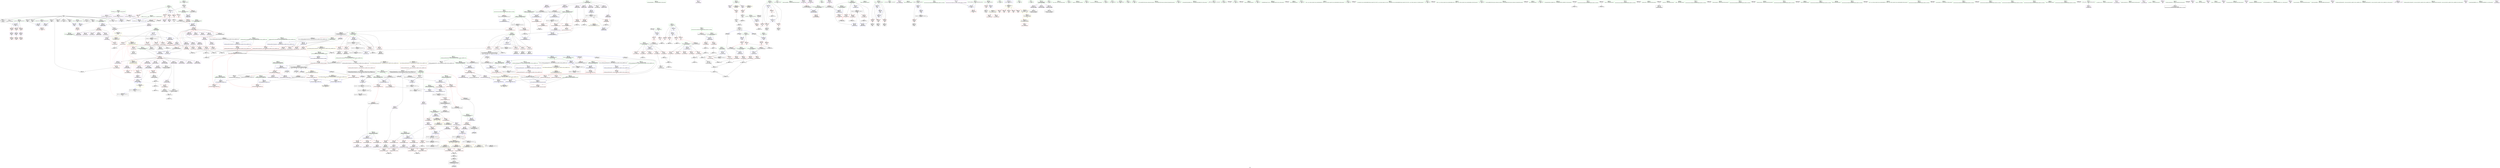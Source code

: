 digraph "SVFG" {
	label="SVFG";

	Node0x55d967cc1850 [shape=record,color=grey,label="{NodeID: 0\nNullPtr}"];
	Node0x55d967cc1850 -> Node0x55d967cf0940[style=solid];
	Node0x55d967cc1850 -> Node0x55d967cf0a40[style=solid];
	Node0x55d967cc1850 -> Node0x55d967cf0b10[style=solid];
	Node0x55d967cc1850 -> Node0x55d967cf0be0[style=solid];
	Node0x55d967cc1850 -> Node0x55d967cf0cb0[style=solid];
	Node0x55d967cc1850 -> Node0x55d967cf0d80[style=solid];
	Node0x55d967cc1850 -> Node0x55d967cf0e50[style=solid];
	Node0x55d967cc1850 -> Node0x55d967cf0f20[style=solid];
	Node0x55d967cc1850 -> Node0x55d967cf0ff0[style=solid];
	Node0x55d967cc1850 -> Node0x55d967cf10c0[style=solid];
	Node0x55d967cc1850 -> Node0x55d967cf6220[style=solid];
	Node0x55d967cc1850 -> Node0x55d967d075e0[style=solid];
	Node0x55d967cc1850 -> Node0x55d967cfe870[style=solid];
	Node0x55d967cc1850 -> Node0x55d967cff2f0[style=solid];
	Node0x55d967cc1850 -> Node0x55d967cffa70[style=solid];
	Node0x55d967d53f00 [shape=record,color=yellow,style=double,label="{NodeID: 941\n128V_1 = ENCHI(MR_128V_0)\npts\{5120001 \}\nFun[_ZStltIiiEbRKSt4pairIT_T0_ES5_]}"];
	Node0x55d967d53f00 -> Node0x55d967cf5870[style=dashed];
	Node0x55d967cff2f0 [shape=record,color=grey,label="{NodeID: 775\n347 = cmp(346, 3, )\n}"];
	Node0x55d967cf5ae0 [shape=record,color=red,label="{NodeID: 443\n975\<--965\n\<--__x.addr\n_ZNSt4pairIiiEC2IRiS2_Lb1EEEOT_OT0_\n|{<s0>58}}"];
	Node0x55d967cf5ae0:s0 -> Node0x55d967d8b520[style=solid,color=red];
	Node0x55d967cf90c0 [shape=record,color=purple,label="{NodeID: 277\n855\<--846\nsecond3\<--this1\n_ZNSt4pairIiiEaSERKS0_\n}"];
	Node0x55d967cf90c0 -> Node0x55d967d09590[style=solid];
	Node0x55d967ce9330 [shape=record,color=green,label="{NodeID: 111\n621\<--622\n_ZNSt4pairIiiEaSERKS0_\<--_ZNSt4pairIiiEaSERKS0__field_insensitive\n}"];
	Node0x55d967cf2e30 [shape=record,color=red,label="{NodeID: 388\n630\<--629\n\<--first\n_ZN6solver5solveEv\n}"];
	Node0x55d967cf2e30 -> Node0x55d967cfee70[style=solid];
	Node0x55d967cee1f0 [shape=record,color=purple,label="{NodeID: 222\n483\<--41\n\<--.str.12\n_ZN6solver5inputEv\n}"];
	Node0x55d967cea550 [shape=record,color=green,label="{NodeID: 56\n119\<--120\nnth.addr\<--nth.addr_field_insensitive\n_Z12print_statusiiddi\n}"];
	Node0x55d967cea550 -> Node0x55d967cfb2e0[style=solid];
	Node0x55d967cea550 -> Node0x55d967cfb3b0[style=solid];
	Node0x55d967cea550 -> Node0x55d967cf6660[style=solid];
	Node0x55d967d45e90 [shape=record,color=black,label="{NodeID: 831\nMR_97V_3 = PHI(MR_97V_5, MR_97V_2, )\npts\{504 \}\n}"];
	Node0x55d967d08620 [shape=record,color=blue,label="{NodeID: 499\n672\<--668\n__last.addr\<--__last\n_ZSt10accumulateIPiiET0_T_S2_S1_\n}"];
	Node0x55d967d08620 -> Node0x55d967cf3310[style=dashed];
	Node0x55d967cfbe40 [shape=record,color=red,label="{NodeID: 333\n236\<--205\n\<--i\nmain\n}"];
	Node0x55d967cfbe40 -> Node0x55d967cf16a0[style=solid];
	Node0x55d967cf16a0 [shape=record,color=black,label="{NodeID: 167\n237\<--236\nidxprom\<--\nmain\n}"];
	Node0x55d967d8a760 [shape=record,color=black,label="{NodeID: 1108\n456 = PHI(368, )\n0th arg _ZN6solver5inputEv }"];
	Node0x55d967d8a760 -> Node0x55d967d076b0[style=solid];
	Node0x55d967cbb4e0 [shape=record,color=green,label="{NodeID: 1\n7\<--1\n__dso_handle\<--dummyObj\nGlob }"];
	Node0x55d967cff470 [shape=record,color=grey,label="{NodeID: 776\n556 = cmp(555, 144, )\n}"];
	Node0x55d967cf5bb0 [shape=record,color=red,label="{NodeID: 444\n980\<--967\n\<--__y.addr\n_ZNSt4pairIiiEC2IRiS2_Lb1EEEOT_OT0_\n|{<s0>59}}"];
	Node0x55d967cf5bb0:s0 -> Node0x55d967d8b520[style=solid,color=red];
	Node0x55d967cf9190 [shape=record,color=purple,label="{NodeID: 278\n848\<--847\nfirst\<--\n_ZNSt4pairIiiEaSERKS0_\n}"];
	Node0x55d967cf9190 -> Node0x55d967cf4760[style=solid];
	Node0x55d967ce9430 [shape=record,color=green,label="{NodeID: 112\n635\<--636\n_ZN6solver4putsEPKc\<--_ZN6solver4putsEPKc_field_insensitive\n}"];
	Node0x55d967cf2f00 [shape=record,color=red,label="{NodeID: 389\n642\<--641\n\<--second\n_ZN6solver5solveEv\n}"];
	Node0x55d967cf2f00 -> Node0x55d967cf27b0[style=solid];
	Node0x55d967cee2c0 [shape=record,color=purple,label="{NodeID: 223\n540\<--43\n\<--.str.13\n_ZN6solver5solveEv\n|{<s0>37}}"];
	Node0x55d967cee2c0:s0 -> Node0x55d967d8cef0[style=solid,color=red];
	Node0x55d967cea620 [shape=record,color=green,label="{NodeID: 57\n121\<--122\nt\<--t_field_insensitive\n_Z12print_statusiiddi\n}"];
	Node0x55d967cea620 -> Node0x55d967cfb480[style=solid];
	Node0x55d967cea620 -> Node0x55d967cfb550[style=solid];
	Node0x55d967cea620 -> Node0x55d967cf6730[style=solid];
	Node0x55d967d46390 [shape=record,color=black,label="{NodeID: 832\nMR_99V_3 = PHI(MR_99V_5, MR_99V_2, )\npts\{506 \}\n}"];
	Node0x55d967d086f0 [shape=record,color=blue,label="{NodeID: 500\n674\<--669\n__init.addr\<--__init\n_ZSt10accumulateIPiiET0_T_S2_S1_\n}"];
	Node0x55d967d086f0 -> Node0x55d967d3f090[style=dashed];
	Node0x55d967cfbf10 [shape=record,color=red,label="{NodeID: 334\n251\<--205\n\<--i\nmain\n}"];
	Node0x55d967cfbf10 -> Node0x55d967cf1770[style=solid];
	Node0x55d967cf1770 [shape=record,color=black,label="{NodeID: 168\n252\<--251\nidxprom2\<--\nmain\n}"];
	Node0x55d967d8a8a0 [shape=record,color=black,label="{NodeID: 1109\n667 = PHI(523, )\n0th arg _ZSt10accumulateIPiiET0_T_S2_S1_ }"];
	Node0x55d967d8a8a0 -> Node0x55d967d08550[style=solid];
	Node0x55d967ce5a60 [shape=record,color=green,label="{NodeID: 2\n8\<--1\n.str\<--dummyObj\nGlob }"];
	Node0x55d967cff5f0 [shape=record,color=grey,label="{NodeID: 777\n564 = cmp(562, 563, )\n}"];
	Node0x55d967cf5c80 [shape=record,color=red,label="{NodeID: 445\n977\<--976\n\<--call\n_ZNSt4pairIiiEC2IRiS2_Lb1EEEOT_OT0_\n}"];
	Node0x55d967cf5c80 -> Node0x55d967d0a1c0[style=solid];
	Node0x55d967cf9260 [shape=record,color=purple,label="{NodeID: 279\n853\<--852\nsecond\<--\n_ZNSt4pairIiiEaSERKS0_\n}"];
	Node0x55d967cf9260 -> Node0x55d967cf4830[style=solid];
	Node0x55d967ce9530 [shape=record,color=green,label="{NodeID: 113\n670\<--671\n__first.addr\<--__first.addr_field_insensitive\n_ZSt10accumulateIPiiET0_T_S2_S1_\n}"];
	Node0x55d967ce9530 -> Node0x55d967cf30a0[style=solid];
	Node0x55d967ce9530 -> Node0x55d967cf3170[style=solid];
	Node0x55d967ce9530 -> Node0x55d967cf3240[style=solid];
	Node0x55d967ce9530 -> Node0x55d967d08550[style=solid];
	Node0x55d967ce9530 -> Node0x55d967d08890[style=solid];
	Node0x55d967cf2fd0 [shape=record,color=red,label="{NodeID: 390\n645\<--644\n\<--arrayidx46\n_ZN6solver5solveEv\n}"];
	Node0x55d967cf2fd0 -> Node0x55d967d15bb0[style=solid];
	Node0x55d967cee390 [shape=record,color=purple,label="{NodeID: 224\n633\<--45\n\<--.str.14\n_ZN6solver5solveEv\n|{<s0>42}}"];
	Node0x55d967cee390:s0 -> Node0x55d967d8c410[style=solid,color=red];
	Node0x55d967cea6f0 [shape=record,color=green,label="{NodeID: 58\n153\<--154\nfprintf\<--fprintf_field_insensitive\n}"];
	Node0x55d967d46890 [shape=record,color=black,label="{NodeID: 833\nMR_101V_3 = PHI(MR_101V_5, MR_101V_2, )\npts\{508 \}\n}"];
	Node0x55d967d087c0 [shape=record,color=blue,label="{NodeID: 501\n674\<--687\n__init.addr\<--add\n_ZSt10accumulateIPiiET0_T_S2_S1_\n}"];
	Node0x55d967d087c0 -> Node0x55d967d3f090[style=dashed];
	Node0x55d967cfbfe0 [shape=record,color=red,label="{NodeID: 335\n273\<--205\n\<--i\nmain\n}"];
	Node0x55d967cfbfe0 -> Node0x55d967d16ab0[style=solid];
	Node0x55d967cf1840 [shape=record,color=black,label="{NodeID: 169\n283\<--282\ntobool\<--\nmain\n}"];
	Node0x55d967d8a9e0 [shape=record,color=black,label="{NodeID: 1110\n668 = PHI(528, )\n1st arg _ZSt10accumulateIPiiET0_T_S2_S1_ }"];
	Node0x55d967d8a9e0 -> Node0x55d967d08620[style=solid];
	Node0x55d967ce5af0 [shape=record,color=green,label="{NodeID: 3\n12\<--1\n_ZZ12print_statusiiddiE1L\<--dummyObj\nGlob }"];
	Node0x55d967cff770 [shape=record,color=grey,label="{NodeID: 778\n537 = cmp(533, 536, )\n}"];
	Node0x55d967cf5d50 [shape=record,color=red,label="{NodeID: 446\n982\<--981\n\<--call2\n_ZNSt4pairIiiEC2IRiS2_Lb1EEEOT_OT0_\n}"];
	Node0x55d967cf5d50 -> Node0x55d967d0a290[style=solid];
	Node0x55d967cf9330 [shape=record,color=purple,label="{NodeID: 280\n903\<--901\nfirst\<--this1\n_ZNSt4pairIiiEC2IiiLb1EEEOT_OT0_\n}"];
	Node0x55d967cf9330 -> Node0x55d967d09b40[style=solid];
	Node0x55d967cee980 [shape=record,color=green,label="{NodeID: 114\n672\<--673\n__last.addr\<--__last.addr_field_insensitive\n_ZSt10accumulateIPiiET0_T_S2_S1_\n}"];
	Node0x55d967cee980 -> Node0x55d967cf3310[style=solid];
	Node0x55d967cee980 -> Node0x55d967d08620[style=solid];
	Node0x55d967cf30a0 [shape=record,color=red,label="{NodeID: 391\n680\<--670\n\<--__first.addr\n_ZSt10accumulateIPiiET0_T_S2_S1_\n}"];
	Node0x55d967cf30a0 -> Node0x55d967d17e30[style=solid];
	Node0x55d967cee460 [shape=record,color=purple,label="{NodeID: 225\n761\<--47\n\<--.str.15\n_ZN6solver6printfEPKcz\n}"];
	Node0x55d967cea7f0 [shape=record,color=green,label="{NodeID: 59\n190\<--191\nmain\<--main_field_insensitive\n}"];
	Node0x55d967d46d90 [shape=record,color=black,label="{NodeID: 834\nMR_103V_3 = PHI(MR_103V_6, MR_103V_2, )\npts\{510 \}\n}"];
	Node0x55d967d08890 [shape=record,color=blue,label="{NodeID: 502\n670\<--691\n__first.addr\<--incdec.ptr\n_ZSt10accumulateIPiiET0_T_S2_S1_\n}"];
	Node0x55d967d08890 -> Node0x55d967d3eb90[style=dashed];
	Node0x55d967cfc0b0 [shape=record,color=red,label="{NodeID: 336\n287\<--207\n\<--t0\nmain\n}"];
	Node0x55d967cfc0b0 -> Node0x55d967d17230[style=solid];
	Node0x55d967cf1910 [shape=record,color=black,label="{NodeID: 170\n306\<--305\ntobool19\<--\nmain\n}"];
	Node0x55d967d8ab20 [shape=record,color=black,label="{NodeID: 1111\n669 = PHI(136, )\n2nd arg _ZSt10accumulateIPiiET0_T_S2_S1_ }"];
	Node0x55d967d8ab20 -> Node0x55d967d086f0[style=solid];
	Node0x55d967ce5da0 [shape=record,color=green,label="{NodeID: 4\n13\<--1\n\<--dummyObj\nCan only get source location for instruction, argument, global var or function.}"];
	Node0x55d967cff8f0 [shape=record,color=grey,label="{NodeID: 779\n550 = cmp(547, 549, )\n}"];
	Node0x55d967cf5e20 [shape=record,color=blue,label="{NodeID: 447\n10\<--9\nOUTPUT_FORMAT\<--\nGlob }"];
	Node0x55d967cf5e20 -> Node0x55d967cf9e90[style=dashed];
	Node0x55d967cf9400 [shape=record,color=purple,label="{NodeID: 281\n908\<--901\nsecond\<--this1\n_ZNSt4pairIiiEC2IiiLb1EEEOT_OT0_\n}"];
	Node0x55d967cf9400 -> Node0x55d967d09c10[style=solid];
	Node0x55d967ceea50 [shape=record,color=green,label="{NodeID: 115\n674\<--675\n__init.addr\<--__init.addr_field_insensitive\n_ZSt10accumulateIPiiET0_T_S2_S1_\n}"];
	Node0x55d967ceea50 -> Node0x55d967cf33e0[style=solid];
	Node0x55d967ceea50 -> Node0x55d967cf34b0[style=solid];
	Node0x55d967ceea50 -> Node0x55d967d086f0[style=solid];
	Node0x55d967ceea50 -> Node0x55d967d087c0[style=solid];
	Node0x55d967cf3170 [shape=record,color=red,label="{NodeID: 392\n685\<--670\n\<--__first.addr\n_ZSt10accumulateIPiiET0_T_S2_S1_\n}"];
	Node0x55d967cf3170 -> Node0x55d967cf3580[style=solid];
	Node0x55d967cee530 [shape=record,color=purple,label="{NodeID: 226\n869\<--49\n\<--.str.16\n_ZN6solver4putsEPKc\n|{<s0>55}}"];
	Node0x55d967cee530:s0 -> Node0x55d967d8cef0[style=solid,color=red];
	Node0x55d967cea8f0 [shape=record,color=green,label="{NodeID: 60\n195\<--196\nretval\<--retval_field_insensitive\nmain\n}"];
	Node0x55d967cea8f0 -> Node0x55d967cfb620[style=solid];
	Node0x55d967cea8f0 -> Node0x55d967cf6800[style=solid];
	Node0x55d967d47290 [shape=record,color=black,label="{NodeID: 835\nMR_105V_3 = PHI(MR_105V_5, MR_105V_2, )\npts\{512 \}\n}"];
	Node0x55d967d08960 [shape=record,color=blue,label="{NodeID: 503\n700\<--698\nthis.addr\<--this\n_ZN6solver6printfEPKcz\n}"];
	Node0x55d967d08960 -> Node0x55d967cf3650[style=dashed];
	Node0x55d967cfc180 [shape=record,color=red,label="{NodeID: 337\n332\<--207\n\<--t0\nmain\n|{<s0>20}}"];
	Node0x55d967cfc180:s0 -> Node0x55d967d8b160[style=solid,color=red];
	Node0x55d967cf19e0 [shape=record,color=black,label="{NodeID: 171\n309\<--308\ntobool21\<--\nmain\n}"];
	Node0x55d967d8ac60 [shape=record,color=black,label="{NodeID: 1112\n815 = PHI(611, )\n0th arg _ZSt9make_pairIRiS0_ESt4pairINSt17__decay_and_stripIT_E6__typeENS2_IT0_E6__typeEEOS3_OS6_ }"];
	Node0x55d967d8ac60 -> Node0x55d967d09180[style=solid];
	Node0x55d967ce5e30 [shape=record,color=green,label="{NodeID: 5\n14\<--1\nstderr\<--dummyObj\nGlob }"];
	Node0x55d967d54390 [shape=record,color=yellow,style=double,label="{NodeID: 946\n126V_1 = ENCHI(MR_126V_0)\npts\{5120000 \}\nFun[_ZNSt4pairIiiEaSERKS0_]}"];
	Node0x55d967d54390 -> Node0x55d967cf4760[style=dashed];
	Node0x55d967cffa70 [shape=record,color=grey,label="{NodeID: 780\n711 = cmp(710, 3, )\n}"];
	Node0x55d967cf5f20 [shape=record,color=blue,label="{NodeID: 448\n12\<--13\n_ZZ12print_statusiiddiE1L\<--\nGlob }"];
	Node0x55d967cf5f20 -> Node0x55d967d52c40[style=dashed];
	Node0x55d967cf94d0 [shape=record,color=purple,label="{NodeID: 282\n924\<--923\nfirst\<--\n_ZStltIiiEbRKSt4pairIT_T0_ES5_\n}"];
	Node0x55d967cf94d0 -> Node0x55d967cf5460[style=solid];
	Node0x55d967ceeb20 [shape=record,color=green,label="{NodeID: 116\n700\<--701\nthis.addr\<--this.addr_field_insensitive\n_ZN6solver6printfEPKcz\n}"];
	Node0x55d967ceeb20 -> Node0x55d967cf3650[style=solid];
	Node0x55d967ceeb20 -> Node0x55d967d08960[style=solid];
	Node0x55d967cf3240 [shape=record,color=red,label="{NodeID: 393\n690\<--670\n\<--__first.addr\n_ZSt10accumulateIPiiET0_T_S2_S1_\n}"];
	Node0x55d967cf3240 -> Node0x55d967cf82f0[style=solid];
	Node0x55d967cee600 [shape=record,color=purple,label="{NodeID: 227\n989\<--51\nllvm.global_ctors_0\<--llvm.global_ctors\nGlob }"];
	Node0x55d967cee600 -> Node0x55d967cf6020[style=solid];
	Node0x55d967cea9c0 [shape=record,color=green,label="{NodeID: 61\n197\<--198\nargc.addr\<--argc.addr_field_insensitive\nmain\n}"];
	Node0x55d967cea9c0 -> Node0x55d967cfb6f0[style=solid];
	Node0x55d967cea9c0 -> Node0x55d967cf68d0[style=solid];
	Node0x55d967d47790 [shape=record,color=black,label="{NodeID: 836\nMR_107V_3 = PHI(MR_107V_5, MR_107V_2, )\npts\{5040000 \}\n}"];
	Node0x55d967d08a30 [shape=record,color=blue,label="{NodeID: 504\n702\<--699\nformat.addr\<--format\n_ZN6solver6printfEPKcz\n}"];
	Node0x55d967d08a30 -> Node0x55d967cf3720[style=dashed];
	Node0x55d967cfc250 [shape=record,color=red,label="{NodeID: 338\n286\<--209\n\<--t1\nmain\n}"];
	Node0x55d967cfc250 -> Node0x55d967d17230[style=solid];
	Node0x55d967cf1ab0 [shape=record,color=black,label="{NodeID: 172\n328\<--327\ntobool29\<--\nmain\n}"];
	Node0x55d967d8ada0 [shape=record,color=black,label="{NodeID: 1113\n816 = PHI(509, )\n1st arg _ZSt9make_pairIRiS0_ESt4pairINSt17__decay_and_stripIT_E6__typeENS2_IT0_E6__typeEEOS3_OS6_ }"];
	Node0x55d967d8ada0 -> Node0x55d967d09250[style=solid];
	Node0x55d967ce5ec0 [shape=record,color=green,label="{NodeID: 6\n15\<--1\n.str.1\<--dummyObj\nGlob }"];
	Node0x55d967d54470 [shape=record,color=yellow,style=double,label="{NodeID: 947\n128V_1 = ENCHI(MR_128V_0)\npts\{5120001 \}\nFun[_ZNSt4pairIiiEaSERKS0_]}"];
	Node0x55d967d54470 -> Node0x55d967cf4830[style=dashed];
	Node0x55d967cffbf0 [shape=record,color=grey,label="{NodeID: 781\n937 = cmp(933, 936, )\n}"];
	Node0x55d967cf6020 [shape=record,color=blue,label="{NodeID: 449\n989\<--52\nllvm.global_ctors_0\<--\nGlob }"];
	Node0x55d967cf95a0 [shape=record,color=purple,label="{NodeID: 283\n927\<--926\nfirst1\<--\n_ZStltIiiEbRKSt4pairIT_T0_ES5_\n}"];
	Node0x55d967cf95a0 -> Node0x55d967cf5530[style=solid];
	Node0x55d967ceebf0 [shape=record,color=green,label="{NodeID: 117\n702\<--703\nformat.addr\<--format.addr_field_insensitive\n_ZN6solver6printfEPKcz\n}"];
	Node0x55d967ceebf0 -> Node0x55d967cf3720[style=solid];
	Node0x55d967ceebf0 -> Node0x55d967d08a30[style=solid];
	Node0x55d967954bd0 [shape=record,color=black,label="{NodeID: 726\n949 = PHI(950, 947, )\n}"];
	Node0x55d967954bd0 -> Node0x55d967ced3f0[style=solid];
	Node0x55d967cf3310 [shape=record,color=red,label="{NodeID: 394\n681\<--672\n\<--__last.addr\n_ZSt10accumulateIPiiET0_T_S2_S1_\n}"];
	Node0x55d967cf3310 -> Node0x55d967d17e30[style=solid];
	Node0x55d967cee700 [shape=record,color=purple,label="{NodeID: 228\n990\<--51\nllvm.global_ctors_1\<--llvm.global_ctors\nGlob }"];
	Node0x55d967cee700 -> Node0x55d967cf6120[style=solid];
	Node0x55d967ceaa90 [shape=record,color=green,label="{NodeID: 62\n199\<--200\nargv.addr\<--argv.addr_field_insensitive\nmain\n}"];
	Node0x55d967ceaa90 -> Node0x55d967cfb7c0[style=solid];
	Node0x55d967ceaa90 -> Node0x55d967cfb890[style=solid];
	Node0x55d967ceaa90 -> Node0x55d967cfb960[style=solid];
	Node0x55d967ceaa90 -> Node0x55d967cf69a0[style=solid];
	Node0x55d967d47c90 [shape=record,color=black,label="{NodeID: 837\nMR_109V_3 = PHI(MR_109V_5, MR_109V_2, )\npts\{5040001 \}\n}"];
	Node0x55d967d08b00 [shape=record,color=blue,label="{NodeID: 505\n715\<--714\nout_p2\<--arraydecay\n_ZN6solver6printfEPKcz\n}"];
	Node0x55d967d08b00 -> Node0x55d967cf38c0[style=dashed];
	Node0x55d967d08b00 -> Node0x55d967cf3990[style=dashed];
	Node0x55d967d08b00 -> Node0x55d967cf3a60[style=dashed];
	Node0x55d967d08b00 -> Node0x55d967d08bd0[style=dashed];
	Node0x55d967cfc320 [shape=record,color=red,label="{NodeID: 339\n333\<--209\n\<--t1\nmain\n|{<s0>20}}"];
	Node0x55d967cfc320:s0 -> Node0x55d967d8b2a0[style=solid,color=red];
	Node0x55d967cf1b80 [shape=record,color=black,label="{NodeID: 173\n341\<--336\n\<--call34\nmain\n|{|<s1>22}}"];
	Node0x55d967cf1b80 -> Node0x55d967d071d0[style=solid];
	Node0x55d967cf1b80:s1 -> Node0x55d967d8b9e0[style=solid,color=red];
	Node0x55d967d8aee0 [shape=record,color=black,label="{NodeID: 1114\n106 = PHI(330, )\n0th arg _Z12print_statusiiddi }"];
	Node0x55d967d8aee0 -> Node0x55d967cf6320[style=solid];
	Node0x55d967ce5f50 [shape=record,color=green,label="{NodeID: 7\n17\<--1\n.str.2\<--dummyObj\nGlob }"];
	Node0x55d967cffd70 [shape=record,color=grey,label="{NodeID: 782\n945 = cmp(941, 944, )\n}"];
	Node0x55d967cffd70 -> Node0x55d967d14710[style=solid];
	Node0x55d967cf6120 [shape=record,color=blue,label="{NodeID: 450\n990\<--53\nllvm.global_ctors_1\<--_GLOBAL__sub_I_iwi_1_1.cpp\nGlob }"];
	Node0x55d967cf9670 [shape=record,color=purple,label="{NodeID: 284\n932\<--931\nfirst2\<--\n_ZStltIiiEbRKSt4pairIT_T0_ES5_\n}"];
	Node0x55d967cf9670 -> Node0x55d967cf5600[style=solid];
	Node0x55d967ceecc0 [shape=record,color=green,label="{NodeID: 118\n704\<--705\nargs\<--args_field_insensitive\n_ZN6solver6printfEPKcz\n}"];
	Node0x55d967ceecc0 -> Node0x55d967cf83c0[style=solid];
	Node0x55d967ceecc0 -> Node0x55d967cf8490[style=solid];
	Node0x55d967ceecc0 -> Node0x55d967cf8560[style=solid];
	Node0x55d967d14710 [shape=record,color=black,label="{NodeID: 727\n947 = PHI(519, 945, )\n}"];
	Node0x55d967d14710 -> Node0x55d967954bd0[style=solid];
	Node0x55d967cf33e0 [shape=record,color=red,label="{NodeID: 395\n684\<--674\n\<--__init.addr\n_ZSt10accumulateIPiiET0_T_S2_S1_\n}"];
	Node0x55d967cf33e0 -> Node0x55d967d14fb0[style=solid];
	Node0x55d967cee800 [shape=record,color=purple,label="{NodeID: 229\n991\<--51\nllvm.global_ctors_2\<--llvm.global_ctors\nGlob }"];
	Node0x55d967cee800 -> Node0x55d967cf6220[style=solid];
	Node0x55d967ceab60 [shape=record,color=green,label="{NodeID: 63\n201\<--202\nparallel\<--parallel_field_insensitive\nmain\n}"];
	Node0x55d967ceab60 -> Node0x55d967cfba30[style=solid];
	Node0x55d967ceab60 -> Node0x55d967cf6a70[style=solid];
	Node0x55d967ceab60 -> Node0x55d967d06a80[style=solid];
	Node0x55d967d08bd0 [shape=record,color=blue,label="{NodeID: 506\n741\<--744\nout_p10\<--add.ptr\n_ZN6solver6printfEPKcz\n|{|<s1>37|<s2>55}}"];
	Node0x55d967d08bd0 -> Node0x55d967cf3b30[style=dashed];
	Node0x55d967d08bd0:s1 -> Node0x55d967d45490[style=dashed,color=blue];
	Node0x55d967d08bd0:s2 -> Node0x55d967d5c7e0[style=dashed,color=blue];
	Node0x55d967cfc3f0 [shape=record,color=red,label="{NodeID: 340\n413\<--213\nexn\<--exn.slot\nmain\n}"];
	Node0x55d967cf1c50 [shape=record,color=black,label="{NodeID: 174\n392\<--389\n\<--\nmain\n}"];
	Node0x55d967d8b020 [shape=record,color=black,label="{NodeID: 1115\n107 = PHI(331, )\n1st arg _Z12print_statusiiddi }"];
	Node0x55d967d8b020 -> Node0x55d967cf63f0[style=solid];
	Node0x55d967ce6790 [shape=record,color=green,label="{NodeID: 8\n19\<--1\n.str.3\<--dummyObj\nGlob }"];
	Node0x55d967d54660 [shape=record,color=yellow,style=double,label="{NodeID: 949\n32V_1 = ENCHI(MR_32V_0)\npts\{1 \}\nFun[_ZN6solver6printfEPKcz]}"];
	Node0x55d967d54660 -> Node0x55d967cfa440[style=dashed];
	Node0x55d967cffef0 [shape=record,color=grey,label="{NodeID: 783\n758 = cmp(757, 733, )\n}"];
	Node0x55d967cf6220 [shape=record,color=blue, style = dotted,label="{NodeID: 451\n991\<--3\nllvm.global_ctors_2\<--dummyVal\nGlob }"];
	Node0x55d967cf9740 [shape=record,color=purple,label="{NodeID: 285\n935\<--934\nfirst3\<--\n_ZStltIiiEbRKSt4pairIT_T0_ES5_\n}"];
	Node0x55d967cf9740 -> Node0x55d967cf56d0[style=solid];
	Node0x55d967ceed90 [shape=record,color=green,label="{NodeID: 119\n721\<--722\nllvm.va_start\<--llvm.va_start_field_insensitive\n}"];
	Node0x55d967d14cb0 [shape=record,color=grey,label="{NodeID: 728\n96 = Binary(95, 97, )\n}"];
	Node0x55d967d14cb0 -> Node0x55d967d15130[style=solid];
	Node0x55d967cf34b0 [shape=record,color=red,label="{NodeID: 396\n694\<--674\n\<--__init.addr\n_ZSt10accumulateIPiiET0_T_S2_S1_\n}"];
	Node0x55d967cf34b0 -> Node0x55d967cf2880[style=solid];
	Node0x55d967cf6b10 [shape=record,color=purple,label="{NodeID: 230\n90\<--85\ntv_sec\<--tv\n_Z3secv\n}"];
	Node0x55d967cf6b10 -> Node0x55d967cfa5e0[style=solid];
	Node0x55d967ceac30 [shape=record,color=green,label="{NodeID: 64\n203\<--204\nstatus\<--status_field_insensitive\nmain\n}"];
	Node0x55d967ceac30 -> Node0x55d967cfbb00[style=solid];
	Node0x55d967ceac30 -> Node0x55d967cfbbd0[style=solid];
	Node0x55d967ceac30 -> Node0x55d967cfbca0[style=solid];
	Node0x55d967ceac30 -> Node0x55d967d06810[style=solid];
	Node0x55d967ceac30 -> Node0x55d967d069b0[style=solid];
	Node0x55d967ceac30 -> Node0x55d967d06b50[style=solid];
	Node0x55d967d48690 [shape=record,color=black,label="{NodeID: 839\nMR_89V_3 = PHI(MR_89V_5, MR_89V_2, )\npts\{496 \}\n}"];
	Node0x55d967d48690 -> Node0x55d967cfd770[style=dashed];
	Node0x55d967d48690 -> Node0x55d967cfd840[style=dashed];
	Node0x55d967d48690 -> Node0x55d967cfd910[style=dashed];
	Node0x55d967d48690 -> Node0x55d967d07c60[style=dashed];
	Node0x55d967d48690 -> Node0x55d967d083b0[style=dashed];
	Node0x55d967d08ca0 [shape=record,color=blue,label="{NodeID: 507\n771\<--767\n__x.addr\<--__x\n_ZSt9make_pairIiiESt4pairINSt17__decay_and_stripIT_E6__typeENS1_IT0_E6__typeEEOS2_OS5_\n}"];
	Node0x55d967d08ca0 -> Node0x55d967cf3c00[style=dashed];
	Node0x55d967cfc4c0 [shape=record,color=red,label="{NodeID: 341\n414\<--215\nsel\<--ehselector.slot\nmain\n}"];
	Node0x55d967cf1d20 [shape=record,color=black,label="{NodeID: 175\n192\<--411\nmain_ret\<--\nmain\n}"];
	Node0x55d967d8b160 [shape=record,color=black,label="{NodeID: 1116\n108 = PHI(332, )\n2nd arg _Z12print_statusiiddi }"];
	Node0x55d967d8b160 -> Node0x55d967cf64c0[style=solid];
	Node0x55d967ce6820 [shape=record,color=green,label="{NodeID: 9\n21\<--1\n.str.4\<--dummyObj\nGlob }"];
	Node0x55d967cf6320 [shape=record,color=blue,label="{NodeID: 452\n111\<--106\nc.addr\<--c\n_Z12print_statusiiddi\n}"];
	Node0x55d967cf6320 -> Node0x55d967cfa780[style=dashed];
	Node0x55d967cf6320 -> Node0x55d967cfa850[style=dashed];
	Node0x55d967cf6320 -> Node0x55d967cfa920[style=dashed];
	Node0x55d967cf6320 -> Node0x55d967cfa9f0[style=dashed];
	Node0x55d967cf6320 -> Node0x55d967cfaac0[style=dashed];
	Node0x55d967cf9810 [shape=record,color=purple,label="{NodeID: 286\n940\<--939\nsecond\<--\n_ZStltIiiEbRKSt4pairIT_T0_ES5_\n}"];
	Node0x55d967cf9810 -> Node0x55d967cf57a0[style=solid];
	Node0x55d967ceee90 [shape=record,color=green,label="{NodeID: 120\n739\<--740\nvsnprintf\<--vsnprintf_field_insensitive\n}"];
	Node0x55d967d5bec0 [shape=record,color=yellow,style=double,label="{NodeID: 1061\n75V_5 = CSCHI(MR_75V_4)\npts\{337 \}\nCS[]|{<s0>25|<s1>26}}"];
	Node0x55d967d5bec0:s0 -> Node0x55d967d4e590[style=dashed,color=red];
	Node0x55d967d5bec0:s1 -> Node0x55d967d4fb30[style=dashed,color=red];
	Node0x55d967d14e30 [shape=record,color=grey,label="{NodeID: 729\n134 = Binary(131, 133, )\n}"];
	Node0x55d967d14e30 -> Node0x55d967d182b0[style=solid];
	Node0x55d967cf3580 [shape=record,color=red,label="{NodeID: 397\n686\<--685\n\<--\n_ZSt10accumulateIPiiET0_T_S2_S1_\n}"];
	Node0x55d967cf3580 -> Node0x55d967d14fb0[style=solid];
	Node0x55d967cf6ba0 [shape=record,color=purple,label="{NodeID: 231\n93\<--85\ntv_usec\<--tv\n_Z3secv\n}"];
	Node0x55d967cf6ba0 -> Node0x55d967cfa6b0[style=solid];
	Node0x55d967cead00 [shape=record,color=green,label="{NodeID: 65\n205\<--206\ni\<--i_field_insensitive\nmain\n}"];
	Node0x55d967cead00 -> Node0x55d967cfbd70[style=solid];
	Node0x55d967cead00 -> Node0x55d967cfbe40[style=solid];
	Node0x55d967cead00 -> Node0x55d967cfbf10[style=solid];
	Node0x55d967cead00 -> Node0x55d967cfbfe0[style=solid];
	Node0x55d967cead00 -> Node0x55d967d068e0[style=solid];
	Node0x55d967cead00 -> Node0x55d967d06c20[style=solid];
	Node0x55d967d48b90 [shape=record,color=black,label="{NodeID: 840\nMR_91V_2 = PHI(MR_91V_4, MR_91V_1, )\npts\{498 \}\n|{|<s5>36}}"];
	Node0x55d967d48b90 -> Node0x55d967cfe6e0[style=dashed];
	Node0x55d967d48b90 -> Node0x55d967cf2c90[style=dashed];
	Node0x55d967d48b90 -> Node0x55d967cf2fd0[style=dashed];
	Node0x55d967d48b90 -> Node0x55d967d07d30[style=dashed];
	Node0x55d967d48b90 -> Node0x55d967d08480[style=dashed];
	Node0x55d967d48b90:s5 -> Node0x55d967d4e860[style=dashed,color=red];
	Node0x55d967d08d70 [shape=record,color=blue,label="{NodeID: 508\n773\<--768\n__y.addr\<--__y\n_ZSt9make_pairIiiESt4pairINSt17__decay_and_stripIT_E6__typeENS1_IT0_E6__typeEEOS2_OS5_\n}"];
	Node0x55d967d08d70 -> Node0x55d967cf3cd0[style=dashed];
	Node0x55d967cfc590 [shape=record,color=red,label="{NodeID: 342\n324\<--217\n\<--C\nmain\n}"];
	Node0x55d967cfc590 -> Node0x55d967cfeff0[style=solid];
	Node0x55d967cf1df0 [shape=record,color=black,label="{NodeID: 176\n477\<--476\nidxprom\<--\n_ZN6solver5inputEv\n}"];
	Node0x55d967d8b2a0 [shape=record,color=black,label="{NodeID: 1117\n109 = PHI(333, )\n3rd arg _Z12print_statusiiddi }"];
	Node0x55d967d8b2a0 -> Node0x55d967cf6590[style=solid];
	Node0x55d967ce68b0 [shape=record,color=green,label="{NodeID: 10\n23\<--1\n.str.5\<--dummyObj\nGlob }"];
	Node0x55d967cf63f0 [shape=record,color=blue,label="{NodeID: 453\n113\<--107\nC.addr\<--C\n_Z12print_statusiiddi\n}"];
	Node0x55d967cf63f0 -> Node0x55d967cfab90[style=dashed];
	Node0x55d967cf63f0 -> Node0x55d967cfac60[style=dashed];
	Node0x55d967cf63f0 -> Node0x55d967cfad30[style=dashed];
	Node0x55d967cf63f0 -> Node0x55d967cfae00[style=dashed];
	Node0x55d967cf63f0 -> Node0x55d967cfaed0[style=dashed];
	Node0x55d967cf98e0 [shape=record,color=purple,label="{NodeID: 287\n943\<--942\nsecond5\<--\n_ZStltIiiEbRKSt4pairIT_T0_ES5_\n}"];
	Node0x55d967cf98e0 -> Node0x55d967cf5870[style=solid];
	Node0x55d967ceef90 [shape=record,color=green,label="{NodeID: 121\n749\<--750\nllvm.va_end\<--llvm.va_end_field_insensitive\n}"];
	Node0x55d967d5c020 [shape=record,color=yellow,style=double,label="{NodeID: 1062\n160V_2 = CSCHI(MR_160V_1)\npts\{8180000 8180001 \}\nCS[]}"];
	Node0x55d967d14fb0 [shape=record,color=grey,label="{NodeID: 730\n687 = Binary(684, 686, )\n}"];
	Node0x55d967d14fb0 -> Node0x55d967d087c0[style=solid];
	Node0x55d967cf3650 [shape=record,color=red,label="{NodeID: 398\n708\<--700\nthis1\<--this.addr\n_ZN6solver6printfEPKcz\n}"];
	Node0x55d967cf3650 -> Node0x55d967cf8630[style=solid];
	Node0x55d967cf3650 -> Node0x55d967cf8700[style=solid];
	Node0x55d967cf3650 -> Node0x55d967cf87d0[style=solid];
	Node0x55d967cf3650 -> Node0x55d967cf88a0[style=solid];
	Node0x55d967cf3650 -> Node0x55d967cf8970[style=solid];
	Node0x55d967cf3650 -> Node0x55d967cf8a40[style=solid];
	Node0x55d967cf3650 -> Node0x55d967cf8b10[style=solid];
	Node0x55d967cf3650 -> Node0x55d967cf8be0[style=solid];
	Node0x55d967cf3650 -> Node0x55d967cf8cb0[style=solid];
	Node0x55d967cf3650 -> Node0x55d967cf8d80[style=solid];
	Node0x55d967cf3650 -> Node0x55d967cf8e50[style=solid];
	Node0x55d967cf3650 -> Node0x55d967cf8f20[style=solid];
	Node0x55d967cf6c30 [shape=record,color=purple,label="{NodeID: 232\n263\<--262\narrayidx8\<--\nmain\n}"];
	Node0x55d967cf6c30 -> Node0x55d967cfd020[style=solid];
	Node0x55d967ceadd0 [shape=record,color=green,label="{NodeID: 66\n207\<--208\nt0\<--t0_field_insensitive\nmain\n}"];
	Node0x55d967ceadd0 -> Node0x55d967cfc0b0[style=solid];
	Node0x55d967ceadd0 -> Node0x55d967cfc180[style=solid];
	Node0x55d967ceadd0 -> Node0x55d967d06cf0[style=solid];
	Node0x55d967d08e40 [shape=record,color=blue,label="{NodeID: 509\n794\<--790\n__a.addr\<--__a\n_ZSt3maxISt4pairIiiEERKT_S4_S4_\n}"];
	Node0x55d967d08e40 -> Node0x55d967cf3f40[style=dashed];
	Node0x55d967d08e40 -> Node0x55d967cf4010[style=dashed];
	Node0x55d967cfc660 [shape=record,color=red,label="{NodeID: 343\n331\<--217\n\<--C\nmain\n|{<s0>20}}"];
	Node0x55d967cfc660:s0 -> Node0x55d967d8b020[style=solid,color=red];
	Node0x55d967cf1ec0 [shape=record,color=black,label="{NodeID: 177\n481\<--480\nidxprom3\<--\n_ZN6solver5inputEv\n}"];
	Node0x55d967d8b3e0 [shape=record,color=black,label="{NodeID: 1118\n110 = PHI(142, )\n4th arg _Z12print_statusiiddi }"];
	Node0x55d967d8b3e0 -> Node0x55d967cf6660[style=solid];
	Node0x55d967ce6980 [shape=record,color=green,label="{NodeID: 11\n25\<--1\n.str.6\<--dummyObj\nGlob }"];
	Node0x55d967cf64c0 [shape=record,color=blue,label="{NodeID: 454\n115\<--108\nt0.addr\<--t0\n_Z12print_statusiiddi\n}"];
	Node0x55d967cf64c0 -> Node0x55d967cfafa0[style=dashed];
	Node0x55d967cf64c0 -> Node0x55d967cfb070[style=dashed];
	Node0x55d967cf99b0 [shape=record,color=purple,label="{NodeID: 288\n974\<--972\nfirst\<--this1\n_ZNSt4pairIiiEC2IRiS2_Lb1EEEOT_OT0_\n}"];
	Node0x55d967cf99b0 -> Node0x55d967d0a1c0[style=solid];
	Node0x55d967cef090 [shape=record,color=green,label="{NodeID: 122\n769\<--770\nretval\<--retval_field_insensitive\n_ZSt9make_pairIiiESt4pairINSt17__decay_and_stripIT_E6__typeENS1_IT0_E6__typeEEOS2_OS5_\n|{|<s1>50}}"];
	Node0x55d967cef090 -> Node0x55d967cecd70[style=solid];
	Node0x55d967cef090:s1 -> Node0x55d967d8bfd0[style=solid,color=red];
	Node0x55d967d3b030 [shape=record,color=yellow,style=double,label="{NodeID: 897\n111V_1 = ENCHI(MR_111V_0)\npts\{5120000 5120001 \}\nFun[_ZN6solver5solveEv]|{<s0>40|<s1>41|<s2>41}}"];
	Node0x55d967d3b030:s0 -> Node0x55d967d3b5d0[style=dashed,color=red];
	Node0x55d967d3b030:s1 -> Node0x55d967d54390[style=dashed,color=red];
	Node0x55d967d3b030:s2 -> Node0x55d967d54470[style=dashed,color=red];
	Node0x55d967d15130 [shape=record,color=grey,label="{NodeID: 731\n98 = Binary(92, 96, )\n}"];
	Node0x55d967d15130 -> Node0x55d967cf1430[style=solid];
	Node0x55d967cf3720 [shape=record,color=red,label="{NodeID: 399\n736\<--702\n\<--format.addr\n_ZN6solver6printfEPKcz\n}"];
	Node0x55d967cf6d00 [shape=record,color=purple,label="{NodeID: 233\n380\<--379\nout_buf\<--\nmain\n}"];
	Node0x55d967ceaea0 [shape=record,color=green,label="{NodeID: 67\n209\<--210\nt1\<--t1_field_insensitive\nmain\n}"];
	Node0x55d967ceaea0 -> Node0x55d967cfc250[style=solid];
	Node0x55d967ceaea0 -> Node0x55d967cfc320[style=solid];
	Node0x55d967ceaea0 -> Node0x55d967d06dc0[style=solid];
	Node0x55d967d08f10 [shape=record,color=blue,label="{NodeID: 510\n796\<--791\n__b.addr\<--__b\n_ZSt3maxISt4pairIiiEERKT_S4_S4_\n}"];
	Node0x55d967d08f10 -> Node0x55d967cf40e0[style=dashed];
	Node0x55d967d08f10 -> Node0x55d967cf41b0[style=dashed];
	Node0x55d967cfc730 [shape=record,color=red,label="{NodeID: 344\n323\<--219\n\<--c\nmain\n}"];
	Node0x55d967cfc730 -> Node0x55d967cfeff0[style=solid];
	Node0x55d967cf1f90 [shape=record,color=black,label="{NodeID: 178\n516\<--497\n\<--done\n_ZN6solver5solveEv\n}"];
	Node0x55d967d8b520 [shape=record,color=black,label="{NodeID: 1119\n953 = PHI(825, 829, 975, 980, )\n0th arg _ZSt7forwardIRiEOT_RNSt16remove_referenceIS1_E4typeE }"];
	Node0x55d967d8b520 -> Node0x55d967d09e80[style=solid];
	Node0x55d967ce6a50 [shape=record,color=green,label="{NodeID: 12\n27\<--1\n_ZSt3cin\<--dummyObj\nGlob }"];
	Node0x55d967cf6590 [shape=record,color=blue,label="{NodeID: 455\n117\<--109\nt1.addr\<--t1\n_Z12print_statusiiddi\n}"];
	Node0x55d967cf6590 -> Node0x55d967cfb140[style=dashed];
	Node0x55d967cf6590 -> Node0x55d967cfb210[style=dashed];
	Node0x55d967cf9a80 [shape=record,color=purple,label="{NodeID: 289\n979\<--972\nsecond\<--this1\n_ZNSt4pairIiiEC2IRiS2_Lb1EEEOT_OT0_\n}"];
	Node0x55d967cf9a80 -> Node0x55d967d0a290[style=solid];
	Node0x55d967cef160 [shape=record,color=green,label="{NodeID: 123\n771\<--772\n__x.addr\<--__x.addr_field_insensitive\n_ZSt9make_pairIiiESt4pairINSt17__decay_and_stripIT_E6__typeENS1_IT0_E6__typeEEOS2_OS5_\n}"];
	Node0x55d967cef160 -> Node0x55d967cf3c00[style=solid];
	Node0x55d967cef160 -> Node0x55d967d08ca0[style=solid];
	Node0x55d967d152b0 [shape=record,color=grey,label="{NodeID: 732\n626 = Binary(625, 142, )\n}"];
	Node0x55d967d152b0 -> Node0x55d967d082e0[style=solid];
	Node0x55d967cf37f0 [shape=record,color=red,label="{NodeID: 400\n710\<--709\n\<--out_p\n_ZN6solver6printfEPKcz\n}"];
	Node0x55d967cf37f0 -> Node0x55d967cffa70[style=solid];
	Node0x55d967cf6dd0 [shape=record,color=purple,label="{NodeID: 234\n381\<--379\narraydecay\<--\nmain\n}"];
	Node0x55d967ceaf70 [shape=record,color=green,label="{NodeID: 68\n211\<--212\ntmp\<--tmp_field_insensitive\nmain\n}"];
	Node0x55d967d08fe0 [shape=record,color=blue,label="{NodeID: 511\n792\<--806\nretval\<--\n_ZSt3maxISt4pairIiiEERKT_S4_S4_\n}"];
	Node0x55d967d08fe0 -> Node0x55d967d4bd90[style=dashed];
	Node0x55d967cfc800 [shape=record,color=red,label="{NodeID: 345\n330\<--219\n\<--c\nmain\n|{<s0>20}}"];
	Node0x55d967cfc800:s0 -> Node0x55d967d8aee0[style=solid,color=red];
	Node0x55d967cf2060 [shape=record,color=black,label="{NodeID: 179\n585\<--503\n\<--p\n_ZN6solver5solveEv\n}"];
	Node0x55d967cf2060 -> Node0x55d967d08070[style=solid];
	Node0x55d967d8b8d0 [shape=record,color=black,label="{NodeID: 1120\n492 = PHI(372, )\n0th arg _ZN6solver5solveEv }"];
	Node0x55d967d8b8d0 -> Node0x55d967d07920[style=solid];
	Node0x55d967ce6b20 [shape=record,color=green,label="{NodeID: 13\n28\<--1\n.str.7\<--dummyObj\nGlob }"];
	Node0x55d967cf6660 [shape=record,color=blue,label="{NodeID: 456\n119\<--110\nnth.addr\<--nth\n_Z12print_statusiiddi\n}"];
	Node0x55d967cf6660 -> Node0x55d967cfb2e0[style=dashed];
	Node0x55d967cf6660 -> Node0x55d967cfb3b0[style=dashed];
	Node0x55d967cf9b50 [shape=record,color=purple,label="{NodeID: 290\n238\<--235\narrayidx\<--\nmain\n}"];
	Node0x55d967cf9b50 -> Node0x55d967cfce80[style=solid];
	Node0x55d967cef230 [shape=record,color=green,label="{NodeID: 124\n773\<--774\n__y.addr\<--__y.addr_field_insensitive\n_ZSt9make_pairIiiESt4pairINSt17__decay_and_stripIT_E6__typeENS1_IT0_E6__typeEEOS2_OS5_\n}"];
	Node0x55d967cef230 -> Node0x55d967cf3cd0[style=solid];
	Node0x55d967cef230 -> Node0x55d967d08d70[style=solid];
	Node0x55d967d15430 [shape=record,color=grey,label="{NodeID: 733\n143 = Binary(141, 144, )\n}"];
	Node0x55d967d15430 -> Node0x55d967d155b0[style=solid];
	Node0x55d967cf38c0 [shape=record,color=red,label="{NodeID: 401\n724\<--723\n\<--out_p5\n_ZN6solver6printfEPKcz\n}"];
	Node0x55d967cf6ea0 [shape=record,color=purple,label="{NodeID: 235\n445\<--444\nout_p\<--this1\n_ZN6solverC2Ev\n}"];
	Node0x55d967cf6ea0 -> Node0x55d967d075e0[style=solid];
	Node0x55d967ceb040 [shape=record,color=green,label="{NodeID: 69\n213\<--214\nexn.slot\<--exn.slot_field_insensitive\nmain\n}"];
	Node0x55d967ceb040 -> Node0x55d967cfc3f0[style=solid];
	Node0x55d967ceb040 -> Node0x55d967d06f60[style=solid];
	Node0x55d967ceb040 -> Node0x55d967d072a0[style=solid];
	Node0x55d967d090b0 [shape=record,color=blue,label="{NodeID: 512\n792\<--809\nretval\<--\n_ZSt3maxISt4pairIiiEERKT_S4_S4_\n}"];
	Node0x55d967d090b0 -> Node0x55d967d4bd90[style=dashed];
	Node0x55d967cfc8d0 [shape=record,color=red,label="{NodeID: 346\n377\<--219\n\<--c\nmain\n}"];
	Node0x55d967cfc8d0 -> Node0x55d967d15d30[style=solid];
	Node0x55d967cf2130 [shape=record,color=black,label="{NodeID: 180\n615\<--511\n\<--ref.tmp31\n_ZN6solver5solveEv\n}"];
	Node0x55d967cf2130 -> Node0x55d967d08210[style=solid];
	Node0x55d967d8b9e0 [shape=record,color=black,label="{NodeID: 1121\n440 = PHI(341, )\n0th arg _ZN6solverC2Ev }"];
	Node0x55d967d8b9e0 -> Node0x55d967d07510[style=solid];
	Node0x55d967ce6c20 [shape=record,color=green,label="{NodeID: 14\n30\<--1\n.str.8\<--dummyObj\nGlob }"];
	Node0x55d967cf6730 [shape=record,color=blue,label="{NodeID: 457\n121\<--156\nt\<--call7\n_Z12print_statusiiddi\n}"];
	Node0x55d967cf6730 -> Node0x55d967cfb480[style=dashed];
	Node0x55d967cf6730 -> Node0x55d967cfb550[style=dashed];
	Node0x55d967cf6730 -> Node0x55d967d38e80[style=dashed];
	Node0x55d967cf9c20 [shape=record,color=purple,label="{NodeID: 291\n253\<--250\narrayidx3\<--\nmain\n}"];
	Node0x55d967cf9c20 -> Node0x55d967cfcf50[style=solid];
	Node0x55d967cef300 [shape=record,color=green,label="{NodeID: 125\n779\<--780\n_ZSt7forwardIiEOT_RNSt16remove_referenceIS0_E4typeE\<--_ZSt7forwardIiEOT_RNSt16remove_referenceIS0_E4typeE_field_insensitive\n}"];
	Node0x55d967d155b0 [shape=record,color=grey,label="{NodeID: 734\n145 = Binary(139, 143, )\n}"];
	Node0x55d967d155b0 -> Node0x55d967d18430[style=solid];
	Node0x55d967cf3990 [shape=record,color=red,label="{NodeID: 402\n726\<--725\n\<--out_p6\n_ZN6solver6printfEPKcz\n}"];
	Node0x55d967cf3990 -> Node0x55d967cf2a20[style=solid];
	Node0x55d967cf6f70 [shape=record,color=purple,label="{NodeID: 236\n463\<--462\nN\<--this1\n_ZN6solver5inputEv\n}"];
	Node0x55d967ceb110 [shape=record,color=green,label="{NodeID: 70\n215\<--216\nehselector.slot\<--ehselector.slot_field_insensitive\nmain\n}"];
	Node0x55d967ceb110 -> Node0x55d967cfc4c0[style=solid];
	Node0x55d967ceb110 -> Node0x55d967d07030[style=solid];
	Node0x55d967ceb110 -> Node0x55d967d07370[style=solid];
	Node0x55d967d09180 [shape=record,color=blue,label="{NodeID: 513\n819\<--815\n__x.addr\<--__x\n_ZSt9make_pairIRiS0_ESt4pairINSt17__decay_and_stripIT_E6__typeENS2_IT0_E6__typeEEOS3_OS6_\n}"];
	Node0x55d967d09180 -> Node0x55d967cf4280[style=dashed];
	Node0x55d967cfc9a0 [shape=record,color=red,label="{NodeID: 347\n396\<--219\n\<--c\nmain\n}"];
	Node0x55d967cfc9a0 -> Node0x55d967d158b0[style=solid];
	Node0x55d967cf2200 [shape=record,color=black,label="{NodeID: 181\n527\<--526\nidx.ext\<--\n_ZN6solver5solveEv\n}"];
	Node0x55d967d8baf0 [shape=record,color=black,label="{NodeID: 1122\n790 = PHI(503, )\n0th arg _ZSt3maxISt4pairIiiEERKT_S4_S4_ }"];
	Node0x55d967d8baf0 -> Node0x55d967d08e40[style=solid];
	Node0x55d967ce6d20 [shape=record,color=green,label="{NodeID: 15\n32\<--1\n.str.9\<--dummyObj\nGlob }"];
	Node0x55d967cf6800 [shape=record,color=blue,label="{NodeID: 458\n195\<--136\nretval\<--\nmain\n}"];
	Node0x55d967cf9cf0 [shape=record,color=purple,label="{NodeID: 292\n528\<--497\nadd.ptr\<--done\n_ZN6solver5solveEv\n|{<s0>36}}"];
	Node0x55d967cf9cf0:s0 -> Node0x55d967d8a9e0[style=solid,color=red];
	Node0x55d967cef400 [shape=record,color=green,label="{NodeID: 126\n784\<--785\n_ZNSt4pairIiiEC2IiiLb1EEEOT_OT0_\<--_ZNSt4pairIiiEC2IiiLb1EEEOT_OT0__field_insensitive\n}"];
	Node0x55d967d5c680 [shape=record,color=yellow,style=double,label="{NodeID: 1067\n143V_2 = CSCHI(MR_143V_1)\npts\{7700000 7700001 \}\nCS[]}"];
	Node0x55d967d15730 [shape=record,color=grey,label="{NodeID: 735\n576 = Binary(575, 142, )\n}"];
	Node0x55d967d15730 -> Node0x55d967d07e00[style=solid];
	Node0x55d967cf3a60 [shape=record,color=red,label="{NodeID: 403\n742\<--741\n\<--out_p10\n_ZN6solver6printfEPKcz\n}"];
	Node0x55d967cf3a60 -> Node0x55d967cf9dc0[style=solid];
	Node0x55d967cf7040 [shape=record,color=purple,label="{NodeID: 237\n471\<--462\nN2\<--this1\n_ZN6solver5inputEv\n}"];
	Node0x55d967cf7040 -> Node0x55d967cfd5d0[style=solid];
	Node0x55d967ceb1e0 [shape=record,color=green,label="{NodeID: 71\n217\<--218\nC\<--C_field_insensitive\nmain\n}"];
	Node0x55d967ceb1e0 -> Node0x55d967cfc590[style=solid];
	Node0x55d967ceb1e0 -> Node0x55d967cfc660[style=solid];
	Node0x55d967ceb1e0 -> Node0x55d967d06e90[style=solid];
	Node0x55d967d09250 [shape=record,color=blue,label="{NodeID: 514\n821\<--816\n__y.addr\<--__y\n_ZSt9make_pairIRiS0_ESt4pairINSt17__decay_and_stripIT_E6__typeENS2_IT0_E6__typeEEOS3_OS6_\n}"];
	Node0x55d967d09250 -> Node0x55d967cf4350[style=dashed];
	Node0x55d967cfca70 [shape=record,color=red,label="{NodeID: 348\n346\<--221\n\<--s\nmain\n}"];
	Node0x55d967cfca70 -> Node0x55d967cff2f0[style=solid];
	Node0x55d967cf22d0 [shape=record,color=black,label="{NodeID: 182\n553\<--552\nidxprom\<--\n_ZN6solver5solveEv\n}"];
	Node0x55d967d8bc00 [shape=record,color=black,label="{NodeID: 1123\n791 = PHI(511, )\n1st arg _ZSt3maxISt4pairIiiEERKT_S4_S4_ }"];
	Node0x55d967d8bc00 -> Node0x55d967d08f10[style=solid];
	Node0x55d967ce6e20 [shape=record,color=green,label="{NodeID: 16\n34\<--1\n__PRETTY_FUNCTION__.main\<--dummyObj\nGlob }"];
	Node0x55d967d38e80 [shape=record,color=black,label="{NodeID: 791\nMR_44V_2 = PHI(MR_44V_1, MR_44V_3, )\npts\{122 \}\n}"];
	Node0x55d967cf68d0 [shape=record,color=blue,label="{NodeID: 459\n197\<--193\nargc.addr\<--argc\nmain\n}"];
	Node0x55d967cf68d0 -> Node0x55d967cfb6f0[style=dashed];
	Node0x55d967cf9dc0 [shape=record,color=purple,label="{NodeID: 293\n744\<--742\nadd.ptr\<--\n_ZN6solver6printfEPKcz\n}"];
	Node0x55d967cf9dc0 -> Node0x55d967d08bd0[style=solid];
	Node0x55d967cef500 [shape=record,color=green,label="{NodeID: 127\n792\<--793\nretval\<--retval_field_insensitive\n_ZSt3maxISt4pairIiiEERKT_S4_S4_\n}"];
	Node0x55d967cef500 -> Node0x55d967cf3e70[style=solid];
	Node0x55d967cef500 -> Node0x55d967d08fe0[style=solid];
	Node0x55d967cef500 -> Node0x55d967d090b0[style=solid];
	Node0x55d967d5c7e0 [shape=record,color=yellow,style=double,label="{NodeID: 1068\n75V_2 = CSCHI(MR_75V_1)\npts\{337 \}\nCS[]|{<s0>42}}"];
	Node0x55d967d5c7e0:s0 -> Node0x55d967d45490[style=dashed,color=blue];
	Node0x55d967d158b0 [shape=record,color=grey,label="{NodeID: 736\n397 = Binary(396, 142, )\n}"];
	Node0x55d967d158b0 -> Node0x55d967d07440[style=solid];
	Node0x55d967cf3b30 [shape=record,color=red,label="{NodeID: 404\n752\<--751\n\<--out_p13\n_ZN6solver6printfEPKcz\n}"];
	Node0x55d967cf3b30 -> Node0x55d967cecbd0[style=solid];
	Node0x55d967cf7110 [shape=record,color=purple,label="{NodeID: 238\n475\<--462\nA\<--this1\n_ZN6solver5inputEv\n}"];
	Node0x55d967ceb2b0 [shape=record,color=green,label="{NodeID: 72\n219\<--220\nc\<--c_field_insensitive\nmain\n}"];
	Node0x55d967ceb2b0 -> Node0x55d967cfc730[style=solid];
	Node0x55d967ceb2b0 -> Node0x55d967cfc800[style=solid];
	Node0x55d967ceb2b0 -> Node0x55d967cfc8d0[style=solid];
	Node0x55d967ceb2b0 -> Node0x55d967cfc9a0[style=solid];
	Node0x55d967ceb2b0 -> Node0x55d967d07100[style=solid];
	Node0x55d967ceb2b0 -> Node0x55d967d07440[style=solid];
	Node0x55d967d09320 [shape=record,color=blue,label="{NodeID: 515\n840\<--838\nthis.addr\<--this\n_ZNSt4pairIiiEaSERKS0_\n}"];
	Node0x55d967d09320 -> Node0x55d967cf44f0[style=dashed];
	Node0x55d967cfcb40 [shape=record,color=red,label="{NodeID: 349\n368\<--221\n\<--s\nmain\n|{<s0>25}}"];
	Node0x55d967cfcb40:s0 -> Node0x55d967d8a760[style=solid,color=red];
	Node0x55d967cf23a0 [shape=record,color=black,label="{NodeID: 183\n560\<--559\nidxprom8\<--\n_ZN6solver5solveEv\n}"];
	Node0x55d967d8bd10 [shape=record,color=black,label="{NodeID: 1124\n882 = PHI(777, 781, 904, 909, )\n0th arg _ZSt7forwardIiEOT_RNSt16remove_referenceIS0_E4typeE }"];
	Node0x55d967d8bd10 -> Node0x55d967d09800[style=solid];
	Node0x55d967ce6f20 [shape=record,color=green,label="{NodeID: 17\n36\<--1\nstdout\<--dummyObj\nGlob }"];
	Node0x55d967cf69a0 [shape=record,color=blue,label="{NodeID: 460\n199\<--194\nargv.addr\<--argv\nmain\n}"];
	Node0x55d967cf69a0 -> Node0x55d967cfb7c0[style=dashed];
	Node0x55d967cf69a0 -> Node0x55d967cfb890[style=dashed];
	Node0x55d967cf69a0 -> Node0x55d967cfb960[style=dashed];
	Node0x55d967cf9e90 [shape=record,color=red,label="{NodeID: 294\n376\<--10\n\<--OUTPUT_FORMAT\nmain\n}"];
	Node0x55d967cef5d0 [shape=record,color=green,label="{NodeID: 128\n794\<--795\n__a.addr\<--__a.addr_field_insensitive\n_ZSt3maxISt4pairIiiEERKT_S4_S4_\n}"];
	Node0x55d967cef5d0 -> Node0x55d967cf3f40[style=solid];
	Node0x55d967cef5d0 -> Node0x55d967cf4010[style=solid];
	Node0x55d967cef5d0 -> Node0x55d967d08e40[style=solid];
	Node0x55d967d81930 [shape=record,color=black,label="{NodeID: 1069\n87 = PHI()\n}"];
	Node0x55d967d3b5d0 [shape=record,color=yellow,style=double,label="{NodeID: 903\n151V_1 = ENCHI(MR_151V_0)\npts\{5040000 5040001 5120000 5120001 \}\nFun[_ZSt3maxISt4pairIiiEERKT_S4_S4_]|{<s0>51|<s1>51|<s2>51|<s3>51}}"];
	Node0x55d967d3b5d0:s0 -> Node0x55d967d53c60[style=dashed,color=red];
	Node0x55d967d3b5d0:s1 -> Node0x55d967d53d40[style=dashed,color=red];
	Node0x55d967d3b5d0:s2 -> Node0x55d967d53e20[style=dashed,color=red];
	Node0x55d967d3b5d0:s3 -> Node0x55d967d53f00[style=dashed,color=red];
	Node0x55d967d15a30 [shape=record,color=grey,label="{NodeID: 737\n639 = Binary(638, 142, )\n}"];
	Node0x55d967d15a30 -> Node0x55d967d083b0[style=solid];
	Node0x55d967cf3c00 [shape=record,color=red,label="{NodeID: 405\n777\<--771\n\<--__x.addr\n_ZSt9make_pairIiiESt4pairINSt17__decay_and_stripIT_E6__typeENS1_IT0_E6__typeEEOS2_OS5_\n|{<s0>48}}"];
	Node0x55d967cf3c00:s0 -> Node0x55d967d8bd10[style=solid,color=red];
	Node0x55d967cf71e0 [shape=record,color=purple,label="{NodeID: 239\n478\<--462\narrayidx\<--this1\n_ZN6solver5inputEv\n}"];
	Node0x55d967ceb380 [shape=record,color=green,label="{NodeID: 73\n221\<--222\ns\<--s_field_insensitive\nmain\n}"];
	Node0x55d967ceb380 -> Node0x55d967cfca70[style=solid];
	Node0x55d967ceb380 -> Node0x55d967cfcb40[style=solid];
	Node0x55d967ceb380 -> Node0x55d967cfcc10[style=solid];
	Node0x55d967ceb380 -> Node0x55d967cfcce0[style=solid];
	Node0x55d967ceb380 -> Node0x55d967cfcdb0[style=solid];
	Node0x55d967ceb380 -> Node0x55d967d071d0[style=solid];
	Node0x55d967d093f0 [shape=record,color=blue,label="{NodeID: 516\n842\<--839\n__p.addr\<--__p\n_ZNSt4pairIiiEaSERKS0_\n}"];
	Node0x55d967d093f0 -> Node0x55d967cf45c0[style=dashed];
	Node0x55d967d093f0 -> Node0x55d967cf4690[style=dashed];
	Node0x55d967cfcc10 [shape=record,color=red,label="{NodeID: 350\n372\<--221\n\<--s\nmain\n|{<s0>26}}"];
	Node0x55d967cfcc10:s0 -> Node0x55d967d8b8d0[style=solid,color=red];
	Node0x55d967cf2470 [shape=record,color=black,label="{NodeID: 184\n570\<--569\nidxprom12\<--\n_ZN6solver5solveEv\n}"];
	Node0x55d967d8bfd0 [shape=record,color=black,label="{NodeID: 1125\n889 = PHI(769, )\n0th arg _ZNSt4pairIiiEC2IiiLb1EEEOT_OT0_ }"];
	Node0x55d967d8bfd0 -> Node0x55d967d098d0[style=solid];
	Node0x55d967ce7020 [shape=record,color=green,label="{NodeID: 18\n37\<--1\n.str.10\<--dummyObj\nGlob }"];
	Node0x55d967cf6a70 [shape=record,color=blue,label="{NodeID: 461\n201\<--227\nparallel\<--\nmain\n}"];
	Node0x55d967cf6a70 -> Node0x55d967cfba30[style=dashed];
	Node0x55d967cf6a70 -> Node0x55d967d06a80[style=dashed];
	Node0x55d967cf6a70 -> Node0x55d967d44a90[style=dashed];
	Node0x55d967cf9f60 [shape=record,color=red,label="{NodeID: 295\n148\<--14\n\<--stderr\n_Z12print_statusiiddi\n}"];
	Node0x55d967cef6a0 [shape=record,color=green,label="{NodeID: 129\n796\<--797\n__b.addr\<--__b.addr_field_insensitive\n_ZSt3maxISt4pairIiiEERKT_S4_S4_\n}"];
	Node0x55d967cef6a0 -> Node0x55d967cf40e0[style=solid];
	Node0x55d967cef6a0 -> Node0x55d967cf41b0[style=solid];
	Node0x55d967cef6a0 -> Node0x55d967d08f10[style=solid];
	Node0x55d967d87bf0 [shape=record,color=black,label="{NodeID: 1070\n382 = PHI()\n}"];
	Node0x55d967d15bb0 [shape=record,color=grey,label="{NodeID: 738\n646 = Binary(645, 142, )\n}"];
	Node0x55d967d15bb0 -> Node0x55d967d08480[style=solid];
	Node0x55d967cf3cd0 [shape=record,color=red,label="{NodeID: 406\n781\<--773\n\<--__y.addr\n_ZSt9make_pairIiiESt4pairINSt17__decay_and_stripIT_E6__typeENS1_IT0_E6__typeEEOS2_OS5_\n|{<s0>49}}"];
	Node0x55d967cf3cd0:s0 -> Node0x55d967d8bd10[style=solid,color=red];
	Node0x55d967cf72b0 [shape=record,color=purple,label="{NodeID: 240\n479\<--462\nB\<--this1\n_ZN6solver5inputEv\n}"];
	Node0x55d967ceb450 [shape=record,color=green,label="{NodeID: 74\n242\<--243\nstrcmp\<--strcmp_field_insensitive\n}"];
	Node0x55d967d094c0 [shape=record,color=blue,label="{NodeID: 517\n850\<--849\nfirst2\<--\n_ZNSt4pairIiiEaSERKS0_\n|{<s0>41}}"];
	Node0x55d967d094c0:s0 -> Node0x55d967d4cc90[style=dashed,color=blue];
	Node0x55d967cfcce0 [shape=record,color=red,label="{NodeID: 351\n379\<--221\n\<--s\nmain\n}"];
	Node0x55d967cfcce0 -> Node0x55d967cf6d00[style=solid];
	Node0x55d967cfcce0 -> Node0x55d967cf6dd0[style=solid];
	Node0x55d967cf2540 [shape=record,color=black,label="{NodeID: 185\n595\<--594\nidxprom23\<--\n_ZN6solver5solveEv\n}"];
	Node0x55d967d8c0e0 [shape=record,color=black,label="{NodeID: 1126\n890 = PHI(778, )\n1st arg _ZNSt4pairIiiEC2IiiLb1EEEOT_OT0_ }"];
	Node0x55d967d8c0e0 -> Node0x55d967d099a0[style=solid];
	Node0x55d967ce7120 [shape=record,color=green,label="{NodeID: 19\n39\<--1\n.str.11\<--dummyObj\nGlob }"];
	Node0x55d967d39d80 [shape=record,color=black,label="{NodeID: 794\nMR_97V_4 = PHI(MR_97V_5, MR_97V_2, )\npts\{504 \}\n}"];
	Node0x55d967d39d80 -> Node0x55d967d08070[style=dashed];
	Node0x55d967d39d80 -> Node0x55d967d39d80[style=dashed];
	Node0x55d967d39d80 -> Node0x55d967d45e90[style=dashed];
	Node0x55d967d06810 [shape=record,color=blue,label="{NodeID: 462\n203\<--227\nstatus\<--\nmain\n}"];
	Node0x55d967d06810 -> Node0x55d967cfbb00[style=dashed];
	Node0x55d967d06810 -> Node0x55d967cfbbd0[style=dashed];
	Node0x55d967d06810 -> Node0x55d967cfbca0[style=dashed];
	Node0x55d967d06810 -> Node0x55d967d069b0[style=dashed];
	Node0x55d967d06810 -> Node0x55d967d06b50[style=dashed];
	Node0x55d967cfa030 [shape=record,color=red,label="{NodeID: 296\n158\<--14\n\<--stderr\n_Z12print_statusiiddi\n}"];
	Node0x55d967cef770 [shape=record,color=green,label="{NodeID: 130\n803\<--804\n_ZStltIiiEbRKSt4pairIT_T0_ES5_\<--_ZStltIiiEbRKSt4pairIT_T0_ES5__field_insensitive\n}"];
	Node0x55d967d87cf0 [shape=record,color=black,label="{NodeID: 1071\n152 = PHI()\n}"];
	Node0x55d967d15d30 [shape=record,color=grey,label="{NodeID: 739\n378 = Binary(377, 142, )\n}"];
	Node0x55d967cf3da0 [shape=record,color=red,label="{NodeID: 407\n787\<--786\n\<--\n_ZSt9make_pairIiiESt4pairINSt17__decay_and_stripIT_E6__typeENS1_IT0_E6__typeEEOS2_OS5_\n}"];
	Node0x55d967cf3da0 -> Node0x55d967cece40[style=solid];
	Node0x55d967cf7380 [shape=record,color=purple,label="{NodeID: 241\n482\<--462\narrayidx4\<--this1\n_ZN6solver5inputEv\n}"];
	Node0x55d967ceb550 [shape=record,color=green,label="{NodeID: 75\n268\<--269\nexit\<--exit_field_insensitive\n}"];
	Node0x55d967d4bd90 [shape=record,color=black,label="{NodeID: 850\nMR_145V_3 = PHI(MR_145V_4, MR_145V_2, )\npts\{793 \}\n}"];
	Node0x55d967d4bd90 -> Node0x55d967cf3e70[style=dashed];
	Node0x55d967d09590 [shape=record,color=blue,label="{NodeID: 518\n855\<--854\nsecond3\<--\n_ZNSt4pairIiiEaSERKS0_\n|{<s0>41}}"];
	Node0x55d967d09590:s0 -> Node0x55d967d4d190[style=dashed,color=blue];
	Node0x55d967cfcdb0 [shape=record,color=red,label="{NodeID: 352\n389\<--221\n\<--s\nmain\n}"];
	Node0x55d967cfcdb0 -> Node0x55d967cf1c50[style=solid];
	Node0x55d967cfcdb0 -> Node0x55d967cfe870[style=solid];
	Node0x55d967cf2610 [shape=record,color=black,label="{NodeID: 186\n602\<--601\nidxprom27\<--\n_ZN6solver5solveEv\n}"];
	Node0x55d967d8c1f0 [shape=record,color=black,label="{NodeID: 1127\n891 = PHI(782, )\n2nd arg _ZNSt4pairIiiEC2IiiLb1EEEOT_OT0_ }"];
	Node0x55d967d8c1f0 -> Node0x55d967d09a70[style=solid];
	Node0x55d967ce7220 [shape=record,color=green,label="{NodeID: 20\n41\<--1\n.str.12\<--dummyObj\nGlob }"];
	Node0x55d967d3a280 [shape=record,color=black,label="{NodeID: 795\nMR_99V_4 = PHI(MR_99V_5, MR_99V_2, )\npts\{506 \}\n}"];
	Node0x55d967d3a280 -> Node0x55d967d07ed0[style=dashed];
	Node0x55d967d3a280 -> Node0x55d967d3a280[style=dashed];
	Node0x55d967d3a280 -> Node0x55d967d46390[style=dashed];
	Node0x55d967d068e0 [shape=record,color=blue,label="{NodeID: 463\n205\<--142\ni\<--\nmain\n}"];
	Node0x55d967d068e0 -> Node0x55d967cfbd70[style=dashed];
	Node0x55d967d068e0 -> Node0x55d967cfbe40[style=dashed];
	Node0x55d967d068e0 -> Node0x55d967cfbf10[style=dashed];
	Node0x55d967d068e0 -> Node0x55d967cfbfe0[style=dashed];
	Node0x55d967d068e0 -> Node0x55d967d06c20[style=dashed];
	Node0x55d967cfa100 [shape=record,color=red,label="{NodeID: 297\n261\<--14\n\<--stderr\nmain\n}"];
	Node0x55d967cef870 [shape=record,color=green,label="{NodeID: 131\n817\<--818\nretval\<--retval_field_insensitive\n_ZSt9make_pairIRiS0_ESt4pairINSt17__decay_and_stripIT_E6__typeENS2_IT0_E6__typeEEOS3_OS6_\n|{|<s1>54}}"];
	Node0x55d967cef870 -> Node0x55d967cecfe0[style=solid];
	Node0x55d967cef870:s1 -> Node0x55d967d8a3a0[style=solid,color=red];
	Node0x55d967d87df0 [shape=record,color=black,label="{NodeID: 1072\n156 = PHI(84, )\n}"];
	Node0x55d967d87df0 -> Node0x55d967cf6730[style=solid];
	Node0x55d967d15eb0 [shape=record,color=grey,label="{NodeID: 740\n734 = Binary(735, 732, )\n}"];
	Node0x55d967cf3e70 [shape=record,color=red,label="{NodeID: 408\n812\<--792\n\<--retval\n_ZSt3maxISt4pairIiiEERKT_S4_S4_\n}"];
	Node0x55d967cf3e70 -> Node0x55d967cecf10[style=solid];
	Node0x55d967cf7450 [shape=record,color=purple,label="{NodeID: 242\n523\<--497\narraydecay\<--done\n_ZN6solver5solveEv\n|{<s0>36}}"];
	Node0x55d967cf7450:s0 -> Node0x55d967d8a8a0[style=solid,color=red];
	Node0x55d967ceb650 [shape=record,color=green,label="{NodeID: 76\n293\<--294\n_ZNSt7__cxx1112basic_stringIcSt11char_traitsIcESaIcEEC1Ev\<--_ZNSt7__cxx1112basic_stringIcSt11char_traitsIcESaIcEEC1Ev_field_insensitive\n}"];
	Node0x55d967d4c290 [shape=record,color=black,label="{NodeID: 851\nMR_103V_6 = PHI(MR_103V_7, MR_103V_5, )\npts\{510 \}\n|{|<s8>39}}"];
	Node0x55d967d4c290 -> Node0x55d967cfe060[style=dashed];
	Node0x55d967d4c290 -> Node0x55d967cfe130[style=dashed];
	Node0x55d967d4c290 -> Node0x55d967cfe200[style=dashed];
	Node0x55d967d4c290 -> Node0x55d967cfe2d0[style=dashed];
	Node0x55d967d4c290 -> Node0x55d967cfe3a0[style=dashed];
	Node0x55d967d4c290 -> Node0x55d967d082e0[style=dashed];
	Node0x55d967d4c290 -> Node0x55d967d36780[style=dashed];
	Node0x55d967d4c290 -> Node0x55d967d46d90[style=dashed];
	Node0x55d967d4c290:s8 -> Node0x55d967d4eee0[style=dashed,color=red];
	Node0x55d967d09660 [shape=record,color=blue,label="{NodeID: 519\n861\<--859\nthis.addr\<--this\n_ZN6solver4putsEPKc\n}"];
	Node0x55d967d09660 -> Node0x55d967cf4900[style=dashed];
	Node0x55d967cfce80 [shape=record,color=red,label="{NodeID: 353\n239\<--238\n\<--arrayidx\nmain\n}"];
	Node0x55d967cf26e0 [shape=record,color=black,label="{NodeID: 187\n610\<--609\nidxprom33\<--\n_ZN6solver5solveEv\n}"];
	Node0x55d967d8c300 [shape=record,color=black,label="{NodeID: 1128\n859 = PHI(514, )\n0th arg _ZN6solver4putsEPKc }"];
	Node0x55d967d8c300 -> Node0x55d967d09660[style=solid];
	Node0x55d967ce7320 [shape=record,color=green,label="{NodeID: 21\n43\<--1\n.str.13\<--dummyObj\nGlob }"];
	Node0x55d967d3a780 [shape=record,color=black,label="{NodeID: 796\nMR_101V_4 = PHI(MR_101V_5, MR_101V_2, )\npts\{508 \}\n}"];
	Node0x55d967d3a780 -> Node0x55d967d07fa0[style=dashed];
	Node0x55d967d3a780 -> Node0x55d967d3a780[style=dashed];
	Node0x55d967d3a780 -> Node0x55d967d46890[style=dashed];
	Node0x55d967d069b0 [shape=record,color=blue,label="{NodeID: 464\n203\<--247\nstatus\<--\nmain\n}"];
	Node0x55d967d069b0 -> Node0x55d967cfbb00[style=dashed];
	Node0x55d967d069b0 -> Node0x55d967cfbbd0[style=dashed];
	Node0x55d967d069b0 -> Node0x55d967cfbca0[style=dashed];
	Node0x55d967d069b0 -> Node0x55d967d069b0[style=dashed];
	Node0x55d967d069b0 -> Node0x55d967d06b50[style=dashed];
	Node0x55d967cfa1d0 [shape=record,color=red,label="{NodeID: 298\n285\<--14\n\<--stderr\nmain\n}"];
	Node0x55d967cef940 [shape=record,color=green,label="{NodeID: 132\n819\<--820\n__x.addr\<--__x.addr_field_insensitive\n_ZSt9make_pairIRiS0_ESt4pairINSt17__decay_and_stripIT_E6__typeENS2_IT0_E6__typeEEOS3_OS6_\n}"];
	Node0x55d967cef940 -> Node0x55d967cf4280[style=solid];
	Node0x55d967cef940 -> Node0x55d967d09180[style=solid];
	Node0x55d967d87fe0 [shape=record,color=black,label="{NodeID: 1073\n63 = PHI()\n}"];
	Node0x55d967d16030 [shape=record,color=grey,label="{NodeID: 741\n487 = Binary(486, 142, )\n}"];
	Node0x55d967d16030 -> Node0x55d967d07850[style=solid];
	Node0x55d967cf3f40 [shape=record,color=red,label="{NodeID: 409\n800\<--794\n\<--__a.addr\n_ZSt3maxISt4pairIiiEERKT_S4_S4_\n|{<s0>51}}"];
	Node0x55d967cf3f40:s0 -> Node0x55d967d8c810[style=solid,color=red];
	Node0x55d967cf7520 [shape=record,color=purple,label="{NodeID: 243\n524\<--497\narraydecay2\<--done\n_ZN6solver5solveEv\n}"];
	Node0x55d967ceb750 [shape=record,color=green,label="{NodeID: 77\n296\<--297\n_ZSt7getlineIcSt11char_traitsIcESaIcEERSt13basic_istreamIT_T0_ES7_RNSt7__cxx1112basic_stringIS4_S5_T1_EE\<--_ZSt7getlineIcSt11char_traitsIcESaIcEERSt13basic_istreamIT_T0_ES7_RNSt7__cxx1112basic_stringIS4_S5_T1_EE_field_insensitive\n}"];
	Node0x55d967d09730 [shape=record,color=blue,label="{NodeID: 520\n863\<--860\ns.addr\<--s\n_ZN6solver4putsEPKc\n}"];
	Node0x55d967d09730 -> Node0x55d967cf49d0[style=dashed];
	Node0x55d967cfcf50 [shape=record,color=red,label="{NodeID: 354\n254\<--253\n\<--arrayidx3\nmain\n}"];
	Node0x55d967cf27b0 [shape=record,color=black,label="{NodeID: 188\n643\<--642\nidxprom45\<--\n_ZN6solver5solveEv\n}"];
	Node0x55d967d8c410 [shape=record,color=black,label="{NodeID: 1129\n860 = PHI(633, )\n1st arg _ZN6solver4putsEPKc }"];
	Node0x55d967d8c410 -> Node0x55d967d09730[style=solid];
	Node0x55d967ce7420 [shape=record,color=green,label="{NodeID: 22\n45\<--1\n.str.14\<--dummyObj\nGlob }"];
	Node0x55d967d36780 [shape=record,color=black,label="{NodeID: 797\nMR_103V_4 = PHI(MR_103V_6, MR_103V_2, )\npts\{510 \}\n}"];
	Node0x55d967d36780 -> Node0x55d967d08140[style=dashed];
	Node0x55d967d36780 -> Node0x55d967d36780[style=dashed];
	Node0x55d967d36780 -> Node0x55d967d46d90[style=dashed];
	Node0x55d967d06a80 [shape=record,color=blue,label="{NodeID: 465\n201\<--247\nparallel\<--\nmain\n}"];
	Node0x55d967d06a80 -> Node0x55d967d44a90[style=dashed];
	Node0x55d967cfa2a0 [shape=record,color=red,label="{NodeID: 299\n311\<--14\n\<--stderr\nmain\n}"];
	Node0x55d967cefa10 [shape=record,color=green,label="{NodeID: 133\n821\<--822\n__y.addr\<--__y.addr_field_insensitive\n_ZSt9make_pairIRiS0_ESt4pairINSt17__decay_and_stripIT_E6__typeENS2_IT0_E6__typeEEOS3_OS6_\n}"];
	Node0x55d967cefa10 -> Node0x55d967cf4350[style=solid];
	Node0x55d967cefa10 -> Node0x55d967d09250[style=solid];
	Node0x55d967d880b0 [shape=record,color=black,label="{NodeID: 1074\n182 = PHI()\n}"];
	Node0x55d967d161b0 [shape=record,color=grey,label="{NodeID: 742\n141 = Binary(140, 142, )\n}"];
	Node0x55d967d161b0 -> Node0x55d967d15430[style=solid];
	Node0x55d967cf4010 [shape=record,color=red,label="{NodeID: 410\n809\<--794\n\<--__a.addr\n_ZSt3maxISt4pairIiiEERKT_S4_S4_\n}"];
	Node0x55d967cf4010 -> Node0x55d967d090b0[style=solid];
	Node0x55d967cf75f0 [shape=record,color=purple,label="{NodeID: 244\n554\<--497\narrayidx\<--done\n_ZN6solver5solveEv\n}"];
	Node0x55d967cf75f0 -> Node0x55d967cfe6e0[style=solid];
	Node0x55d967ceb850 [shape=record,color=green,label="{NodeID: 78\n299\<--300\n_ZNKSt7__cxx1112basic_stringIcSt11char_traitsIcESaIcEE5c_strEv\<--_ZNKSt7__cxx1112basic_stringIcSt11char_traitsIcESaIcEE5c_strEv_field_insensitive\n}"];
	Node0x55d967d4cc90 [shape=record,color=black,label="{NodeID: 853\nMR_107V_5 = PHI(MR_107V_7, MR_107V_2, )\npts\{5040000 \}\n|{|<s4>40|<s5>41|<s6>41}}"];
	Node0x55d967d4cc90 -> Node0x55d967cf2e30[style=dashed];
	Node0x55d967d4cc90 -> Node0x55d967d36d70[style=dashed];
	Node0x55d967d4cc90 -> Node0x55d967d47790[style=dashed];
	Node0x55d967d4cc90 -> Node0x55d967d4cc90[style=dashed];
	Node0x55d967d4cc90:s4 -> Node0x55d967d3b5d0[style=dashed,color=red];
	Node0x55d967d4cc90:s5 -> Node0x55d967cf4760[style=dashed,color=red];
	Node0x55d967d4cc90:s6 -> Node0x55d967d094c0[style=dashed,color=red];
	Node0x55d967d09800 [shape=record,color=blue,label="{NodeID: 521\n883\<--882\n__t.addr\<--__t\n_ZSt7forwardIiEOT_RNSt16remove_referenceIS0_E4typeE\n}"];
	Node0x55d967d09800 -> Node0x55d967cf4aa0[style=dashed];
	Node0x55d967cfd020 [shape=record,color=red,label="{NodeID: 355\n264\<--263\n\<--arrayidx8\nmain\n}"];
	Node0x55d967cf2880 [shape=record,color=black,label="{NodeID: 189\n666\<--694\n_ZSt10accumulateIPiiET0_T_S2_S1__ret\<--\n_ZSt10accumulateIPiiET0_T_S2_S1_\n|{<s0>36}}"];
	Node0x55d967cf2880:s0 -> Node0x55d967d893b0[style=solid,color=blue];
	Node0x55d967d8c520 [shape=record,color=black,label="{NodeID: 1130\n767 = PHI(505, )\n0th arg _ZSt9make_pairIiiESt4pairINSt17__decay_and_stripIT_E6__typeENS1_IT0_E6__typeEEOS2_OS5_ }"];
	Node0x55d967d8c520 -> Node0x55d967d08ca0[style=solid];
	Node0x55d967ce7520 [shape=record,color=green,label="{NodeID: 23\n47\<--1\n.str.15\<--dummyObj\nGlob }"];
	Node0x55d967d36c80 [shape=record,color=black,label="{NodeID: 798\nMR_105V_4 = PHI(MR_105V_5, MR_105V_2, )\npts\{512 \}\n}"];
	Node0x55d967d36c80 -> Node0x55d967d08210[style=dashed];
	Node0x55d967d36c80 -> Node0x55d967d36c80[style=dashed];
	Node0x55d967d36c80 -> Node0x55d967d3c8c0[style=dashed];
	Node0x55d967d36c80 -> Node0x55d967d47290[style=dashed];
	Node0x55d967d06b50 [shape=record,color=blue,label="{NodeID: 466\n203\<--247\nstatus\<--\nmain\n}"];
	Node0x55d967d06b50 -> Node0x55d967cfbb00[style=dashed];
	Node0x55d967d06b50 -> Node0x55d967cfbbd0[style=dashed];
	Node0x55d967d06b50 -> Node0x55d967cfbca0[style=dashed];
	Node0x55d967d06b50 -> Node0x55d967d069b0[style=dashed];
	Node0x55d967d06b50 -> Node0x55d967d06b50[style=dashed];
	Node0x55d967cfa370 [shape=record,color=red,label="{NodeID: 300\n401\<--14\n\<--stderr\nmain\n}"];
	Node0x55d967cefae0 [shape=record,color=green,label="{NodeID: 134\n827\<--828\n_ZSt7forwardIRiEOT_RNSt16remove_referenceIS1_E4typeE\<--_ZSt7forwardIRiEOT_RNSt16remove_referenceIS1_E4typeE_field_insensitive\n}"];
	Node0x55d967d88180 [shape=record,color=black,label="{NodeID: 1075\n465 = PHI()\n}"];
	Node0x55d967d16330 [shape=record,color=grey,label="{NodeID: 743\n567 = Binary(566, 142, )\n}"];
	Node0x55d967d16330 -> Node0x55d967d07c60[style=solid];
	Node0x55d967cf40e0 [shape=record,color=red,label="{NodeID: 411\n801\<--796\n\<--__b.addr\n_ZSt3maxISt4pairIiiEERKT_S4_S4_\n|{<s0>51}}"];
	Node0x55d967cf40e0:s0 -> Node0x55d967d8c920[style=solid,color=red];
	Node0x55d967cf76c0 [shape=record,color=purple,label="{NodeID: 245\n571\<--497\narrayidx13\<--done\n_ZN6solver5solveEv\n}"];
	Node0x55d967cf76c0 -> Node0x55d967d07d30[style=solid];
	Node0x55d967ceb950 [shape=record,color=green,label="{NodeID: 79\n302\<--303\natoi\<--atoi_field_insensitive\n}"];
	Node0x55d967d4d190 [shape=record,color=black,label="{NodeID: 854\nMR_109V_5 = PHI(MR_109V_7, MR_109V_2, )\npts\{5040001 \}\n|{|<s4>40|<s5>41|<s6>41}}"];
	Node0x55d967d4d190 -> Node0x55d967cf2f00[style=dashed];
	Node0x55d967d4d190 -> Node0x55d967d36e60[style=dashed];
	Node0x55d967d4d190 -> Node0x55d967d47c90[style=dashed];
	Node0x55d967d4d190 -> Node0x55d967d4d190[style=dashed];
	Node0x55d967d4d190:s4 -> Node0x55d967d3b5d0[style=dashed,color=red];
	Node0x55d967d4d190:s5 -> Node0x55d967cf4830[style=dashed,color=red];
	Node0x55d967d4d190:s6 -> Node0x55d967d09590[style=dashed,color=red];
	Node0x55d967d098d0 [shape=record,color=blue,label="{NodeID: 522\n892\<--889\nthis.addr\<--this\n_ZNSt4pairIiiEC2IiiLb1EEEOT_OT0_\n}"];
	Node0x55d967d098d0 -> Node0x55d967cf4b70[style=dashed];
	Node0x55d967cfd0f0 [shape=record,color=red,label="{NodeID: 356\n444\<--441\nthis1\<--this.addr\n_ZN6solverC2Ev\n}"];
	Node0x55d967cfd0f0 -> Node0x55d967cf6ea0[style=solid];
	Node0x55d967cf2950 [shape=record,color=black,label="{NodeID: 190\n719\<--718\narraydecay34\<--arraydecay3\n_ZN6solver6printfEPKcz\n}"];
	Node0x55d967d8c630 [shape=record,color=black,label="{NodeID: 1131\n768 = PHI(507, )\n1st arg _ZSt9make_pairIiiESt4pairINSt17__decay_and_stripIT_E6__typeENS1_IT0_E6__typeEEOS2_OS5_ }"];
	Node0x55d967d8c630 -> Node0x55d967d08d70[style=solid];
	Node0x55d967ce7620 [shape=record,color=green,label="{NodeID: 24\n49\<--1\n.str.16\<--dummyObj\nGlob }"];
	Node0x55d967d36d70 [shape=record,color=black,label="{NodeID: 799\nMR_107V_4 = PHI(MR_107V_5, MR_107V_2, )\npts\{5040000 \}\n}"];
	Node0x55d967d36d70 -> Node0x55d967d36d70[style=dashed];
	Node0x55d967d36d70 -> Node0x55d967d47790[style=dashed];
	Node0x55d967d36d70 -> Node0x55d967d4cc90[style=dashed];
	Node0x55d967d06c20 [shape=record,color=blue,label="{NodeID: 467\n205\<--274\ni\<--inc\nmain\n}"];
	Node0x55d967d06c20 -> Node0x55d967cfbd70[style=dashed];
	Node0x55d967d06c20 -> Node0x55d967cfbe40[style=dashed];
	Node0x55d967d06c20 -> Node0x55d967cfbf10[style=dashed];
	Node0x55d967d06c20 -> Node0x55d967cfbfe0[style=dashed];
	Node0x55d967d06c20 -> Node0x55d967d06c20[style=dashed];
	Node0x55d967cfa440 [shape=record,color=red,label="{NodeID: 301\n760\<--14\n\<--stderr\n_ZN6solver6printfEPKcz\n}"];
	Node0x55d967cefbe0 [shape=record,color=green,label="{NodeID: 135\n832\<--833\n_ZNSt4pairIiiEC2IRiS2_Lb1EEEOT_OT0_\<--_ZNSt4pairIiiEC2IRiS2_Lb1EEEOT_OT0__field_insensitive\n}"];
	Node0x55d967d88250 [shape=record,color=black,label="{NodeID: 1076\n241 = PHI()\n}"];
	Node0x55d967d88250 -> Node0x55d967d17fb0[style=solid];
	Node0x55d967d52320 [shape=record,color=yellow,style=double,label="{NodeID: 910\n16V_1 = ENCHI(MR_16V_0)\npts\{506 508 \}\nFun[_ZNSt4pairIiiEC2IiiLb1EEEOT_OT0_]}"];
	Node0x55d967d52320 -> Node0x55d967cf4de0[style=dashed];
	Node0x55d967d52320 -> Node0x55d967cf4eb0[style=dashed];
	Node0x55d967d164b0 [shape=record,color=grey,label="{NodeID: 744\n536 = Binary(144, 535, )\n}"];
	Node0x55d967d164b0 -> Node0x55d967cff770[style=solid];
	Node0x55d967cf41b0 [shape=record,color=red,label="{NodeID: 412\n806\<--796\n\<--__b.addr\n_ZSt3maxISt4pairIiiEERKT_S4_S4_\n}"];
	Node0x55d967cf41b0 -> Node0x55d967d08fe0[style=solid];
	Node0x55d967cf7790 [shape=record,color=purple,label="{NodeID: 246\n596\<--497\narrayidx24\<--done\n_ZN6solver5solveEv\n}"];
	Node0x55d967cf7790 -> Node0x55d967cf2c90[style=solid];
	Node0x55d967ceba50 [shape=record,color=green,label="{NodeID: 80\n336\<--337\ncall34\<--call34_field_insensitive\nmain\n}"];
	Node0x55d967ceba50 -> Node0x55d967cf1b80[style=solid];
	Node0x55d967d099a0 [shape=record,color=blue,label="{NodeID: 523\n894\<--890\n__x.addr\<--__x\n_ZNSt4pairIiiEC2IiiLb1EEEOT_OT0_\n}"];
	Node0x55d967d099a0 -> Node0x55d967cf4c40[style=dashed];
	Node0x55d967cfd1c0 [shape=record,color=red,label="{NodeID: 357\n462\<--457\nthis1\<--this.addr\n_ZN6solver5inputEv\n}"];
	Node0x55d967cfd1c0 -> Node0x55d967cf6f70[style=solid];
	Node0x55d967cfd1c0 -> Node0x55d967cf7040[style=solid];
	Node0x55d967cfd1c0 -> Node0x55d967cf7110[style=solid];
	Node0x55d967cfd1c0 -> Node0x55d967cf71e0[style=solid];
	Node0x55d967cfd1c0 -> Node0x55d967cf72b0[style=solid];
	Node0x55d967cfd1c0 -> Node0x55d967cf7380[style=solid];
	Node0x55d967cf2a20 [shape=record,color=black,label="{NodeID: 191\n729\<--726\nsub.ptr.lhs.cast\<--\n_ZN6solver6printfEPKcz\n}"];
	Node0x55d967cf2a20 -> Node0x55d967d17b30[style=solid];
	Node0x55d967d8c740 [shape=record,color=black,label="{NodeID: 1132\n193 = PHI()\n0th arg main }"];
	Node0x55d967d8c740 -> Node0x55d967cf68d0[style=solid];
	Node0x55d967ce7720 [shape=record,color=green,label="{NodeID: 25\n52\<--1\n\<--dummyObj\nCan only get source location for instruction, argument, global var or function.}"];
	Node0x55d967d36e60 [shape=record,color=black,label="{NodeID: 800\nMR_109V_4 = PHI(MR_109V_5, MR_109V_2, )\npts\{5040001 \}\n}"];
	Node0x55d967d36e60 -> Node0x55d967d36e60[style=dashed];
	Node0x55d967d36e60 -> Node0x55d967d47c90[style=dashed];
	Node0x55d967d36e60 -> Node0x55d967d4d190[style=dashed];
	Node0x55d967d06cf0 [shape=record,color=blue,label="{NodeID: 468\n207\<--277\nt0\<--call11\nmain\n}"];
	Node0x55d967d06cf0 -> Node0x55d967cfc0b0[style=dashed];
	Node0x55d967d06cf0 -> Node0x55d967cfc180[style=dashed];
	Node0x55d967cfa510 [shape=record,color=red,label="{NodeID: 302\n385\<--36\n\<--stdout\nmain\n}"];
	Node0x55d967cefce0 [shape=record,color=green,label="{NodeID: 136\n840\<--841\nthis.addr\<--this.addr_field_insensitive\n_ZNSt4pairIiiEaSERKS0_\n}"];
	Node0x55d967cefce0 -> Node0x55d967cf44f0[style=solid];
	Node0x55d967cefce0 -> Node0x55d967d09320[style=solid];
	Node0x55d967d88350 [shape=record,color=black,label="{NodeID: 1077\n256 = PHI()\n}"];
	Node0x55d967d88350 -> Node0x55d967d185b0[style=solid];
	Node0x55d967d52400 [shape=record,color=yellow,style=double,label="{NodeID: 911\n32V_1 = ENCHI(MR_32V_0)\npts\{1 \}\nFun[_ZN6solver4putsEPKc]|{<s0>55}}"];
	Node0x55d967d52400:s0 -> Node0x55d967d54660[style=dashed,color=red];
	Node0x55d967d16630 [shape=record,color=grey,label="{NodeID: 745\n174 = Binary(170, 173, )\n}"];
	Node0x55d967d16630 -> Node0x55d967cf1500[style=solid];
	Node0x55d967cf4280 [shape=record,color=red,label="{NodeID: 413\n825\<--819\n\<--__x.addr\n_ZSt9make_pairIRiS0_ESt4pairINSt17__decay_and_stripIT_E6__typeENS2_IT0_E6__typeEEOS3_OS6_\n|{<s0>52}}"];
	Node0x55d967cf4280:s0 -> Node0x55d967d8b520[style=solid,color=red];
	Node0x55d967cf7860 [shape=record,color=purple,label="{NodeID: 247\n644\<--497\narrayidx46\<--done\n_ZN6solver5solveEv\n}"];
	Node0x55d967cf7860 -> Node0x55d967cf2fd0[style=solid];
	Node0x55d967cf7860 -> Node0x55d967d08480[style=solid];
	Node0x55d967cebb20 [shape=record,color=green,label="{NodeID: 81\n339\<--340\n_Znwm\<--_Znwm_field_insensitive\n}"];
	Node0x55d967d09a70 [shape=record,color=blue,label="{NodeID: 524\n896\<--891\n__y.addr\<--__y\n_ZNSt4pairIiiEC2IiiLb1EEEOT_OT0_\n}"];
	Node0x55d967d09a70 -> Node0x55d967cf4d10[style=dashed];
	Node0x55d967cfd290 [shape=record,color=red,label="{NodeID: 358\n470\<--459\n\<--i\n_ZN6solver5inputEv\n}"];
	Node0x55d967cfd290 -> Node0x55d967cfeb70[style=solid];
	Node0x55d967cec960 [shape=record,color=black,label="{NodeID: 192\n730\<--728\nsub.ptr.rhs.cast\<--arraydecay8\n_ZN6solver6printfEPKcz\n}"];
	Node0x55d967cec960 -> Node0x55d967d17b30[style=solid];
	Node0x55d967d8c810 [shape=record,color=black,label="{NodeID: 1133\n915 = PHI(800, )\n0th arg _ZStltIiiEbRKSt4pairIT_T0_ES5_ }"];
	Node0x55d967d8c810 -> Node0x55d967d09ce0[style=solid];
	Node0x55d967ce7820 [shape=record,color=green,label="{NodeID: 26\n97\<--1\n\<--dummyObj\nCan only get source location for instruction, argument, global var or function.}"];
	Node0x55d967d3c8c0 [shape=record,color=black,label="{NodeID: 801\nMR_105V_7 = PHI(MR_105V_6, MR_105V_5, MR_105V_5, )\npts\{512 \}\n}"];
	Node0x55d967d3c8c0 -> Node0x55d967d08210[style=dashed];
	Node0x55d967d3c8c0 -> Node0x55d967d36c80[style=dashed];
	Node0x55d967d3c8c0 -> Node0x55d967d3c8c0[style=dashed];
	Node0x55d967d3c8c0 -> Node0x55d967d47290[style=dashed];
	Node0x55d967d06dc0 [shape=record,color=blue,label="{NodeID: 469\n209\<--280\nt1\<--call12\nmain\n}"];
	Node0x55d967d06dc0 -> Node0x55d967cfc250[style=dashed];
	Node0x55d967d06dc0 -> Node0x55d967cfc320[style=dashed];
	Node0x55d967cfa5e0 [shape=record,color=red,label="{NodeID: 303\n91\<--90\n\<--tv_sec\n_Z3secv\n}"];
	Node0x55d967cfa5e0 -> Node0x55d967cf1290[style=solid];
	Node0x55d967cefdb0 [shape=record,color=green,label="{NodeID: 137\n842\<--843\n__p.addr\<--__p.addr_field_insensitive\n_ZNSt4pairIiiEaSERKS0_\n}"];
	Node0x55d967cefdb0 -> Node0x55d967cf45c0[style=solid];
	Node0x55d967cefdb0 -> Node0x55d967cf4690[style=solid];
	Node0x55d967cefdb0 -> Node0x55d967d093f0[style=solid];
	Node0x55d967d88450 [shape=record,color=black,label="{NodeID: 1078\n266 = PHI()\n}"];
	Node0x55d967d52510 [shape=record,color=yellow,style=double,label="{NodeID: 912\n75V_1 = ENCHI(MR_75V_0)\npts\{337 \}\nFun[_ZN6solver4putsEPKc]|{<s0>55|<s1>55|<s2>55|<s3>55|<s4>55|<s5>55}}"];
	Node0x55d967d52510:s0 -> Node0x55d967cf37f0[style=dashed,color=red];
	Node0x55d967d52510:s1 -> Node0x55d967cf38c0[style=dashed,color=red];
	Node0x55d967d52510:s2 -> Node0x55d967cf3990[style=dashed,color=red];
	Node0x55d967d52510:s3 -> Node0x55d967cf3a60[style=dashed,color=red];
	Node0x55d967d52510:s4 -> Node0x55d967d08b00[style=dashed,color=red];
	Node0x55d967d52510:s5 -> Node0x55d967d08bd0[style=dashed,color=red];
	Node0x55d967d167b0 [shape=record,color=grey,label="{NodeID: 746\n173 = Binary(172, 144, )\n}"];
	Node0x55d967d167b0 -> Node0x55d967d16630[style=solid];
	Node0x55d967cf4350 [shape=record,color=red,label="{NodeID: 414\n829\<--821\n\<--__y.addr\n_ZSt9make_pairIRiS0_ESt4pairINSt17__decay_and_stripIT_E6__typeENS2_IT0_E6__typeEEOS3_OS6_\n|{<s0>53}}"];
	Node0x55d967cf4350:s0 -> Node0x55d967d8b520[style=solid,color=red];
	Node0x55d967cf7930 [shape=record,color=purple,label="{NodeID: 248\n629\<--503\nfirst\<--p\n_ZN6solver5solveEv\n}"];
	Node0x55d967cf7930 -> Node0x55d967cf2e30[style=solid];
	Node0x55d967cebc20 [shape=record,color=green,label="{NodeID: 82\n343\<--344\n_ZN6solverC2Ev\<--_ZN6solverC2Ev_field_insensitive\n}"];
	Node0x55d967d09b40 [shape=record,color=blue,label="{NodeID: 525\n903\<--906\nfirst\<--\n_ZNSt4pairIiiEC2IiiLb1EEEOT_OT0_\n|{<s0>50}}"];
	Node0x55d967d09b40:s0 -> Node0x55d967d5c680[style=dashed,color=blue];
	Node0x55d967cfd360 [shape=record,color=red,label="{NodeID: 359\n476\<--459\n\<--i\n_ZN6solver5inputEv\n}"];
	Node0x55d967cfd360 -> Node0x55d967cf1df0[style=solid];
	Node0x55d967ceca30 [shape=record,color=black,label="{NodeID: 193\n743\<--738\nidx.ext\<--call\n_ZN6solver6printfEPKcz\n}"];
	Node0x55d967d8c920 [shape=record,color=black,label="{NodeID: 1134\n916 = PHI(801, )\n1st arg _ZStltIiiEbRKSt4pairIT_T0_ES5_ }"];
	Node0x55d967d8c920 -> Node0x55d967d09db0[style=solid];
	Node0x55d967ce7920 [shape=record,color=green,label="{NodeID: 27\n136\<--1\n\<--dummyObj\nCan only get source location for instruction, argument, global var or function.|{<s0>36}}"];
	Node0x55d967ce7920:s0 -> Node0x55d967d8ab20[style=solid,color=red];
	Node0x55d967d06e90 [shape=record,color=blue,label="{NodeID: 470\n217\<--301\nC\<--call18\nmain\n}"];
	Node0x55d967d06e90 -> Node0x55d967cfc590[style=dashed];
	Node0x55d967d06e90 -> Node0x55d967cfc660[style=dashed];
	Node0x55d967cfa6b0 [shape=record,color=red,label="{NodeID: 304\n94\<--93\n\<--tv_usec\n_Z3secv\n}"];
	Node0x55d967cfa6b0 -> Node0x55d967cf1360[style=solid];
	Node0x55d967cefe80 [shape=record,color=green,label="{NodeID: 138\n861\<--862\nthis.addr\<--this.addr_field_insensitive\n_ZN6solver4putsEPKc\n}"];
	Node0x55d967cefe80 -> Node0x55d967cf4900[style=solid];
	Node0x55d967cefe80 -> Node0x55d967d09660[style=solid];
	Node0x55d967d88520 [shape=record,color=black,label="{NodeID: 1079\n277 = PHI(84, )\n}"];
	Node0x55d967d88520 -> Node0x55d967d06cf0[style=solid];
	Node0x55d967d16930 [shape=record,color=grey,label="{NodeID: 747\n172 = Binary(171, 142, )\n}"];
	Node0x55d967d16930 -> Node0x55d967d167b0[style=solid];
	Node0x55d967cf4420 [shape=record,color=red,label="{NodeID: 415\n835\<--834\n\<--\n_ZSt9make_pairIRiS0_ESt4pairINSt17__decay_and_stripIT_E6__typeENS2_IT0_E6__typeEEOS3_OS6_\n}"];
	Node0x55d967cf4420 -> Node0x55d967ced0b0[style=solid];
	Node0x55d967cf7a00 [shape=record,color=purple,label="{NodeID: 249\n641\<--503\nsecond\<--p\n_ZN6solver5solveEv\n}"];
	Node0x55d967cf7a00 -> Node0x55d967cf2f00[style=solid];
	Node0x55d967cebd20 [shape=record,color=green,label="{NodeID: 83\n355\<--356\n__assert_fail\<--__assert_fail_field_insensitive\n}"];
	Node0x55d967d09c10 [shape=record,color=blue,label="{NodeID: 526\n908\<--911\nsecond\<--\n_ZNSt4pairIiiEC2IiiLb1EEEOT_OT0_\n|{<s0>50}}"];
	Node0x55d967d09c10:s0 -> Node0x55d967d5c680[style=dashed,color=blue];
	Node0x55d967cfd430 [shape=record,color=red,label="{NodeID: 360\n480\<--459\n\<--i\n_ZN6solver5inputEv\n}"];
	Node0x55d967cfd430 -> Node0x55d967cf1ec0[style=solid];
	Node0x55d967cecb00 [shape=record,color=black,label="{NodeID: 194\n747\<--746\narraydecay1112\<--arraydecay11\n_ZN6solver6printfEPKcz\n}"];
	Node0x55d967d8ca60 [shape=record,color=black,label="{NodeID: 1135\n838 = PHI(503, )\n0th arg _ZNSt4pairIiiEaSERKS0_ }"];
	Node0x55d967d8ca60 -> Node0x55d967d09320[style=solid];
	Node0x55d967ce7a20 [shape=record,color=green,label="{NodeID: 28\n142\<--1\n\<--dummyObj\nCan only get source location for instruction, argument, global var or function.|{<s0>20}}"];
	Node0x55d967ce7a20:s0 -> Node0x55d967d8b3e0[style=solid,color=red];
	Node0x55d967d06f60 [shape=record,color=blue,label="{NodeID: 471\n213\<--316\nexn.slot\<--\nmain\n}"];
	Node0x55d967d06f60 -> Node0x55d967cfc3f0[style=dashed];
	Node0x55d967cfa780 [shape=record,color=red,label="{NodeID: 305\n131\<--111\n\<--c.addr\n_Z12print_statusiiddi\n}"];
	Node0x55d967cfa780 -> Node0x55d967d14e30[style=solid];
	Node0x55d967ceff50 [shape=record,color=green,label="{NodeID: 139\n863\<--864\ns.addr\<--s.addr_field_insensitive\n_ZN6solver4putsEPKc\n}"];
	Node0x55d967ceff50 -> Node0x55d967cf49d0[style=solid];
	Node0x55d967ceff50 -> Node0x55d967d09730[style=solid];
	Node0x55d967d886e0 [shape=record,color=black,label="{NodeID: 1080\n280 = PHI(84, )\n}"];
	Node0x55d967d886e0 -> Node0x55d967d06dc0[style=solid];
	Node0x55d967d16ab0 [shape=record,color=grey,label="{NodeID: 748\n274 = Binary(273, 142, )\n}"];
	Node0x55d967d16ab0 -> Node0x55d967d06c20[style=solid];
	Node0x55d967cf44f0 [shape=record,color=red,label="{NodeID: 416\n846\<--840\nthis1\<--this.addr\n_ZNSt4pairIiiEaSERKS0_\n}"];
	Node0x55d967cf44f0 -> Node0x55d967ced180[style=solid];
	Node0x55d967cf44f0 -> Node0x55d967cf8ff0[style=solid];
	Node0x55d967cf44f0 -> Node0x55d967cf90c0[style=solid];
	Node0x55d967cf7ad0 [shape=record,color=purple,label="{NodeID: 250\n525\<--514\nN\<--this1\n_ZN6solver5solveEv\n}"];
	Node0x55d967cf7ad0 -> Node0x55d967cfe470[style=solid];
	Node0x55d967cebe20 [shape=record,color=green,label="{NodeID: 84\n364\<--365\n_ZdlPv\<--_ZdlPv_field_insensitive\n}"];
	Node0x55d967d09ce0 [shape=record,color=blue,label="{NodeID: 527\n917\<--915\n__x.addr\<--__x\n_ZStltIiiEbRKSt4pairIT_T0_ES5_\n}"];
	Node0x55d967d09ce0 -> Node0x55d967cf4f80[style=dashed];
	Node0x55d967d09ce0 -> Node0x55d967cf5050[style=dashed];
	Node0x55d967d09ce0 -> Node0x55d967cf5120[style=dashed];
	Node0x55d967cfd500 [shape=record,color=red,label="{NodeID: 361\n486\<--459\n\<--i\n_ZN6solver5inputEv\n}"];
	Node0x55d967cfd500 -> Node0x55d967d16030[style=solid];
	Node0x55d967cecbd0 [shape=record,color=black,label="{NodeID: 195\n755\<--752\nsub.ptr.lhs.cast16\<--\n_ZN6solver6printfEPKcz\n}"];
	Node0x55d967cecbd0 -> Node0x55d967d17830[style=solid];
	Node0x55d967d8cba0 [shape=record,color=black,label="{NodeID: 1136\n839 = PHI(617, )\n1st arg _ZNSt4pairIiiEaSERKS0_ }"];
	Node0x55d967d8cba0 -> Node0x55d967d093f0[style=solid];
	Node0x55d967ce7b20 [shape=record,color=green,label="{NodeID: 29\n144\<--1\n\<--dummyObj\nCan only get source location for instruction, argument, global var or function.}"];
	Node0x55d967d07030 [shape=record,color=blue,label="{NodeID: 472\n215\<--318\nehselector.slot\<--\nmain\n}"];
	Node0x55d967d07030 -> Node0x55d967cfc4c0[style=dashed];
	Node0x55d967cfa850 [shape=record,color=red,label="{NodeID: 306\n139\<--111\n\<--c.addr\n_Z12print_statusiiddi\n}"];
	Node0x55d967cfa850 -> Node0x55d967d155b0[style=solid];
	Node0x55d967cf0020 [shape=record,color=green,label="{NodeID: 140\n883\<--884\n__t.addr\<--__t.addr_field_insensitive\n_ZSt7forwardIiEOT_RNSt16remove_referenceIS0_E4typeE\n}"];
	Node0x55d967cf0020 -> Node0x55d967cf4aa0[style=solid];
	Node0x55d967cf0020 -> Node0x55d967d09800[style=solid];
	Node0x55d967d88820 [shape=record,color=black,label="{NodeID: 1081\n290 = PHI()\n}"];
	Node0x55d967d16c30 [shape=record,color=grey,label="{NodeID: 749\n180 = Binary(166, 179, )\n}"];
	Node0x55d967cf45c0 [shape=record,color=red,label="{NodeID: 417\n847\<--842\n\<--__p.addr\n_ZNSt4pairIiiEaSERKS0_\n}"];
	Node0x55d967cf45c0 -> Node0x55d967cf9190[style=solid];
	Node0x55d967cf7ba0 [shape=record,color=purple,label="{NodeID: 251\n534\<--514\nN3\<--this1\n_ZN6solver5solveEv\n}"];
	Node0x55d967cf7ba0 -> Node0x55d967cfe540[style=solid];
	Node0x55d967cebf20 [shape=record,color=green,label="{NodeID: 85\n370\<--371\n_ZN6solver5inputEv\<--_ZN6solver5inputEv_field_insensitive\n}"];
	Node0x55d967d4e480 [shape=record,color=yellow,style=double,label="{NodeID: 860\n30V_1 = ENCHI(MR_30V_0)\npts\{337 510 \}\nFun[_ZNSt4pairIiiEC2IRiS2_Lb1EEEOT_OT0_]}"];
	Node0x55d967d4e480 -> Node0x55d967cf5c80[style=dashed];
	Node0x55d967d4e480 -> Node0x55d967cf5d50[style=dashed];
	Node0x55d967d09db0 [shape=record,color=blue,label="{NodeID: 528\n919\<--916\n__y.addr\<--__y\n_ZStltIiiEbRKSt4pairIT_T0_ES5_\n}"];
	Node0x55d967d09db0 -> Node0x55d967cf51f0[style=dashed];
	Node0x55d967d09db0 -> Node0x55d967cf52c0[style=dashed];
	Node0x55d967d09db0 -> Node0x55d967cf5390[style=dashed];
	Node0x55d967cfd5d0 [shape=record,color=red,label="{NodeID: 362\n472\<--471\n\<--N2\n_ZN6solver5inputEv\n}"];
	Node0x55d967cfd5d0 -> Node0x55d967cfeb70[style=solid];
	Node0x55d967cecca0 [shape=record,color=black,label="{NodeID: 196\n756\<--754\nsub.ptr.rhs.cast17\<--arraydecay15\n_ZN6solver6printfEPKcz\n}"];
	Node0x55d967cecca0 -> Node0x55d967d17830[style=solid];
	Node0x55d967d8cce0 [shape=record,color=black,label="{NodeID: 1137\n698 = PHI(514, 867, )\n0th arg _ZN6solver6printfEPKcz }"];
	Node0x55d967d8cce0 -> Node0x55d967d08960[style=solid];
	Node0x55d967ce7c20 [shape=record,color=green,label="{NodeID: 30\n227\<--1\n\<--dummyObj\nCan only get source location for instruction, argument, global var or function.}"];
	Node0x55d967d07100 [shape=record,color=blue,label="{NodeID: 473\n219\<--136\nc\<--\nmain\n}"];
	Node0x55d967d07100 -> Node0x55d967cfc730[style=dashed];
	Node0x55d967d07100 -> Node0x55d967cfc800[style=dashed];
	Node0x55d967d07100 -> Node0x55d967cfc8d0[style=dashed];
	Node0x55d967d07100 -> Node0x55d967cfc9a0[style=dashed];
	Node0x55d967d07100 -> Node0x55d967d07440[style=dashed];
	Node0x55d967cfa920 [shape=record,color=red,label="{NodeID: 307\n149\<--111\n\<--c.addr\n_Z12print_statusiiddi\n}"];
	Node0x55d967cf00f0 [shape=record,color=green,label="{NodeID: 141\n892\<--893\nthis.addr\<--this.addr_field_insensitive\n_ZNSt4pairIiiEC2IiiLb1EEEOT_OT0_\n}"];
	Node0x55d967cf00f0 -> Node0x55d967cf4b70[style=solid];
	Node0x55d967cf00f0 -> Node0x55d967d098d0[style=solid];
	Node0x55d967d888f0 [shape=record,color=black,label="{NodeID: 1082\n295 = PHI()\n}"];
	Node0x55d967d528c0 [shape=record,color=yellow,style=double,label="{NodeID: 916\n16V_1 = ENCHI(MR_16V_0)\npts\{506 508 \}\nFun[_ZSt9make_pairIiiESt4pairINSt17__decay_and_stripIT_E6__typeENS1_IT0_E6__typeEEOS2_OS5_]|{<s0>50}}"];
	Node0x55d967d528c0:s0 -> Node0x55d967d52320[style=dashed,color=red];
	Node0x55d967d16db0 [shape=record,color=grey,label="{NodeID: 750\n179 = Binary(176, 178, )\n}"];
	Node0x55d967d16db0 -> Node0x55d967d16c30[style=solid];
	Node0x55d967cf4690 [shape=record,color=red,label="{NodeID: 418\n852\<--842\n\<--__p.addr\n_ZNSt4pairIiiEaSERKS0_\n}"];
	Node0x55d967cf4690 -> Node0x55d967cf9260[style=solid];
	Node0x55d967cf7c70 [shape=record,color=purple,label="{NodeID: 252\n548\<--514\nN5\<--this1\n_ZN6solver5solveEv\n}"];
	Node0x55d967cf7c70 -> Node0x55d967cfe610[style=solid];
	Node0x55d967cec020 [shape=record,color=green,label="{NodeID: 86\n374\<--375\n_ZN6solver5solveEv\<--_ZN6solver5solveEv_field_insensitive\n}"];
	Node0x55d967d4e590 [shape=record,color=yellow,style=double,label="{NodeID: 861\n75V_1 = ENCHI(MR_75V_0)\npts\{337 \}\nFun[_ZN6solver5inputEv]}"];
	Node0x55d967d4e590 -> Node0x55d967cfd5d0[style=dashed];
	Node0x55d967d09e80 [shape=record,color=blue,label="{NodeID: 529\n954\<--953\n__t.addr\<--__t\n_ZSt7forwardIRiEOT_RNSt16remove_referenceIS1_E4typeE\n}"];
	Node0x55d967d09e80 -> Node0x55d967cf5940[style=dashed];
	Node0x55d967cfd6a0 [shape=record,color=red,label="{NodeID: 363\n514\<--493\nthis1\<--this.addr\n_ZN6solver5solveEv\n|{|<s10>37|<s11>42}}"];
	Node0x55d967cfd6a0 -> Node0x55d967cf7ad0[style=solid];
	Node0x55d967cfd6a0 -> Node0x55d967cf7ba0[style=solid];
	Node0x55d967cfd6a0 -> Node0x55d967cf7c70[style=solid];
	Node0x55d967cfd6a0 -> Node0x55d967cf7d40[style=solid];
	Node0x55d967cfd6a0 -> Node0x55d967cf7e10[style=solid];
	Node0x55d967cfd6a0 -> Node0x55d967cf7ee0[style=solid];
	Node0x55d967cfd6a0 -> Node0x55d967cf7fb0[style=solid];
	Node0x55d967cfd6a0 -> Node0x55d967cf8080[style=solid];
	Node0x55d967cfd6a0 -> Node0x55d967cf8150[style=solid];
	Node0x55d967cfd6a0 -> Node0x55d967cf8220[style=solid];
	Node0x55d967cfd6a0:s10 -> Node0x55d967d8cce0[style=solid,color=red];
	Node0x55d967cfd6a0:s11 -> Node0x55d967d8c300[style=solid,color=red];
	Node0x55d967cecd70 [shape=record,color=black,label="{NodeID: 197\n786\<--769\n\<--retval\n_ZSt9make_pairIiiESt4pairINSt17__decay_and_stripIT_E6__typeENS1_IT0_E6__typeEEOS2_OS5_\n}"];
	Node0x55d967cecd70 -> Node0x55d967cf3da0[style=solid];
	Node0x55d967d8cef0 [shape=record,color=black,label="{NodeID: 1138\n699 = PHI(540, 869, )\n1st arg _ZN6solver6printfEPKcz }"];
	Node0x55d967d8cef0 -> Node0x55d967d08a30[style=solid];
	Node0x55d967ce7d20 [shape=record,color=green,label="{NodeID: 31\n247\<--1\n\<--dummyObj\nCan only get source location for instruction, argument, global var or function.}"];
	Node0x55d967d3e190 [shape=record,color=black,label="{NodeID: 806\nMR_75V_4 = PHI(MR_75V_6, MR_75V_1, )\npts\{337 \}\n|{<s0>22}}"];
	Node0x55d967d3e190:s0 -> Node0x55d967d075e0[style=dashed,color=red];
	Node0x55d967d071d0 [shape=record,color=blue,label="{NodeID: 474\n221\<--341\ns\<--\nmain\n}"];
	Node0x55d967d071d0 -> Node0x55d967cfca70[style=dashed];
	Node0x55d967d071d0 -> Node0x55d967cfcb40[style=dashed];
	Node0x55d967d071d0 -> Node0x55d967cfcc10[style=dashed];
	Node0x55d967d071d0 -> Node0x55d967cfcce0[style=dashed];
	Node0x55d967d071d0 -> Node0x55d967cfcdb0[style=dashed];
	Node0x55d967d071d0 -> Node0x55d967d071d0[style=dashed];
	Node0x55d967cfa9f0 [shape=record,color=red,label="{NodeID: 308\n159\<--111\n\<--c.addr\n_Z12print_statusiiddi\n}"];
	Node0x55d967cf01c0 [shape=record,color=green,label="{NodeID: 142\n894\<--895\n__x.addr\<--__x.addr_field_insensitive\n_ZNSt4pairIiiEC2IiiLb1EEEOT_OT0_\n}"];
	Node0x55d967cf01c0 -> Node0x55d967cf4c40[style=solid];
	Node0x55d967cf01c0 -> Node0x55d967d099a0[style=solid];
	Node0x55d967d889c0 [shape=record,color=black,label="{NodeID: 1083\n298 = PHI()\n}"];
	Node0x55d967d529a0 [shape=record,color=yellow,style=double,label="{NodeID: 917\n143V_1 = ENCHI(MR_143V_0)\npts\{7700000 7700001 \}\nFun[_ZSt9make_pairIiiESt4pairINSt17__decay_and_stripIT_E6__typeENS1_IT0_E6__typeEEOS2_OS5_]|{<s0>50|<s1>50}}"];
	Node0x55d967d529a0:s0 -> Node0x55d967d09b40[style=dashed,color=red];
	Node0x55d967d529a0:s1 -> Node0x55d967d09c10[style=dashed,color=red];
	Node0x55d967d16f30 [shape=record,color=grey,label="{NodeID: 751\n176 = Binary(169, 175, )\n}"];
	Node0x55d967d16f30 -> Node0x55d967d16db0[style=solid];
	Node0x55d967cf4760 [shape=record,color=red,label="{NodeID: 419\n849\<--848\n\<--first\n_ZNSt4pairIiiEaSERKS0_\n}"];
	Node0x55d967cf4760 -> Node0x55d967d094c0[style=solid];
	Node0x55d967cf7d40 [shape=record,color=purple,label="{NodeID: 253\n558\<--514\nB\<--this1\n_ZN6solver5solveEv\n}"];
	Node0x55d967cec120 [shape=record,color=green,label="{NodeID: 87\n383\<--384\nprintf\<--printf_field_insensitive\n}"];
	Node0x55d967d09f50 [shape=record,color=blue,label="{NodeID: 530\n963\<--960\nthis.addr\<--this\n_ZNSt4pairIiiEC2IRiS2_Lb1EEEOT_OT0_\n}"];
	Node0x55d967d09f50 -> Node0x55d967cf5a10[style=dashed];
	Node0x55d967cfd770 [shape=record,color=red,label="{NodeID: 364\n539\<--495\n\<--step\n_ZN6solver5solveEv\n|{<s0>37}}"];
	Node0x55d967cfd770:s0 -> Node0x55d967d8d070[style=solid,color=red];
	Node0x55d967cece40 [shape=record,color=black,label="{NodeID: 198\n766\<--787\n_ZSt9make_pairIiiESt4pairINSt17__decay_and_stripIT_E6__typeENS1_IT0_E6__typeEEOS2_OS5__ret\<--\n_ZSt9make_pairIiiESt4pairINSt17__decay_and_stripIT_E6__typeENS1_IT0_E6__typeEEOS2_OS5_\n|{<s0>38}}"];
	Node0x55d967cece40:s0 -> Node0x55d967d89520[style=solid,color=blue];
	Node0x55d967d8d070 [shape=record,color=black,label="{NodeID: 1139\n697 = PHI(539, 868, )\n}"];
	Node0x55d967ce7e20 [shape=record,color=green,label="{NodeID: 32\n338\<--1\n\<--dummyObj\nCan only get source location for instruction, argument, global var or function.}"];
	Node0x55d967d3e690 [shape=record,color=black,label="{NodeID: 807\nMR_83V_3 = PHI(MR_83V_4, MR_83V_2, )\npts\{460 \}\n}"];
	Node0x55d967d3e690 -> Node0x55d967cfd290[style=dashed];
	Node0x55d967d3e690 -> Node0x55d967cfd360[style=dashed];
	Node0x55d967d3e690 -> Node0x55d967cfd430[style=dashed];
	Node0x55d967d3e690 -> Node0x55d967cfd500[style=dashed];
	Node0x55d967d3e690 -> Node0x55d967d07850[style=dashed];
	Node0x55d967d072a0 [shape=record,color=blue,label="{NodeID: 475\n213\<--359\nexn.slot\<--\nmain\n}"];
	Node0x55d967d072a0 -> Node0x55d967cfc3f0[style=dashed];
	Node0x55d967cfaac0 [shape=record,color=red,label="{NodeID: 309\n170\<--111\n\<--c.addr\n_Z12print_statusiiddi\n}"];
	Node0x55d967cfaac0 -> Node0x55d967d16630[style=solid];
	Node0x55d967cf0290 [shape=record,color=green,label="{NodeID: 143\n896\<--897\n__y.addr\<--__y.addr_field_insensitive\n_ZNSt4pairIiiEC2IiiLb1EEEOT_OT0_\n}"];
	Node0x55d967cf0290 -> Node0x55d967cf4d10[style=solid];
	Node0x55d967cf0290 -> Node0x55d967d09a70[style=solid];
	Node0x55d967d88a90 [shape=record,color=black,label="{NodeID: 1084\n301 = PHI()\n}"];
	Node0x55d967d88a90 -> Node0x55d967d06e90[style=solid];
	Node0x55d967d52a80 [shape=record,color=yellow,style=double,label="{NodeID: 918\n136V_1 = ENCHI(MR_136V_0)\npts\{770 \}\nFun[_ZSt9make_pairIiiESt4pairINSt17__decay_and_stripIT_E6__typeENS1_IT0_E6__typeEEOS2_OS5_]}"];
	Node0x55d967d52a80 -> Node0x55d967cf3da0[style=dashed];
	Node0x55d967d170b0 [shape=record,color=grey,label="{NodeID: 752\n166 = Binary(164, 165, )\n}"];
	Node0x55d967d170b0 -> Node0x55d967d16c30[style=solid];
	Node0x55d967cf4830 [shape=record,color=red,label="{NodeID: 420\n854\<--853\n\<--second\n_ZNSt4pairIiiEaSERKS0_\n}"];
	Node0x55d967cf4830 -> Node0x55d967d09590[style=solid];
	Node0x55d967cf7e10 [shape=record,color=purple,label="{NodeID: 254\n561\<--514\narrayidx9\<--this1\n_ZN6solver5solveEv\n}"];
	Node0x55d967cf7e10 -> Node0x55d967cf2af0[style=solid];
	Node0x55d967cec220 [shape=record,color=green,label="{NodeID: 88\n387\<--388\nfflush\<--fflush_field_insensitive\n}"];
	Node0x55d967d0a020 [shape=record,color=blue,label="{NodeID: 531\n965\<--961\n__x.addr\<--__x\n_ZNSt4pairIiiEC2IRiS2_Lb1EEEOT_OT0_\n}"];
	Node0x55d967d0a020 -> Node0x55d967cf5ae0[style=dashed];
	Node0x55d967cfd840 [shape=record,color=red,label="{NodeID: 365\n566\<--495\n\<--step\n_ZN6solver5solveEv\n}"];
	Node0x55d967cfd840 -> Node0x55d967d16330[style=solid];
	Node0x55d967cecf10 [shape=record,color=black,label="{NodeID: 199\n789\<--812\n_ZSt3maxISt4pairIiiEERKT_S4_S4__ret\<--\n_ZSt3maxISt4pairIiiEERKT_S4_S4_\n|{<s0>40}}"];
	Node0x55d967cecf10:s0 -> Node0x55d967d897a0[style=solid,color=blue];
	Node0x55d967ce7f20 [shape=record,color=green,label="{NodeID: 33\n354\<--1\n\<--dummyObj\nCan only get source location for instruction, argument, global var or function.}"];
	Node0x55d967d3eb90 [shape=record,color=black,label="{NodeID: 808\nMR_114V_3 = PHI(MR_114V_4, MR_114V_2, )\npts\{671 \}\n}"];
	Node0x55d967d3eb90 -> Node0x55d967cf30a0[style=dashed];
	Node0x55d967d3eb90 -> Node0x55d967cf3170[style=dashed];
	Node0x55d967d3eb90 -> Node0x55d967cf3240[style=dashed];
	Node0x55d967d3eb90 -> Node0x55d967d08890[style=dashed];
	Node0x55d967d07370 [shape=record,color=blue,label="{NodeID: 476\n215\<--361\nehselector.slot\<--\nmain\n}"];
	Node0x55d967d07370 -> Node0x55d967cfc4c0[style=dashed];
	Node0x55d967cfab90 [shape=record,color=red,label="{NodeID: 310\n128\<--113\n\<--C.addr\n_Z12print_statusiiddi\n}"];
	Node0x55d967cfab90 -> Node0x55d967d18130[style=solid];
	Node0x55d967cf0360 [shape=record,color=green,label="{NodeID: 144\n917\<--918\n__x.addr\<--__x.addr_field_insensitive\n_ZStltIiiEbRKSt4pairIT_T0_ES5_\n}"];
	Node0x55d967cf0360 -> Node0x55d967cf4f80[style=solid];
	Node0x55d967cf0360 -> Node0x55d967cf5050[style=solid];
	Node0x55d967cf0360 -> Node0x55d967cf5120[style=solid];
	Node0x55d967cf0360 -> Node0x55d967d09ce0[style=solid];
	Node0x55d967d88b90 [shape=record,color=black,label="{NodeID: 1085\n313 = PHI()\n}"];
	Node0x55d967d17230 [shape=record,color=grey,label="{NodeID: 753\n288 = Binary(286, 287, )\n}"];
	Node0x55d967cf4900 [shape=record,color=red,label="{NodeID: 421\n867\<--861\nthis1\<--this.addr\n_ZN6solver4putsEPKc\n|{<s0>55}}"];
	Node0x55d967cf4900:s0 -> Node0x55d967d8cce0[style=solid,color=red];
	Node0x55d967cf7ee0 [shape=record,color=purple,label="{NodeID: 255\n590\<--514\nN20\<--this1\n_ZN6solver5solveEv\n}"];
	Node0x55d967cf7ee0 -> Node0x55d967cf2bc0[style=solid];
	Node0x55d967cec320 [shape=record,color=green,label="{NodeID: 89\n408\<--409\n_ZNSt7__cxx1112basic_stringIcSt11char_traitsIcESaIcEED1Ev\<--_ZNSt7__cxx1112basic_stringIcSt11char_traitsIcESaIcEED1Ev_field_insensitive\n}"];
	Node0x55d967d4e860 [shape=record,color=yellow,style=double,label="{NodeID: 864\n91V_1 = ENCHI(MR_91V_0)\npts\{498 \}\nFun[_ZSt10accumulateIPiiET0_T_S2_S1_]}"];
	Node0x55d967d4e860 -> Node0x55d967cf3580[style=dashed];
	Node0x55d967d0a0f0 [shape=record,color=blue,label="{NodeID: 532\n967\<--962\n__y.addr\<--__y\n_ZNSt4pairIiiEC2IRiS2_Lb1EEEOT_OT0_\n}"];
	Node0x55d967d0a0f0 -> Node0x55d967cf5bb0[style=dashed];
	Node0x55d967cfd910 [shape=record,color=red,label="{NodeID: 366\n638\<--495\n\<--step\n_ZN6solver5solveEv\n}"];
	Node0x55d967cfd910 -> Node0x55d967d15a30[style=solid];
	Node0x55d967cecfe0 [shape=record,color=black,label="{NodeID: 200\n834\<--817\n\<--retval\n_ZSt9make_pairIRiS0_ESt4pairINSt17__decay_and_stripIT_E6__typeENS2_IT0_E6__typeEEOS3_OS6_\n}"];
	Node0x55d967cecfe0 -> Node0x55d967cf4420[style=solid];
	Node0x55d967ce8020 [shape=record,color=green,label="{NodeID: 34\n518\<--1\n\<--dummyObj\nCan only get source location for instruction, argument, global var or function.}"];
	Node0x55d967d3f090 [shape=record,color=black,label="{NodeID: 809\nMR_118V_3 = PHI(MR_118V_4, MR_118V_2, )\npts\{675 \}\n}"];
	Node0x55d967d3f090 -> Node0x55d967cf33e0[style=dashed];
	Node0x55d967d3f090 -> Node0x55d967cf34b0[style=dashed];
	Node0x55d967d3f090 -> Node0x55d967d087c0[style=dashed];
	Node0x55d967d07440 [shape=record,color=blue,label="{NodeID: 477\n219\<--397\nc\<--inc45\nmain\n}"];
	Node0x55d967d07440 -> Node0x55d967cfc730[style=dashed];
	Node0x55d967d07440 -> Node0x55d967cfc800[style=dashed];
	Node0x55d967d07440 -> Node0x55d967cfc8d0[style=dashed];
	Node0x55d967d07440 -> Node0x55d967cfc9a0[style=dashed];
	Node0x55d967d07440 -> Node0x55d967d07440[style=dashed];
	Node0x55d967cfac60 [shape=record,color=red,label="{NodeID: 311\n132\<--113\n\<--C.addr\n_Z12print_statusiiddi\n}"];
	Node0x55d967cfac60 -> Node0x55d967d17530[style=solid];
	Node0x55d967cf0430 [shape=record,color=green,label="{NodeID: 145\n919\<--920\n__y.addr\<--__y.addr_field_insensitive\n_ZStltIiiEbRKSt4pairIT_T0_ES5_\n}"];
	Node0x55d967cf0430 -> Node0x55d967cf51f0[style=solid];
	Node0x55d967cf0430 -> Node0x55d967cf52c0[style=solid];
	Node0x55d967cf0430 -> Node0x55d967cf5390[style=solid];
	Node0x55d967cf0430 -> Node0x55d967d09db0[style=solid];
	Node0x55d967d88c60 [shape=record,color=black,label="{NodeID: 1086\n386 = PHI()\n}"];
	Node0x55d967d52c40 [shape=record,color=yellow,style=double,label="{NodeID: 920\n32V_1 = ENCHI(MR_32V_0)\npts\{1 \}\nFun[main]|{|<s5>20|<s6>26}}"];
	Node0x55d967d52c40 -> Node0x55d967cfa100[style=dashed];
	Node0x55d967d52c40 -> Node0x55d967cfa1d0[style=dashed];
	Node0x55d967d52c40 -> Node0x55d967cfa2a0[style=dashed];
	Node0x55d967d52c40 -> Node0x55d967cfa370[style=dashed];
	Node0x55d967d52c40 -> Node0x55d967cfa510[style=dashed];
	Node0x55d967d52c40:s5 -> Node0x55d967d4f2c0[style=dashed,color=red];
	Node0x55d967d52c40:s6 -> Node0x55d967d4fa20[style=dashed,color=red];
	Node0x55d967d173b0 [shape=record,color=grey,label="{NodeID: 754\n163 = Binary(161, 162, )\n}"];
	Node0x55d967cf49d0 [shape=record,color=red,label="{NodeID: 422\n868\<--863\n\<--s.addr\n_ZN6solver4putsEPKc\n|{<s0>55}}"];
	Node0x55d967cf49d0:s0 -> Node0x55d967d8d070[style=solid,color=red];
	Node0x55d967cf7fb0 [shape=record,color=purple,label="{NodeID: 256\n600\<--514\nA\<--this1\n_ZN6solver5solveEv\n}"];
	Node0x55d967cec420 [shape=record,color=green,label="{NodeID: 90\n429\<--430\n__gxx_personality_v0\<--__gxx_personality_v0_field_insensitive\n}"];
	Node0x55d967d0a1c0 [shape=record,color=blue,label="{NodeID: 533\n974\<--977\nfirst\<--\n_ZNSt4pairIiiEC2IRiS2_Lb1EEEOT_OT0_\n|{<s0>54}}"];
	Node0x55d967d0a1c0:s0 -> Node0x55d967d5c020[style=dashed,color=blue];
	Node0x55d967cfd9e0 [shape=record,color=red,label="{NodeID: 367\n533\<--499\n\<--star\n_ZN6solver5solveEv\n}"];
	Node0x55d967cfd9e0 -> Node0x55d967cff770[style=solid];
	Node0x55d967ced0b0 [shape=record,color=black,label="{NodeID: 201\n814\<--835\n_ZSt9make_pairIRiS0_ESt4pairINSt17__decay_and_stripIT_E6__typeENS2_IT0_E6__typeEEOS3_OS6__ret\<--\n_ZSt9make_pairIRiS0_ESt4pairINSt17__decay_and_stripIT_E6__typeENS2_IT0_E6__typeEEOS3_OS6_\n|{<s0>39}}"];
	Node0x55d967ced0b0:s0 -> Node0x55d967d89660[style=solid,color=blue];
	Node0x55d967ce8120 [shape=record,color=green,label="{NodeID: 35\n519\<--1\n\<--dummyObj\nCan only get source location for instruction, argument, global var or function.}"];
	Node0x55d967d07510 [shape=record,color=blue,label="{NodeID: 478\n441\<--440\nthis.addr\<--this\n_ZN6solverC2Ev\n}"];
	Node0x55d967d07510 -> Node0x55d967cfd0f0[style=dashed];
	Node0x55d967cfad30 [shape=record,color=red,label="{NodeID: 312\n150\<--113\n\<--C.addr\n_Z12print_statusiiddi\n}"];
	Node0x55d967cf0500 [shape=record,color=green,label="{NodeID: 146\n954\<--955\n__t.addr\<--__t.addr_field_insensitive\n_ZSt7forwardIRiEOT_RNSt16remove_referenceIS1_E4typeE\n}"];
	Node0x55d967cf0500 -> Node0x55d967cf5940[style=solid];
	Node0x55d967cf0500 -> Node0x55d967d09e80[style=solid];
	Node0x55d967d88d30 [shape=record,color=black,label="{NodeID: 1087\n403 = PHI()\n}"];
	Node0x55d967d17530 [shape=record,color=grey,label="{NodeID: 755\n133 = Binary(132, 13, )\n}"];
	Node0x55d967d17530 -> Node0x55d967d14e30[style=solid];
	Node0x55d967cf4aa0 [shape=record,color=red,label="{NodeID: 423\n886\<--883\n\<--__t.addr\n_ZSt7forwardIiEOT_RNSt16remove_referenceIS0_E4typeE\n}"];
	Node0x55d967cf4aa0 -> Node0x55d967ced250[style=solid];
	Node0x55d967cf8080 [shape=record,color=purple,label="{NodeID: 257\n603\<--514\narrayidx28\<--this1\n_ZN6solver5solveEv\n}"];
	Node0x55d967cf8080 -> Node0x55d967cf2d60[style=solid];
	Node0x55d967cec520 [shape=record,color=green,label="{NodeID: 91\n441\<--442\nthis.addr\<--this.addr_field_insensitive\n_ZN6solverC2Ev\n}"];
	Node0x55d967cec520 -> Node0x55d967cfd0f0[style=solid];
	Node0x55d967cec520 -> Node0x55d967d07510[style=solid];
	Node0x55d967d0a290 [shape=record,color=blue,label="{NodeID: 534\n979\<--982\nsecond\<--\n_ZNSt4pairIiiEC2IRiS2_Lb1EEEOT_OT0_\n|{<s0>54}}"];
	Node0x55d967d0a290:s0 -> Node0x55d967d5c020[style=dashed,color=blue];
	Node0x55d967cfdab0 [shape=record,color=red,label="{NodeID: 368\n563\<--499\n\<--star\n_ZN6solver5solveEv\n}"];
	Node0x55d967cfdab0 -> Node0x55d967cff5f0[style=solid];
	Node0x55d967ced180 [shape=record,color=black,label="{NodeID: 202\n837\<--846\n_ZNSt4pairIiiEaSERKS0__ret\<--this1\n_ZNSt4pairIiiEaSERKS0_\n|{<s0>41}}"];
	Node0x55d967ced180:s0 -> Node0x55d967d898e0[style=solid,color=blue];
	Node0x55d967ce8220 [shape=record,color=green,label="{NodeID: 36\n580\<--1\n\<--dummyObj\nCan only get source location for instruction, argument, global var or function.}"];
	Node0x55d967d075e0 [shape=record,color=blue, style = dotted,label="{NodeID: 479\n445\<--3\nout_p\<--dummyVal\n_ZN6solverC2Ev\n|{<s0>22}}"];
	Node0x55d967d075e0:s0 -> Node0x55d967d5bec0[style=dashed,color=blue];
	Node0x55d967cfae00 [shape=record,color=red,label="{NodeID: 313\n160\<--113\n\<--C.addr\n_Z12print_statusiiddi\n}"];
	Node0x55d967cf05d0 [shape=record,color=green,label="{NodeID: 147\n963\<--964\nthis.addr\<--this.addr_field_insensitive\n_ZNSt4pairIiiEC2IRiS2_Lb1EEEOT_OT0_\n}"];
	Node0x55d967cf05d0 -> Node0x55d967cf5a10[style=solid];
	Node0x55d967cf05d0 -> Node0x55d967d09f50[style=solid];
	Node0x55d967d88e30 [shape=record,color=black,label="{NodeID: 1088\n802 = PHI(914, )\n}"];
	Node0x55d967d176b0 [shape=record,color=grey,label="{NodeID: 756\n169 = Binary(167, 168, )\n}"];
	Node0x55d967d176b0 -> Node0x55d967d16f30[style=solid];
	Node0x55d967cf4b70 [shape=record,color=red,label="{NodeID: 424\n901\<--892\nthis1\<--this.addr\n_ZNSt4pairIiiEC2IiiLb1EEEOT_OT0_\n}"];
	Node0x55d967cf4b70 -> Node0x55d967ced320[style=solid];
	Node0x55d967cf4b70 -> Node0x55d967cf9330[style=solid];
	Node0x55d967cf4b70 -> Node0x55d967cf9400[style=solid];
	Node0x55d967cf8150 [shape=record,color=purple,label="{NodeID: 258\n608\<--514\nB32\<--this1\n_ZN6solver5solveEv\n}"];
	Node0x55d967cec5f0 [shape=record,color=green,label="{NodeID: 92\n457\<--458\nthis.addr\<--this.addr_field_insensitive\n_ZN6solver5inputEv\n}"];
	Node0x55d967cec5f0 -> Node0x55d967cfd1c0[style=solid];
	Node0x55d967cec5f0 -> Node0x55d967d076b0[style=solid];
	Node0x55d967cfdb80 [shape=record,color=red,label="{NodeID: 369\n605\<--499\n\<--star\n_ZN6solver5solveEv\n}"];
	Node0x55d967cfdb80 -> Node0x55d967cfe9f0[style=solid];
	Node0x55d967ced250 [shape=record,color=black,label="{NodeID: 203\n881\<--886\n_ZSt7forwardIiEOT_RNSt16remove_referenceIS0_E4typeE_ret\<--\n_ZSt7forwardIiEOT_RNSt16remove_referenceIS0_E4typeE\n|{<s0>48|<s1>49|<s2>56|<s3>57}}"];
	Node0x55d967ced250:s0 -> Node0x55d967d89b90[style=solid,color=blue];
	Node0x55d967ced250:s1 -> Node0x55d967d89d60[style=solid,color=blue];
	Node0x55d967ced250:s2 -> Node0x55d967d89ea0[style=solid,color=blue];
	Node0x55d967ced250:s3 -> Node0x55d967d89fe0[style=solid,color=blue];
	Node0x55d967ce8320 [shape=record,color=green,label="{NodeID: 37\n733\<--1\n\<--dummyObj\nCan only get source location for instruction, argument, global var or function.}"];
	Node0x55d967d076b0 [shape=record,color=blue,label="{NodeID: 480\n457\<--456\nthis.addr\<--this\n_ZN6solver5inputEv\n}"];
	Node0x55d967d076b0 -> Node0x55d967cfd1c0[style=dashed];
	Node0x55d967cfaed0 [shape=record,color=red,label="{NodeID: 314\n177\<--113\n\<--C.addr\n_Z12print_statusiiddi\n}"];
	Node0x55d967cfaed0 -> Node0x55d967cf15d0[style=solid];
	Node0x55d967cf06a0 [shape=record,color=green,label="{NodeID: 148\n965\<--966\n__x.addr\<--__x.addr_field_insensitive\n_ZNSt4pairIiiEC2IRiS2_Lb1EEEOT_OT0_\n}"];
	Node0x55d967cf06a0 -> Node0x55d967cf5ae0[style=solid];
	Node0x55d967cf06a0 -> Node0x55d967d0a020[style=solid];
	Node0x55d967d88fd0 [shape=record,color=black,label="{NodeID: 1089\n826 = PHI(952, )\n|{<s0>54}}"];
	Node0x55d967d88fd0:s0 -> Node0x55d967d8a4e0[style=solid,color=red];
	Node0x55d967d17830 [shape=record,color=grey,label="{NodeID: 757\n757 = Binary(755, 756, )\n}"];
	Node0x55d967d17830 -> Node0x55d967cffef0[style=solid];
	Node0x55d967cf4c40 [shape=record,color=red,label="{NodeID: 425\n904\<--894\n\<--__x.addr\n_ZNSt4pairIiiEC2IiiLb1EEEOT_OT0_\n|{<s0>56}}"];
	Node0x55d967cf4c40:s0 -> Node0x55d967d8bd10[style=solid,color=red];
	Node0x55d967cf8220 [shape=record,color=purple,label="{NodeID: 259\n611\<--514\narrayidx34\<--this1\n_ZN6solver5solveEv\n|{<s0>39}}"];
	Node0x55d967cf8220:s0 -> Node0x55d967d8ac60[style=solid,color=red];
	Node0x55d967cec6c0 [shape=record,color=green,label="{NodeID: 93\n459\<--460\ni\<--i_field_insensitive\n_ZN6solver5inputEv\n}"];
	Node0x55d967cec6c0 -> Node0x55d967cfd290[style=solid];
	Node0x55d967cec6c0 -> Node0x55d967cfd360[style=solid];
	Node0x55d967cec6c0 -> Node0x55d967cfd430[style=solid];
	Node0x55d967cec6c0 -> Node0x55d967cfd500[style=solid];
	Node0x55d967cec6c0 -> Node0x55d967d07780[style=solid];
	Node0x55d967cec6c0 -> Node0x55d967d07850[style=solid];
	Node0x55d967d4ec10 [shape=record,color=yellow,style=double,label="{NodeID: 868\n153V_1 = ENCHI(MR_153V_0)\npts\{818 \}\nFun[_ZSt9make_pairIRiS0_ESt4pairINSt17__decay_and_stripIT_E6__typeENS2_IT0_E6__typeEEOS3_OS6_]}"];
	Node0x55d967d4ec10 -> Node0x55d967cf4420[style=dashed];
	Node0x55d967cfdc50 [shape=record,color=red,label="{NodeID: 370\n547\<--501\n\<--i\n_ZN6solver5solveEv\n}"];
	Node0x55d967cfdc50 -> Node0x55d967cff8f0[style=solid];
	Node0x55d967ced320 [shape=record,color=black,label="{NodeID: 204\n902\<--901\n\<--this1\n_ZNSt4pairIiiEC2IiiLb1EEEOT_OT0_\n}"];
	Node0x55d967ce8420 [shape=record,color=green,label="{NodeID: 38\n735\<--1\n\<--dummyObj\nCan only get source location for instruction, argument, global var or function.}"];
	Node0x55d967d07780 [shape=record,color=blue,label="{NodeID: 481\n459\<--136\ni\<--\n_ZN6solver5inputEv\n}"];
	Node0x55d967d07780 -> Node0x55d967d3e690[style=dashed];
	Node0x55d967cfafa0 [shape=record,color=red,label="{NodeID: 315\n162\<--115\n\<--t0.addr\n_Z12print_statusiiddi\n}"];
	Node0x55d967cfafa0 -> Node0x55d967d173b0[style=solid];
	Node0x55d967cf0770 [shape=record,color=green,label="{NodeID: 149\n967\<--968\n__y.addr\<--__y.addr_field_insensitive\n_ZNSt4pairIiiEC2IRiS2_Lb1EEEOT_OT0_\n}"];
	Node0x55d967cf0770 -> Node0x55d967cf5bb0[style=solid];
	Node0x55d967cf0770 -> Node0x55d967d0a0f0[style=solid];
	Node0x55d967d891a0 [shape=record,color=black,label="{NodeID: 1090\n830 = PHI(952, )\n|{<s0>54}}"];
	Node0x55d967d891a0:s0 -> Node0x55d967d8a620[style=solid,color=red];
	Node0x55d967d179b0 [shape=record,color=grey,label="{NodeID: 758\n732 = Binary(733, 731, )\n}"];
	Node0x55d967d179b0 -> Node0x55d967d15eb0[style=solid];
	Node0x55d967cf4d10 [shape=record,color=red,label="{NodeID: 426\n909\<--896\n\<--__y.addr\n_ZNSt4pairIiiEC2IiiLb1EEEOT_OT0_\n|{<s0>57}}"];
	Node0x55d967cf4d10:s0 -> Node0x55d967d8bd10[style=solid,color=red];
	Node0x55d967cf82f0 [shape=record,color=purple,label="{NodeID: 260\n691\<--690\nincdec.ptr\<--\n_ZSt10accumulateIPiiET0_T_S2_S1_\n}"];
	Node0x55d967cf82f0 -> Node0x55d967d08890[style=solid];
	Node0x55d967cec790 [shape=record,color=green,label="{NodeID: 94\n466\<--467\nscanf\<--scanf_field_insensitive\n}"];
	Node0x55d967cfdd20 [shape=record,color=red,label="{NodeID: 371\n552\<--501\n\<--i\n_ZN6solver5solveEv\n}"];
	Node0x55d967cfdd20 -> Node0x55d967cf22d0[style=solid];
	Node0x55d967ced3f0 [shape=record,color=black,label="{NodeID: 205\n914\<--949\n_ZStltIiiEbRKSt4pairIT_T0_ES5__ret\<--\n_ZStltIiiEbRKSt4pairIT_T0_ES5_\n|{<s0>51}}"];
	Node0x55d967ced3f0:s0 -> Node0x55d967d88e30[style=solid,color=blue];
	Node0x55d967ce8520 [shape=record,color=green,label="{NodeID: 39\n950\<--1\n\<--dummyObj\nCan only get source location for instruction, argument, global var or function.}"];
	Node0x55d967d07850 [shape=record,color=blue,label="{NodeID: 482\n459\<--487\ni\<--inc\n_ZN6solver5inputEv\n}"];
	Node0x55d967d07850 -> Node0x55d967d3e690[style=dashed];
	Node0x55d967cfb070 [shape=record,color=red,label="{NodeID: 316\n165\<--115\n\<--t0.addr\n_Z12print_statusiiddi\n}"];
	Node0x55d967cfb070 -> Node0x55d967d170b0[style=solid];
	Node0x55d967cf0840 [shape=record,color=green,label="{NodeID: 150\n53\<--985\n_GLOBAL__sub_I_iwi_1_1.cpp\<--_GLOBAL__sub_I_iwi_1_1.cpp_field_insensitive\n}"];
	Node0x55d967cf0840 -> Node0x55d967cf6120[style=solid];
	Node0x55d967d892e0 [shape=record,color=black,label="{NodeID: 1091\n484 = PHI()\n}"];
	Node0x55d967d17b30 [shape=record,color=grey,label="{NodeID: 759\n731 = Binary(729, 730, )\n}"];
	Node0x55d967d17b30 -> Node0x55d967d179b0[style=solid];
	Node0x55d967cf4de0 [shape=record,color=red,label="{NodeID: 427\n906\<--905\n\<--call\n_ZNSt4pairIiiEC2IiiLb1EEEOT_OT0_\n}"];
	Node0x55d967cf4de0 -> Node0x55d967d09b40[style=solid];
	Node0x55d967cf83c0 [shape=record,color=purple,label="{NodeID: 261\n718\<--704\narraydecay3\<--args\n_ZN6solver6printfEPKcz\n}"];
	Node0x55d967cf83c0 -> Node0x55d967cf2950[style=solid];
	Node0x55d967cec890 [shape=record,color=green,label="{NodeID: 95\n493\<--494\nthis.addr\<--this.addr_field_insensitive\n_ZN6solver5solveEv\n}"];
	Node0x55d967cec890 -> Node0x55d967cfd6a0[style=solid];
	Node0x55d967cec890 -> Node0x55d967d07920[style=solid];
	Node0x55d967cfddf0 [shape=record,color=red,label="{NodeID: 372\n559\<--501\n\<--i\n_ZN6solver5solveEv\n}"];
	Node0x55d967cfddf0 -> Node0x55d967cf23a0[style=solid];
	Node0x55d967ced4c0 [shape=record,color=black,label="{NodeID: 206\n952\<--957\n_ZSt7forwardIRiEOT_RNSt16remove_referenceIS1_E4typeE_ret\<--\n_ZSt7forwardIRiEOT_RNSt16remove_referenceIS1_E4typeE\n|{<s0>52|<s1>53|<s2>58|<s3>59}}"];
	Node0x55d967ced4c0:s0 -> Node0x55d967d88fd0[style=solid,color=blue];
	Node0x55d967ced4c0:s1 -> Node0x55d967d891a0[style=solid,color=blue];
	Node0x55d967ced4c0:s2 -> Node0x55d967d8a120[style=solid,color=blue];
	Node0x55d967ced4c0:s3 -> Node0x55d967d8a260[style=solid,color=blue];
	Node0x55d967ce8620 [shape=record,color=green,label="{NodeID: 40\n4\<--6\n_ZStL8__ioinit\<--_ZStL8__ioinit_field_insensitive\nGlob }"];
	Node0x55d967ce8620 -> Node0x55d967ced660[style=solid];
	Node0x55d967d07920 [shape=record,color=blue,label="{NodeID: 483\n493\<--492\nthis.addr\<--this\n_ZN6solver5solveEv\n}"];
	Node0x55d967d07920 -> Node0x55d967cfd6a0[style=dashed];
	Node0x55d967cfb140 [shape=record,color=red,label="{NodeID: 317\n164\<--117\n\<--t1.addr\n_Z12print_statusiiddi\n}"];
	Node0x55d967cfb140 -> Node0x55d967d170b0[style=solid];
	Node0x55d967cf0940 [shape=record,color=black,label="{NodeID: 151\n2\<--3\ndummyVal\<--dummyVal\n}"];
	Node0x55d967d893b0 [shape=record,color=black,label="{NodeID: 1092\n529 = PHI(666, )\n}"];
	Node0x55d967d893b0 -> Node0x55d967d07ac0[style=solid];
	Node0x55d967d17cb0 [shape=record,color=grey,label="{NodeID: 760\n233 = cmp(231, 232, )\n}"];
	Node0x55d967cf4eb0 [shape=record,color=red,label="{NodeID: 428\n911\<--910\n\<--call2\n_ZNSt4pairIiiEC2IiiLb1EEEOT_OT0_\n}"];
	Node0x55d967cf4eb0 -> Node0x55d967d09c10[style=solid];
	Node0x55d967cf8490 [shape=record,color=purple,label="{NodeID: 262\n737\<--704\narraydecay9\<--args\n_ZN6solver6printfEPKcz\n}"];
	Node0x55d967ce9630 [shape=record,color=green,label="{NodeID: 96\n495\<--496\nstep\<--step_field_insensitive\n_ZN6solver5solveEv\n}"];
	Node0x55d967ce9630 -> Node0x55d967cfd770[style=solid];
	Node0x55d967ce9630 -> Node0x55d967cfd840[style=solid];
	Node0x55d967ce9630 -> Node0x55d967cfd910[style=solid];
	Node0x55d967ce9630 -> Node0x55d967d079f0[style=solid];
	Node0x55d967ce9630 -> Node0x55d967d07c60[style=solid];
	Node0x55d967ce9630 -> Node0x55d967d083b0[style=solid];
	Node0x55d967d4eee0 [shape=record,color=yellow,style=double,label="{NodeID: 871\n30V_1 = ENCHI(MR_30V_0)\npts\{337 510 \}\nFun[_ZSt9make_pairIRiS0_ESt4pairINSt17__decay_and_stripIT_E6__typeENS2_IT0_E6__typeEEOS3_OS6_]|{<s0>54}}"];
	Node0x55d967d4eee0:s0 -> Node0x55d967d4e480[style=dashed,color=red];
	Node0x55d967cfdec0 [shape=record,color=red,label="{NodeID: 373\n569\<--501\n\<--i\n_ZN6solver5solveEv\n}"];
	Node0x55d967cfdec0 -> Node0x55d967cf2470[style=solid];
	Node0x55d967ced590 [shape=record,color=black,label="{NodeID: 207\n973\<--972\n\<--this1\n_ZNSt4pairIiiEC2IRiS2_Lb1EEEOT_OT0_\n}"];
	Node0x55d967ce8720 [shape=record,color=green,label="{NodeID: 41\n10\<--11\nOUTPUT_FORMAT\<--OUTPUT_FORMAT_field_insensitive\nGlob }"];
	Node0x55d967ce8720 -> Node0x55d967cf9e90[style=solid];
	Node0x55d967ce8720 -> Node0x55d967cf5e20[style=solid];
	Node0x55d967d079f0 [shape=record,color=blue,label="{NodeID: 484\n495\<--136\nstep\<--\n_ZN6solver5solveEv\n}"];
	Node0x55d967d079f0 -> Node0x55d967d48690[style=dashed];
	Node0x55d967cfb210 [shape=record,color=red,label="{NodeID: 318\n168\<--117\n\<--t1.addr\n_Z12print_statusiiddi\n}"];
	Node0x55d967cfb210 -> Node0x55d967d176b0[style=solid];
	Node0x55d967cf0a40 [shape=record,color=black,label="{NodeID: 152\n194\<--3\nargv\<--dummyVal\nmain\n1st arg main }"];
	Node0x55d967cf0a40 -> Node0x55d967cf69a0[style=solid];
	Node0x55d967d89520 [shape=record,color=black,label="{NodeID: 1093\n582 = PHI(766, )\n}"];
	Node0x55d967d89520 -> Node0x55d967d08070[style=solid];
	Node0x55d967d17e30 [shape=record,color=grey,label="{NodeID: 761\n682 = cmp(680, 681, )\n}"];
	Node0x55d967cf4f80 [shape=record,color=red,label="{NodeID: 429\n923\<--917\n\<--__x.addr\n_ZStltIiiEbRKSt4pairIT_T0_ES5_\n}"];
	Node0x55d967cf4f80 -> Node0x55d967cf94d0[style=solid];
	Node0x55d967cf8560 [shape=record,color=purple,label="{NodeID: 263\n746\<--704\narraydecay11\<--args\n_ZN6solver6printfEPKcz\n}"];
	Node0x55d967cf8560 -> Node0x55d967cecb00[style=solid];
	Node0x55d967ce9700 [shape=record,color=green,label="{NodeID: 97\n497\<--498\ndone\<--done_field_insensitive\n_ZN6solver5solveEv\n}"];
	Node0x55d967ce9700 -> Node0x55d967cf1f90[style=solid];
	Node0x55d967ce9700 -> Node0x55d967cf7450[style=solid];
	Node0x55d967ce9700 -> Node0x55d967cf7520[style=solid];
	Node0x55d967ce9700 -> Node0x55d967cf75f0[style=solid];
	Node0x55d967ce9700 -> Node0x55d967cf76c0[style=solid];
	Node0x55d967ce9700 -> Node0x55d967cf7790[style=solid];
	Node0x55d967ce9700 -> Node0x55d967cf7860[style=solid];
	Node0x55d967ce9700 -> Node0x55d967cf9cf0[style=solid];
	Node0x55d967d4eff0 [shape=record,color=yellow,style=double,label="{NodeID: 872\n160V_1 = ENCHI(MR_160V_0)\npts\{8180000 8180001 \}\nFun[_ZSt9make_pairIRiS0_ESt4pairINSt17__decay_and_stripIT_E6__typeENS2_IT0_E6__typeEEOS3_OS6_]|{<s0>54|<s1>54}}"];
	Node0x55d967d4eff0:s0 -> Node0x55d967d0a1c0[style=dashed,color=red];
	Node0x55d967d4eff0:s1 -> Node0x55d967d0a290[style=dashed,color=red];
	Node0x55d967cfdf90 [shape=record,color=red,label="{NodeID: 374\n575\<--501\n\<--i\n_ZN6solver5solveEv\n}"];
	Node0x55d967cfdf90 -> Node0x55d967d15730[style=solid];
	Node0x55d967ced660 [shape=record,color=purple,label="{NodeID: 208\n62\<--4\n\<--_ZStL8__ioinit\n__cxx_global_var_init\n}"];
	Node0x55d967ce8820 [shape=record,color=green,label="{NodeID: 42\n51\<--55\nllvm.global_ctors\<--llvm.global_ctors_field_insensitive\nGlob }"];
	Node0x55d967ce8820 -> Node0x55d967cee600[style=solid];
	Node0x55d967ce8820 -> Node0x55d967cee700[style=solid];
	Node0x55d967ce8820 -> Node0x55d967cee800[style=solid];
	Node0x55d967d07ac0 [shape=record,color=blue,label="{NodeID: 485\n499\<--529\nstar\<--call\n_ZN6solver5solveEv\n}"];
	Node0x55d967d07ac0 -> Node0x55d967cfd9e0[style=dashed];
	Node0x55d967d07ac0 -> Node0x55d967cfdab0[style=dashed];
	Node0x55d967d07ac0 -> Node0x55d967cfdb80[style=dashed];
	Node0x55d967d07ac0 -> Node0x55d967d07ac0[style=dashed];
	Node0x55d967cfb2e0 [shape=record,color=red,label="{NodeID: 319\n140\<--119\n\<--nth.addr\n_Z12print_statusiiddi\n}"];
	Node0x55d967cfb2e0 -> Node0x55d967d161b0[style=solid];
	Node0x55d967cf0b10 [shape=record,color=black,label="{NodeID: 153\n315\<--3\n\<--dummyVal\nmain\n}"];
	Node0x55d967d89660 [shape=record,color=black,label="{NodeID: 1094\n612 = PHI(814, )\n}"];
	Node0x55d967d89660 -> Node0x55d967d08210[style=solid];
	Node0x55d967d17fb0 [shape=record,color=grey,label="{NodeID: 762\n244 = cmp(241, 136, )\n}"];
	Node0x55d967cf5050 [shape=record,color=red,label="{NodeID: 430\n934\<--917\n\<--__x.addr\n_ZStltIiiEbRKSt4pairIT_T0_ES5_\n}"];
	Node0x55d967cf5050 -> Node0x55d967cf9740[style=solid];
	Node0x55d967cf8630 [shape=record,color=purple,label="{NodeID: 264\n709\<--708\nout_p\<--this1\n_ZN6solver6printfEPKcz\n}"];
	Node0x55d967cf8630 -> Node0x55d967cf37f0[style=solid];
	Node0x55d967ce97d0 [shape=record,color=green,label="{NodeID: 98\n499\<--500\nstar\<--star_field_insensitive\n_ZN6solver5solveEv\n}"];
	Node0x55d967ce97d0 -> Node0x55d967cfd9e0[style=solid];
	Node0x55d967ce97d0 -> Node0x55d967cfdab0[style=solid];
	Node0x55d967ce97d0 -> Node0x55d967cfdb80[style=solid];
	Node0x55d967ce97d0 -> Node0x55d967d07ac0[style=solid];
	Node0x55d967d4f0d0 [shape=record,color=yellow,style=double,label="{NodeID: 873\n2V_1 = ENCHI(MR_2V_0)\npts\{860000 \}\nFun[_Z3secv]}"];
	Node0x55d967d4f0d0 -> Node0x55d967cfa5e0[style=dashed];
	Node0x55d967cfe060 [shape=record,color=red,label="{NodeID: 375\n589\<--509\n\<--i18\n_ZN6solver5solveEv\n}"];
	Node0x55d967cfe060 -> Node0x55d967cfecf0[style=solid];
	Node0x55d967ced730 [shape=record,color=purple,label="{NodeID: 209\n9\<--8\n\<--.str\nCan only get source location for instruction, argument, global var or function.}"];
	Node0x55d967ced730 -> Node0x55d967cf5e20[style=solid];
	Node0x55d967ce8920 [shape=record,color=green,label="{NodeID: 43\n56\<--57\n__cxx_global_var_init\<--__cxx_global_var_init_field_insensitive\n}"];
	Node0x55d967d07b90 [shape=record,color=blue,label="{NodeID: 486\n501\<--136\ni\<--\n_ZN6solver5solveEv\n}"];
	Node0x55d967d07b90 -> Node0x55d967cfdc50[style=dashed];
	Node0x55d967d07b90 -> Node0x55d967cfdd20[style=dashed];
	Node0x55d967d07b90 -> Node0x55d967cfddf0[style=dashed];
	Node0x55d967d07b90 -> Node0x55d967cfdec0[style=dashed];
	Node0x55d967d07b90 -> Node0x55d967cfdf90[style=dashed];
	Node0x55d967d07b90 -> Node0x55d967d07b90[style=dashed];
	Node0x55d967d07b90 -> Node0x55d967d07e00[style=dashed];
	Node0x55d967d07b90 -> Node0x55d967d45990[style=dashed];
	Node0x55d967cfb3b0 [shape=record,color=red,label="{NodeID: 320\n171\<--119\n\<--nth.addr\n_Z12print_statusiiddi\n}"];
	Node0x55d967cfb3b0 -> Node0x55d967d16930[style=solid];
	Node0x55d967cf0be0 [shape=record,color=black,label="{NodeID: 154\n316\<--3\n\<--dummyVal\nmain\n}"];
	Node0x55d967cf0be0 -> Node0x55d967d06f60[style=solid];
	Node0x55d967d897a0 [shape=record,color=black,label="{NodeID: 1095\n617 = PHI(789, )\n|{<s0>41}}"];
	Node0x55d967d897a0:s0 -> Node0x55d967d8cba0[style=solid,color=red];
	Node0x55d967d18130 [shape=record,color=grey,label="{NodeID: 763\n129 = cmp(128, 13, )\n}"];
	Node0x55d967cf5120 [shape=record,color=red,label="{NodeID: 431\n939\<--917\n\<--__x.addr\n_ZStltIiiEbRKSt4pairIT_T0_ES5_\n}"];
	Node0x55d967cf5120 -> Node0x55d967cf9810[style=solid];
	Node0x55d967cf8700 [shape=record,color=purple,label="{NodeID: 265\n713\<--708\nout_buf\<--this1\n_ZN6solver6printfEPKcz\n}"];
	Node0x55d967ce98a0 [shape=record,color=green,label="{NodeID: 99\n501\<--502\ni\<--i_field_insensitive\n_ZN6solver5solveEv\n}"];
	Node0x55d967ce98a0 -> Node0x55d967cfdc50[style=solid];
	Node0x55d967ce98a0 -> Node0x55d967cfdd20[style=solid];
	Node0x55d967ce98a0 -> Node0x55d967cfddf0[style=solid];
	Node0x55d967ce98a0 -> Node0x55d967cfdec0[style=solid];
	Node0x55d967ce98a0 -> Node0x55d967cfdf90[style=solid];
	Node0x55d967ce98a0 -> Node0x55d967d07b90[style=solid];
	Node0x55d967ce98a0 -> Node0x55d967d07e00[style=solid];
	Node0x55d967d4f1e0 [shape=record,color=yellow,style=double,label="{NodeID: 874\n4V_1 = ENCHI(MR_4V_0)\npts\{860001 \}\nFun[_Z3secv]}"];
	Node0x55d967d4f1e0 -> Node0x55d967cfa6b0[style=dashed];
	Node0x55d967cfe130 [shape=record,color=red,label="{NodeID: 376\n594\<--509\n\<--i18\n_ZN6solver5solveEv\n}"];
	Node0x55d967cfe130 -> Node0x55d967cf2540[style=solid];
	Node0x55d967ced830 [shape=record,color=purple,label="{NodeID: 210\n151\<--15\n\<--.str.1\n_Z12print_statusiiddi\n}"];
	Node0x55d967ce8a20 [shape=record,color=green,label="{NodeID: 44\n60\<--61\n_ZNSt8ios_base4InitC1Ev\<--_ZNSt8ios_base4InitC1Ev_field_insensitive\n}"];
	Node0x55d967d07c60 [shape=record,color=blue,label="{NodeID: 487\n495\<--567\nstep\<--inc\n_ZN6solver5solveEv\n}"];
	Node0x55d967d07c60 -> Node0x55d967d48690[style=dashed];
	Node0x55d967cfb480 [shape=record,color=red,label="{NodeID: 321\n161\<--121\n\<--t\n_Z12print_statusiiddi\n}"];
	Node0x55d967cfb480 -> Node0x55d967d173b0[style=solid];
	Node0x55d967cf0cb0 [shape=record,color=black,label="{NodeID: 155\n318\<--3\n\<--dummyVal\nmain\n}"];
	Node0x55d967cf0cb0 -> Node0x55d967d07030[style=solid];
	Node0x55d967d898e0 [shape=record,color=black,label="{NodeID: 1096\n620 = PHI(837, )\n}"];
	Node0x55d967d182b0 [shape=record,color=grey,label="{NodeID: 764\n135 = cmp(134, 136, )\n}"];
	Node0x55d967cf51f0 [shape=record,color=red,label="{NodeID: 432\n926\<--919\n\<--__y.addr\n_ZStltIiiEbRKSt4pairIT_T0_ES5_\n}"];
	Node0x55d967cf51f0 -> Node0x55d967cf95a0[style=solid];
	Node0x55d967cf87d0 [shape=record,color=purple,label="{NodeID: 266\n714\<--708\narraydecay\<--this1\n_ZN6solver6printfEPKcz\n}"];
	Node0x55d967cf87d0 -> Node0x55d967d08b00[style=solid];
	Node0x55d967ce9970 [shape=record,color=green,label="{NodeID: 100\n503\<--504\np\<--p_field_insensitive\n_ZN6solver5solveEv\n|{|<s3>40|<s4>41}}"];
	Node0x55d967ce9970 -> Node0x55d967cf2060[style=solid];
	Node0x55d967ce9970 -> Node0x55d967cf7930[style=solid];
	Node0x55d967ce9970 -> Node0x55d967cf7a00[style=solid];
	Node0x55d967ce9970:s3 -> Node0x55d967d8baf0[style=solid,color=red];
	Node0x55d967ce9970:s4 -> Node0x55d967d8ca60[style=solid,color=red];
	Node0x55d967d4f2c0 [shape=record,color=yellow,style=double,label="{NodeID: 875\n32V_1 = ENCHI(MR_32V_0)\npts\{1 \}\nFun[_Z12print_statusiiddi]}"];
	Node0x55d967d4f2c0 -> Node0x55d967cf9f60[style=dashed];
	Node0x55d967d4f2c0 -> Node0x55d967cfa030[style=dashed];
	Node0x55d967cfe200 [shape=record,color=red,label="{NodeID: 377\n601\<--509\n\<--i18\n_ZN6solver5solveEv\n}"];
	Node0x55d967cfe200 -> Node0x55d967cf2610[style=solid];
	Node0x55d967ced900 [shape=record,color=purple,label="{NodeID: 211\n181\<--17\n\<--.str.2\n_Z12print_statusiiddi\n}"];
	Node0x55d967ce8b20 [shape=record,color=green,label="{NodeID: 45\n66\<--67\n__cxa_atexit\<--__cxa_atexit_field_insensitive\n}"];
	Node0x55d967d07d30 [shape=record,color=blue,label="{NodeID: 488\n571\<--144\narrayidx13\<--\n_ZN6solver5solveEv\n}"];
	Node0x55d967d07d30 -> Node0x55d967d48b90[style=dashed];
	Node0x55d967cfb550 [shape=record,color=red,label="{NodeID: 322\n167\<--121\n\<--t\n_Z12print_statusiiddi\n}"];
	Node0x55d967cfb550 -> Node0x55d967d176b0[style=solid];
	Node0x55d967cf0d80 [shape=record,color=black,label="{NodeID: 156\n358\<--3\n\<--dummyVal\nmain\n}"];
	Node0x55d967d899f0 [shape=record,color=black,label="{NodeID: 1097\n738 = PHI()\n}"];
	Node0x55d967d899f0 -> Node0x55d967ceca30[style=solid];
	Node0x55d967d18430 [shape=record,color=grey,label="{NodeID: 765\n146 = cmp(145, 136, )\n}"];
	Node0x55d967cf52c0 [shape=record,color=red,label="{NodeID: 433\n931\<--919\n\<--__y.addr\n_ZStltIiiEbRKSt4pairIT_T0_ES5_\n}"];
	Node0x55d967cf52c0 -> Node0x55d967cf9670[style=solid];
	Node0x55d967cf88a0 [shape=record,color=purple,label="{NodeID: 267\n715\<--708\nout_p2\<--this1\n_ZN6solver6printfEPKcz\n}"];
	Node0x55d967cf88a0 -> Node0x55d967d08b00[style=solid];
	Node0x55d967ce9a40 [shape=record,color=green,label="{NodeID: 101\n505\<--506\nref.tmp\<--ref.tmp_field_insensitive\n_ZN6solver5solveEv\n|{|<s1>38}}"];
	Node0x55d967ce9a40 -> Node0x55d967d07ed0[style=solid];
	Node0x55d967ce9a40:s1 -> Node0x55d967d8c520[style=solid,color=red];
	Node0x55d967cfe2d0 [shape=record,color=red,label="{NodeID: 378\n609\<--509\n\<--i18\n_ZN6solver5solveEv\n}"];
	Node0x55d967cfe2d0 -> Node0x55d967cf26e0[style=solid];
	Node0x55d967ced9d0 [shape=record,color=purple,label="{NodeID: 212\n240\<--19\n\<--.str.3\nmain\n}"];
	Node0x55d967ce8c20 [shape=record,color=green,label="{NodeID: 46\n65\<--71\n_ZNSt8ios_base4InitD1Ev\<--_ZNSt8ios_base4InitD1Ev_field_insensitive\n}"];
	Node0x55d967ce8c20 -> Node0x55d967cf1190[style=solid];
	Node0x55d967d07e00 [shape=record,color=blue,label="{NodeID: 489\n501\<--576\ni\<--inc15\n_ZN6solver5solveEv\n}"];
	Node0x55d967d07e00 -> Node0x55d967cfdc50[style=dashed];
	Node0x55d967d07e00 -> Node0x55d967cfdd20[style=dashed];
	Node0x55d967d07e00 -> Node0x55d967cfddf0[style=dashed];
	Node0x55d967d07e00 -> Node0x55d967cfdec0[style=dashed];
	Node0x55d967d07e00 -> Node0x55d967cfdf90[style=dashed];
	Node0x55d967d07e00 -> Node0x55d967d07b90[style=dashed];
	Node0x55d967d07e00 -> Node0x55d967d07e00[style=dashed];
	Node0x55d967d07e00 -> Node0x55d967d45990[style=dashed];
	Node0x55d967cfb620 [shape=record,color=red,label="{NodeID: 323\n411\<--195\n\<--retval\nmain\n}"];
	Node0x55d967cfb620 -> Node0x55d967cf1d20[style=solid];
	Node0x55d967cf0e50 [shape=record,color=black,label="{NodeID: 157\n359\<--3\n\<--dummyVal\nmain\n}"];
	Node0x55d967cf0e50 -> Node0x55d967d072a0[style=solid];
	Node0x55d967d89ac0 [shape=record,color=black,label="{NodeID: 1098\n762 = PHI()\n}"];
	Node0x55d967d185b0 [shape=record,color=grey,label="{NodeID: 766\n257 = cmp(256, 136, )\n}"];
	Node0x55d967cf5390 [shape=record,color=red,label="{NodeID: 434\n942\<--919\n\<--__y.addr\n_ZStltIiiEbRKSt4pairIT_T0_ES5_\n}"];
	Node0x55d967cf5390 -> Node0x55d967cf98e0[style=solid];
	Node0x55d967cf8970 [shape=record,color=purple,label="{NodeID: 268\n723\<--708\nout_p5\<--this1\n_ZN6solver6printfEPKcz\n}"];
	Node0x55d967cf8970 -> Node0x55d967cf38c0[style=solid];
	Node0x55d967ce9b10 [shape=record,color=green,label="{NodeID: 102\n507\<--508\nref.tmp16\<--ref.tmp16_field_insensitive\n_ZN6solver5solveEv\n|{|<s1>38}}"];
	Node0x55d967ce9b10 -> Node0x55d967d07fa0[style=solid];
	Node0x55d967ce9b10:s1 -> Node0x55d967d8c630[style=solid,color=red];
	Node0x55d967cfe3a0 [shape=record,color=red,label="{NodeID: 379\n625\<--509\n\<--i18\n_ZN6solver5solveEv\n}"];
	Node0x55d967cfe3a0 -> Node0x55d967d152b0[style=solid];
	Node0x55d967cedaa0 [shape=record,color=purple,label="{NodeID: 213\n255\<--21\n\<--.str.4\nmain\n}"];
	Node0x55d967ce8d20 [shape=record,color=green,label="{NodeID: 47\n78\<--79\n_Z4initv\<--_Z4initv_field_insensitive\n}"];
	Node0x55d967d07ed0 [shape=record,color=blue,label="{NodeID: 490\n505\<--580\nref.tmp\<--\n_ZN6solver5solveEv\n|{|<s2>38}}"];
	Node0x55d967d07ed0 -> Node0x55d967d3a280[style=dashed];
	Node0x55d967d07ed0 -> Node0x55d967d46390[style=dashed];
	Node0x55d967d07ed0:s2 -> Node0x55d967d528c0[style=dashed,color=red];
	Node0x55d967cfb6f0 [shape=record,color=red,label="{NodeID: 324\n232\<--197\n\<--argc.addr\nmain\n}"];
	Node0x55d967cfb6f0 -> Node0x55d967d17cb0[style=solid];
	Node0x55d967cf0f20 [shape=record,color=black,label="{NodeID: 158\n361\<--3\n\<--dummyVal\nmain\n}"];
	Node0x55d967cf0f20 -> Node0x55d967d07370[style=solid];
	Node0x55d967d89b90 [shape=record,color=black,label="{NodeID: 1099\n778 = PHI(881, )\n|{<s0>50}}"];
	Node0x55d967d89b90:s0 -> Node0x55d967d8c0e0[style=solid,color=red];
	Node0x55d967d18730 [shape=record,color=grey,label="{NodeID: 767\n598 = cmp(597, 136, )\n}"];
	Node0x55d967cf5460 [shape=record,color=red,label="{NodeID: 435\n925\<--924\n\<--first\n_ZStltIiiEbRKSt4pairIT_T0_ES5_\n}"];
	Node0x55d967cf5460 -> Node0x55d967cff170[style=solid];
	Node0x55d967cf8a40 [shape=record,color=purple,label="{NodeID: 269\n725\<--708\nout_p6\<--this1\n_ZN6solver6printfEPKcz\n}"];
	Node0x55d967cf8a40 -> Node0x55d967cf3990[style=solid];
	Node0x55d967ce9be0 [shape=record,color=green,label="{NodeID: 103\n509\<--510\ni18\<--i18_field_insensitive\n_ZN6solver5solveEv\n|{|<s7>39}}"];
	Node0x55d967ce9be0 -> Node0x55d967cfe060[style=solid];
	Node0x55d967ce9be0 -> Node0x55d967cfe130[style=solid];
	Node0x55d967ce9be0 -> Node0x55d967cfe200[style=solid];
	Node0x55d967ce9be0 -> Node0x55d967cfe2d0[style=solid];
	Node0x55d967ce9be0 -> Node0x55d967cfe3a0[style=solid];
	Node0x55d967ce9be0 -> Node0x55d967d08140[style=solid];
	Node0x55d967ce9be0 -> Node0x55d967d082e0[style=solid];
	Node0x55d967ce9be0:s7 -> Node0x55d967d8ada0[style=solid,color=red];
	Node0x55d967cfe470 [shape=record,color=red,label="{NodeID: 380\n526\<--525\n\<--N\n_ZN6solver5solveEv\n}"];
	Node0x55d967cfe470 -> Node0x55d967cf2200[style=solid];
	Node0x55d967cedb70 [shape=record,color=purple,label="{NodeID: 214\n265\<--23\n\<--.str.5\nmain\n}"];
	Node0x55d967ce9e40 [shape=record,color=green,label="{NodeID: 48\n82\<--83\n_Z3secv\<--_Z3secv_field_insensitive\n}"];
	Node0x55d967d07fa0 [shape=record,color=blue,label="{NodeID: 491\n507\<--580\nref.tmp16\<--\n_ZN6solver5solveEv\n|{|<s2>38}}"];
	Node0x55d967d07fa0 -> Node0x55d967d3a780[style=dashed];
	Node0x55d967d07fa0 -> Node0x55d967d46890[style=dashed];
	Node0x55d967d07fa0:s2 -> Node0x55d967d528c0[style=dashed,color=red];
	Node0x55d967cfb7c0 [shape=record,color=red,label="{NodeID: 325\n235\<--199\n\<--argv.addr\nmain\n}"];
	Node0x55d967cfb7c0 -> Node0x55d967cf9b50[style=solid];
	Node0x55d967cf0ff0 [shape=record,color=black,label="{NodeID: 159\n415\<--3\nlpad.val\<--dummyVal\nmain\n}"];
	Node0x55d967d89d60 [shape=record,color=black,label="{NodeID: 1100\n782 = PHI(881, )\n|{<s0>50}}"];
	Node0x55d967d89d60:s0 -> Node0x55d967d8c1f0[style=solid,color=red];
	Node0x55d967cfe870 [shape=record,color=grey,label="{NodeID: 768\n390 = cmp(389, 3, )\n}"];
	Node0x55d967cf5530 [shape=record,color=red,label="{NodeID: 436\n928\<--927\n\<--first1\n_ZStltIiiEbRKSt4pairIT_T0_ES5_\n}"];
	Node0x55d967cf5530 -> Node0x55d967cff170[style=solid];
	Node0x55d967cf8b10 [shape=record,color=purple,label="{NodeID: 270\n727\<--708\nout_buf7\<--this1\n_ZN6solver6printfEPKcz\n}"];
	Node0x55d967ce9cb0 [shape=record,color=green,label="{NodeID: 104\n511\<--512\nref.tmp31\<--ref.tmp31_field_insensitive\n_ZN6solver5solveEv\n|{|<s1>40}}"];
	Node0x55d967ce9cb0 -> Node0x55d967cf2130[style=solid];
	Node0x55d967ce9cb0:s1 -> Node0x55d967d8bc00[style=solid,color=red];
	Node0x55d967cfe540 [shape=record,color=red,label="{NodeID: 381\n535\<--534\n\<--N3\n_ZN6solver5solveEv\n}"];
	Node0x55d967cfe540 -> Node0x55d967d164b0[style=solid];
	Node0x55d967cedc40 [shape=record,color=purple,label="{NodeID: 215\n289\<--25\n\<--.str.6\nmain\n}"];
	Node0x55d967ce9f40 [shape=record,color=green,label="{NodeID: 49\n85\<--86\ntv\<--tv_field_insensitive\n_Z3secv\n}"];
	Node0x55d967ce9f40 -> Node0x55d967cf6b10[style=solid];
	Node0x55d967ce9f40 -> Node0x55d967cf6ba0[style=solid];
	Node0x55d967d08070 [shape=record,color=blue,label="{NodeID: 492\n585\<--582\n\<--call17\n_ZN6solver5solveEv\n}"];
	Node0x55d967d08070 -> Node0x55d967d39d80[style=dashed];
	Node0x55d967d08070 -> Node0x55d967d45e90[style=dashed];
	Node0x55d967cfb890 [shape=record,color=red,label="{NodeID: 326\n250\<--199\n\<--argv.addr\nmain\n}"];
	Node0x55d967cfb890 -> Node0x55d967cf9c20[style=solid];
	Node0x55d967cf10c0 [shape=record,color=black,label="{NodeID: 160\n416\<--3\nlpad.val51\<--dummyVal\nmain\n}"];
	Node0x55d967d89ea0 [shape=record,color=black,label="{NodeID: 1101\n905 = PHI(881, )\n}"];
	Node0x55d967d89ea0 -> Node0x55d967cf4de0[style=solid];
	Node0x55d967cfe9f0 [shape=record,color=grey,label="{NodeID: 769\n606 = cmp(604, 605, )\n}"];
	Node0x55d967cf5600 [shape=record,color=red,label="{NodeID: 437\n933\<--932\n\<--first2\n_ZStltIiiEbRKSt4pairIT_T0_ES5_\n}"];
	Node0x55d967cf5600 -> Node0x55d967cffbf0[style=solid];
	Node0x55d967cf8be0 [shape=record,color=purple,label="{NodeID: 271\n728\<--708\narraydecay8\<--this1\n_ZN6solver6printfEPKcz\n}"];
	Node0x55d967cf8be0 -> Node0x55d967cec960[style=solid];
	Node0x55d967ce9d80 [shape=record,color=green,label="{NodeID: 105\n520\<--521\nllvm.memset.p0i8.i64\<--llvm.memset.p0i8.i64_field_insensitive\n}"];
	Node0x55d967cfe610 [shape=record,color=red,label="{NodeID: 382\n549\<--548\n\<--N5\n_ZN6solver5solveEv\n}"];
	Node0x55d967cfe610 -> Node0x55d967cff8f0[style=solid];
	Node0x55d967cedd10 [shape=record,color=purple,label="{NodeID: 216\n312\<--28\n\<--.str.7\nmain\n}"];
	Node0x55d967cea010 [shape=record,color=green,label="{NodeID: 50\n88\<--89\ngettimeofday\<--gettimeofday_field_insensitive\n}"];
	Node0x55d967d08140 [shape=record,color=blue,label="{NodeID: 493\n509\<--136\ni18\<--\n_ZN6solver5solveEv\n}"];
	Node0x55d967d08140 -> Node0x55d967d4c290[style=dashed];
	Node0x55d967cfb960 [shape=record,color=red,label="{NodeID: 327\n262\<--199\n\<--argv.addr\nmain\n}"];
	Node0x55d967cfb960 -> Node0x55d967cf6c30[style=solid];
	Node0x55d967cf1190 [shape=record,color=black,label="{NodeID: 161\n64\<--65\n\<--_ZNSt8ios_base4InitD1Ev\nCan only get source location for instruction, argument, global var or function.}"];
	Node0x55d967d89fe0 [shape=record,color=black,label="{NodeID: 1102\n910 = PHI(881, )\n}"];
	Node0x55d967d89fe0 -> Node0x55d967cf4eb0[style=solid];
	Node0x55d967cfeb70 [shape=record,color=grey,label="{NodeID: 770\n473 = cmp(470, 472, )\n}"];
	Node0x55d967cf56d0 [shape=record,color=red,label="{NodeID: 438\n936\<--935\n\<--first3\n_ZStltIiiEbRKSt4pairIT_T0_ES5_\n}"];
	Node0x55d967cf56d0 -> Node0x55d967cffbf0[style=solid];
	Node0x55d967cf8cb0 [shape=record,color=purple,label="{NodeID: 272\n741\<--708\nout_p10\<--this1\n_ZN6solver6printfEPKcz\n}"];
	Node0x55d967cf8cb0 -> Node0x55d967cf3a60[style=solid];
	Node0x55d967cf8cb0 -> Node0x55d967d08bd0[style=solid];
	Node0x55d967ce8e30 [shape=record,color=green,label="{NodeID: 106\n530\<--531\n_ZSt10accumulateIPiiET0_T_S2_S1_\<--_ZSt10accumulateIPiiET0_T_S2_S1__field_insensitive\n}"];
	Node0x55d967cfe6e0 [shape=record,color=red,label="{NodeID: 383\n555\<--554\n\<--arrayidx\n_ZN6solver5solveEv\n}"];
	Node0x55d967cfe6e0 -> Node0x55d967cff470[style=solid];
	Node0x55d967cedde0 [shape=record,color=purple,label="{NodeID: 217\n350\<--30\n\<--.str.8\nmain\n}"];
	Node0x55d967cea110 [shape=record,color=green,label="{NodeID: 51\n103\<--104\n_Z12print_statusiiddi\<--_Z12print_statusiiddi_field_insensitive\n}"];
	Node0x55d967d08210 [shape=record,color=blue,label="{NodeID: 494\n615\<--612\n\<--call35\n_ZN6solver5solveEv\n}"];
	Node0x55d967d08210 -> Node0x55d967d3c8c0[style=dashed];
	Node0x55d967cfba30 [shape=record,color=red,label="{NodeID: 328\n305\<--201\n\<--parallel\nmain\n}"];
	Node0x55d967cfba30 -> Node0x55d967cf1910[style=solid];
	Node0x55d967cf1290 [shape=record,color=black,label="{NodeID: 162\n92\<--91\nconv\<--\n_Z3secv\n}"];
	Node0x55d967cf1290 -> Node0x55d967d15130[style=solid];
	Node0x55d967d8a120 [shape=record,color=black,label="{NodeID: 1103\n976 = PHI(952, )\n}"];
	Node0x55d967d8a120 -> Node0x55d967cf5c80[style=solid];
	Node0x55d967cfecf0 [shape=record,color=grey,label="{NodeID: 771\n592 = cmp(589, 591, )\n}"];
	Node0x55d967cf57a0 [shape=record,color=red,label="{NodeID: 439\n941\<--940\n\<--second\n_ZStltIiiEbRKSt4pairIT_T0_ES5_\n}"];
	Node0x55d967cf57a0 -> Node0x55d967cffd70[style=solid];
	Node0x55d967cf8d80 [shape=record,color=purple,label="{NodeID: 273\n751\<--708\nout_p13\<--this1\n_ZN6solver6printfEPKcz\n}"];
	Node0x55d967cf8d80 -> Node0x55d967cf3b30[style=solid];
	Node0x55d967ce8f30 [shape=record,color=green,label="{NodeID: 107\n542\<--543\n_ZN6solver6printfEPKcz\<--_ZN6solver6printfEPKcz_field_insensitive\n}"];
	Node0x55d967cf2af0 [shape=record,color=red,label="{NodeID: 384\n562\<--561\n\<--arrayidx9\n_ZN6solver5solveEv\n}"];
	Node0x55d967cf2af0 -> Node0x55d967cff5f0[style=solid];
	Node0x55d967cedeb0 [shape=record,color=purple,label="{NodeID: 218\n351\<--32\n\<--.str.9\nmain\n}"];
	Node0x55d967cea210 [shape=record,color=green,label="{NodeID: 52\n111\<--112\nc.addr\<--c.addr_field_insensitive\n_Z12print_statusiiddi\n}"];
	Node0x55d967cea210 -> Node0x55d967cfa780[style=solid];
	Node0x55d967cea210 -> Node0x55d967cfa850[style=solid];
	Node0x55d967cea210 -> Node0x55d967cfa920[style=solid];
	Node0x55d967cea210 -> Node0x55d967cfa9f0[style=solid];
	Node0x55d967cea210 -> Node0x55d967cfaac0[style=solid];
	Node0x55d967cea210 -> Node0x55d967cf6320[style=solid];
	Node0x55d967d44a90 [shape=record,color=black,label="{NodeID: 827\nMR_55V_5 = PHI(MR_55V_3, MR_55V_4, )\npts\{202 \}\n}"];
	Node0x55d967d44a90 -> Node0x55d967cfba30[style=dashed];
	Node0x55d967d44a90 -> Node0x55d967d06a80[style=dashed];
	Node0x55d967d44a90 -> Node0x55d967d44a90[style=dashed];
	Node0x55d967d082e0 [shape=record,color=blue,label="{NodeID: 495\n509\<--626\ni18\<--inc40\n_ZN6solver5solveEv\n}"];
	Node0x55d967d082e0 -> Node0x55d967d4c290[style=dashed];
	Node0x55d967cfbb00 [shape=record,color=red,label="{NodeID: 329\n282\<--203\n\<--status\nmain\n}"];
	Node0x55d967cfbb00 -> Node0x55d967cf1840[style=solid];
	Node0x55d967cf1360 [shape=record,color=black,label="{NodeID: 163\n95\<--94\nconv1\<--\n_Z3secv\n}"];
	Node0x55d967cf1360 -> Node0x55d967d14cb0[style=solid];
	Node0x55d967d8a260 [shape=record,color=black,label="{NodeID: 1104\n981 = PHI(952, )\n}"];
	Node0x55d967d8a260 -> Node0x55d967cf5d50[style=solid];
	Node0x55d967d53c60 [shape=record,color=yellow,style=double,label="{NodeID: 938\n107V_1 = ENCHI(MR_107V_0)\npts\{5040000 \}\nFun[_ZStltIiiEbRKSt4pairIT_T0_ES5_]}"];
	Node0x55d967d53c60 -> Node0x55d967cf5460[style=dashed];
	Node0x55d967d53c60 -> Node0x55d967cf56d0[style=dashed];
	Node0x55d967cfee70 [shape=record,color=grey,label="{NodeID: 772\n631 = cmp(630, 580, )\n}"];
	Node0x55d967cf5870 [shape=record,color=red,label="{NodeID: 440\n944\<--943\n\<--second5\n_ZStltIiiEbRKSt4pairIT_T0_ES5_\n}"];
	Node0x55d967cf5870 -> Node0x55d967cffd70[style=solid];
	Node0x55d967cf8e50 [shape=record,color=purple,label="{NodeID: 274\n753\<--708\nout_buf14\<--this1\n_ZN6solver6printfEPKcz\n}"];
	Node0x55d967ce9030 [shape=record,color=green,label="{NodeID: 108\n583\<--584\n_ZSt9make_pairIiiESt4pairINSt17__decay_and_stripIT_E6__typeENS1_IT0_E6__typeEEOS2_OS5_\<--_ZSt9make_pairIiiESt4pairINSt17__decay_and_stripIT_E6__typeENS1_IT0_E6__typeEEOS2_OS5__field_insensitive\n}"];
	Node0x55d967d4fa20 [shape=record,color=yellow,style=double,label="{NodeID: 883\n32V_1 = ENCHI(MR_32V_0)\npts\{1 \}\nFun[_ZN6solver5solveEv]|{<s0>37|<s1>42}}"];
	Node0x55d967d4fa20:s0 -> Node0x55d967d54660[style=dashed,color=red];
	Node0x55d967d4fa20:s1 -> Node0x55d967d52400[style=dashed,color=red];
	Node0x55d967cf2bc0 [shape=record,color=red,label="{NodeID: 385\n591\<--590\n\<--N20\n_ZN6solver5solveEv\n}"];
	Node0x55d967cf2bc0 -> Node0x55d967cfecf0[style=solid];
	Node0x55d967cedf80 [shape=record,color=purple,label="{NodeID: 219\n352\<--34\n\<--__PRETTY_FUNCTION__.main\nmain\n}"];
	Node0x55d967cea2e0 [shape=record,color=green,label="{NodeID: 53\n113\<--114\nC.addr\<--C.addr_field_insensitive\n_Z12print_statusiiddi\n}"];
	Node0x55d967cea2e0 -> Node0x55d967cfab90[style=solid];
	Node0x55d967cea2e0 -> Node0x55d967cfac60[style=solid];
	Node0x55d967cea2e0 -> Node0x55d967cfad30[style=solid];
	Node0x55d967cea2e0 -> Node0x55d967cfae00[style=solid];
	Node0x55d967cea2e0 -> Node0x55d967cfaed0[style=solid];
	Node0x55d967cea2e0 -> Node0x55d967cf63f0[style=solid];
	Node0x55d967d083b0 [shape=record,color=blue,label="{NodeID: 496\n495\<--639\nstep\<--inc44\n_ZN6solver5solveEv\n}"];
	Node0x55d967d083b0 -> Node0x55d967d48690[style=dashed];
	Node0x55d967cfbbd0 [shape=record,color=red,label="{NodeID: 330\n308\<--203\n\<--status\nmain\n}"];
	Node0x55d967cfbbd0 -> Node0x55d967cf19e0[style=solid];
	Node0x55d967cf1430 [shape=record,color=black,label="{NodeID: 164\n84\<--98\n_Z3secv_ret\<--add\n_Z3secv\n|{<s0>5|<s1>11|<s2>13}}"];
	Node0x55d967cf1430:s0 -> Node0x55d967d87df0[style=solid,color=blue];
	Node0x55d967cf1430:s1 -> Node0x55d967d88520[style=solid,color=blue];
	Node0x55d967cf1430:s2 -> Node0x55d967d886e0[style=solid,color=blue];
	Node0x55d967d8a3a0 [shape=record,color=black,label="{NodeID: 1105\n960 = PHI(817, )\n0th arg _ZNSt4pairIiiEC2IRiS2_Lb1EEEOT_OT0_ }"];
	Node0x55d967d8a3a0 -> Node0x55d967d09f50[style=solid];
	Node0x55d967d53d40 [shape=record,color=yellow,style=double,label="{NodeID: 939\n109V_1 = ENCHI(MR_109V_0)\npts\{5040001 \}\nFun[_ZStltIiiEbRKSt4pairIT_T0_ES5_]}"];
	Node0x55d967d53d40 -> Node0x55d967cf57a0[style=dashed];
	Node0x55d967cfeff0 [shape=record,color=grey,label="{NodeID: 773\n325 = cmp(323, 324, )\n}"];
	Node0x55d967cf5940 [shape=record,color=red,label="{NodeID: 441\n957\<--954\n\<--__t.addr\n_ZSt7forwardIRiEOT_RNSt16remove_referenceIS1_E4typeE\n}"];
	Node0x55d967cf5940 -> Node0x55d967ced4c0[style=solid];
	Node0x55d967cf8f20 [shape=record,color=purple,label="{NodeID: 275\n754\<--708\narraydecay15\<--this1\n_ZN6solver6printfEPKcz\n}"];
	Node0x55d967cf8f20 -> Node0x55d967cecca0[style=solid];
	Node0x55d967ce9130 [shape=record,color=green,label="{NodeID: 109\n613\<--614\n_ZSt9make_pairIRiS0_ESt4pairINSt17__decay_and_stripIT_E6__typeENS2_IT0_E6__typeEEOS3_OS6_\<--_ZSt9make_pairIRiS0_ESt4pairINSt17__decay_and_stripIT_E6__typeENS2_IT0_E6__typeEEOS3_OS6__field_insensitive\n}"];
	Node0x55d967d4fb30 [shape=record,color=yellow,style=double,label="{NodeID: 884\n75V_1 = ENCHI(MR_75V_0)\npts\{337 \}\nFun[_ZN6solver5solveEv]|{|<s6>37|<s7>37|<s8>37|<s9>37|<s10>37|<s11>37|<s12>39|<s13>42}}"];
	Node0x55d967d4fb30 -> Node0x55d967cfe470[style=dashed];
	Node0x55d967d4fb30 -> Node0x55d967cfe540[style=dashed];
	Node0x55d967d4fb30 -> Node0x55d967cfe610[style=dashed];
	Node0x55d967d4fb30 -> Node0x55d967cf2af0[style=dashed];
	Node0x55d967d4fb30 -> Node0x55d967cf2bc0[style=dashed];
	Node0x55d967d4fb30 -> Node0x55d967cf2d60[style=dashed];
	Node0x55d967d4fb30:s6 -> Node0x55d967cf37f0[style=dashed,color=red];
	Node0x55d967d4fb30:s7 -> Node0x55d967cf38c0[style=dashed,color=red];
	Node0x55d967d4fb30:s8 -> Node0x55d967cf3990[style=dashed,color=red];
	Node0x55d967d4fb30:s9 -> Node0x55d967cf3a60[style=dashed,color=red];
	Node0x55d967d4fb30:s10 -> Node0x55d967d08b00[style=dashed,color=red];
	Node0x55d967d4fb30:s11 -> Node0x55d967d08bd0[style=dashed,color=red];
	Node0x55d967d4fb30:s12 -> Node0x55d967d4eee0[style=dashed,color=red];
	Node0x55d967d4fb30:s13 -> Node0x55d967d52510[style=dashed,color=red];
	Node0x55d967cf2c90 [shape=record,color=red,label="{NodeID: 386\n597\<--596\n\<--arrayidx24\n_ZN6solver5solveEv\n}"];
	Node0x55d967cf2c90 -> Node0x55d967d18730[style=solid];
	Node0x55d967cee050 [shape=record,color=purple,label="{NodeID: 220\n402\<--37\n\<--.str.10\nmain\n}"];
	Node0x55d967cea3b0 [shape=record,color=green,label="{NodeID: 54\n115\<--116\nt0.addr\<--t0.addr_field_insensitive\n_Z12print_statusiiddi\n}"];
	Node0x55d967cea3b0 -> Node0x55d967cfafa0[style=solid];
	Node0x55d967cea3b0 -> Node0x55d967cfb070[style=solid];
	Node0x55d967cea3b0 -> Node0x55d967cf64c0[style=solid];
	Node0x55d967d45490 [shape=record,color=black,label="{NodeID: 829\nMR_75V_3 = PHI(MR_75V_4, MR_75V_2, )\npts\{337 \}\n|{<s0>26}}"];
	Node0x55d967d45490:s0 -> Node0x55d967d3e190[style=dashed,color=blue];
	Node0x55d967d08480 [shape=record,color=blue,label="{NodeID: 497\n644\<--646\narrayidx46\<--add\n_ZN6solver5solveEv\n}"];
	Node0x55d967d08480 -> Node0x55d967d48b90[style=dashed];
	Node0x55d967cfbca0 [shape=record,color=red,label="{NodeID: 331\n327\<--203\n\<--status\nmain\n}"];
	Node0x55d967cfbca0 -> Node0x55d967cf1ab0[style=solid];
	Node0x55d967cf1500 [shape=record,color=black,label="{NodeID: 165\n175\<--174\nconv\<--sub13\n_Z12print_statusiiddi\n}"];
	Node0x55d967cf1500 -> Node0x55d967d16f30[style=solid];
	Node0x55d967d8a4e0 [shape=record,color=black,label="{NodeID: 1106\n961 = PHI(826, )\n1st arg _ZNSt4pairIiiEC2IRiS2_Lb1EEEOT_OT0_ }"];
	Node0x55d967d8a4e0 -> Node0x55d967d0a020[style=solid];
	Node0x55d967d53e20 [shape=record,color=yellow,style=double,label="{NodeID: 940\n126V_1 = ENCHI(MR_126V_0)\npts\{5120000 \}\nFun[_ZStltIiiEbRKSt4pairIT_T0_ES5_]}"];
	Node0x55d967d53e20 -> Node0x55d967cf5530[style=dashed];
	Node0x55d967d53e20 -> Node0x55d967cf5600[style=dashed];
	Node0x55d967cff170 [shape=record,color=grey,label="{NodeID: 774\n929 = cmp(925, 928, )\n}"];
	Node0x55d967cf5a10 [shape=record,color=red,label="{NodeID: 442\n972\<--963\nthis1\<--this.addr\n_ZNSt4pairIiiEC2IRiS2_Lb1EEEOT_OT0_\n}"];
	Node0x55d967cf5a10 -> Node0x55d967ced590[style=solid];
	Node0x55d967cf5a10 -> Node0x55d967cf99b0[style=solid];
	Node0x55d967cf5a10 -> Node0x55d967cf9a80[style=solid];
	Node0x55d967cf8ff0 [shape=record,color=purple,label="{NodeID: 276\n850\<--846\nfirst2\<--this1\n_ZNSt4pairIiiEaSERKS0_\n}"];
	Node0x55d967cf8ff0 -> Node0x55d967d094c0[style=solid];
	Node0x55d967ce9230 [shape=record,color=green,label="{NodeID: 110\n618\<--619\n_ZSt3maxISt4pairIiiEERKT_S4_S4_\<--_ZSt3maxISt4pairIiiEERKT_S4_S4__field_insensitive\n}"];
	Node0x55d967cf2d60 [shape=record,color=red,label="{NodeID: 387\n604\<--603\n\<--arrayidx28\n_ZN6solver5solveEv\n}"];
	Node0x55d967cf2d60 -> Node0x55d967cfe9f0[style=solid];
	Node0x55d967cee120 [shape=record,color=purple,label="{NodeID: 221\n464\<--39\n\<--.str.11\n_ZN6solver5inputEv\n}"];
	Node0x55d967cea480 [shape=record,color=green,label="{NodeID: 55\n117\<--118\nt1.addr\<--t1.addr_field_insensitive\n_Z12print_statusiiddi\n}"];
	Node0x55d967cea480 -> Node0x55d967cfb140[style=solid];
	Node0x55d967cea480 -> Node0x55d967cfb210[style=solid];
	Node0x55d967cea480 -> Node0x55d967cf6590[style=solid];
	Node0x55d967d45990 [shape=record,color=black,label="{NodeID: 830\nMR_95V_3 = PHI(MR_95V_5, MR_95V_2, )\npts\{502 \}\n}"];
	Node0x55d967d08550 [shape=record,color=blue,label="{NodeID: 498\n670\<--667\n__first.addr\<--__first\n_ZSt10accumulateIPiiET0_T_S2_S1_\n}"];
	Node0x55d967d08550 -> Node0x55d967d3eb90[style=dashed];
	Node0x55d967cfbd70 [shape=record,color=red,label="{NodeID: 332\n231\<--205\n\<--i\nmain\n}"];
	Node0x55d967cfbd70 -> Node0x55d967d17cb0[style=solid];
	Node0x55d967cf15d0 [shape=record,color=black,label="{NodeID: 166\n178\<--177\nconv15\<--\n_Z12print_statusiiddi\n}"];
	Node0x55d967cf15d0 -> Node0x55d967d16db0[style=solid];
	Node0x55d967d8a620 [shape=record,color=black,label="{NodeID: 1107\n962 = PHI(830, )\n2nd arg _ZNSt4pairIiiEC2IRiS2_Lb1EEEOT_OT0_ }"];
	Node0x55d967d8a620 -> Node0x55d967d0a0f0[style=solid];
}
